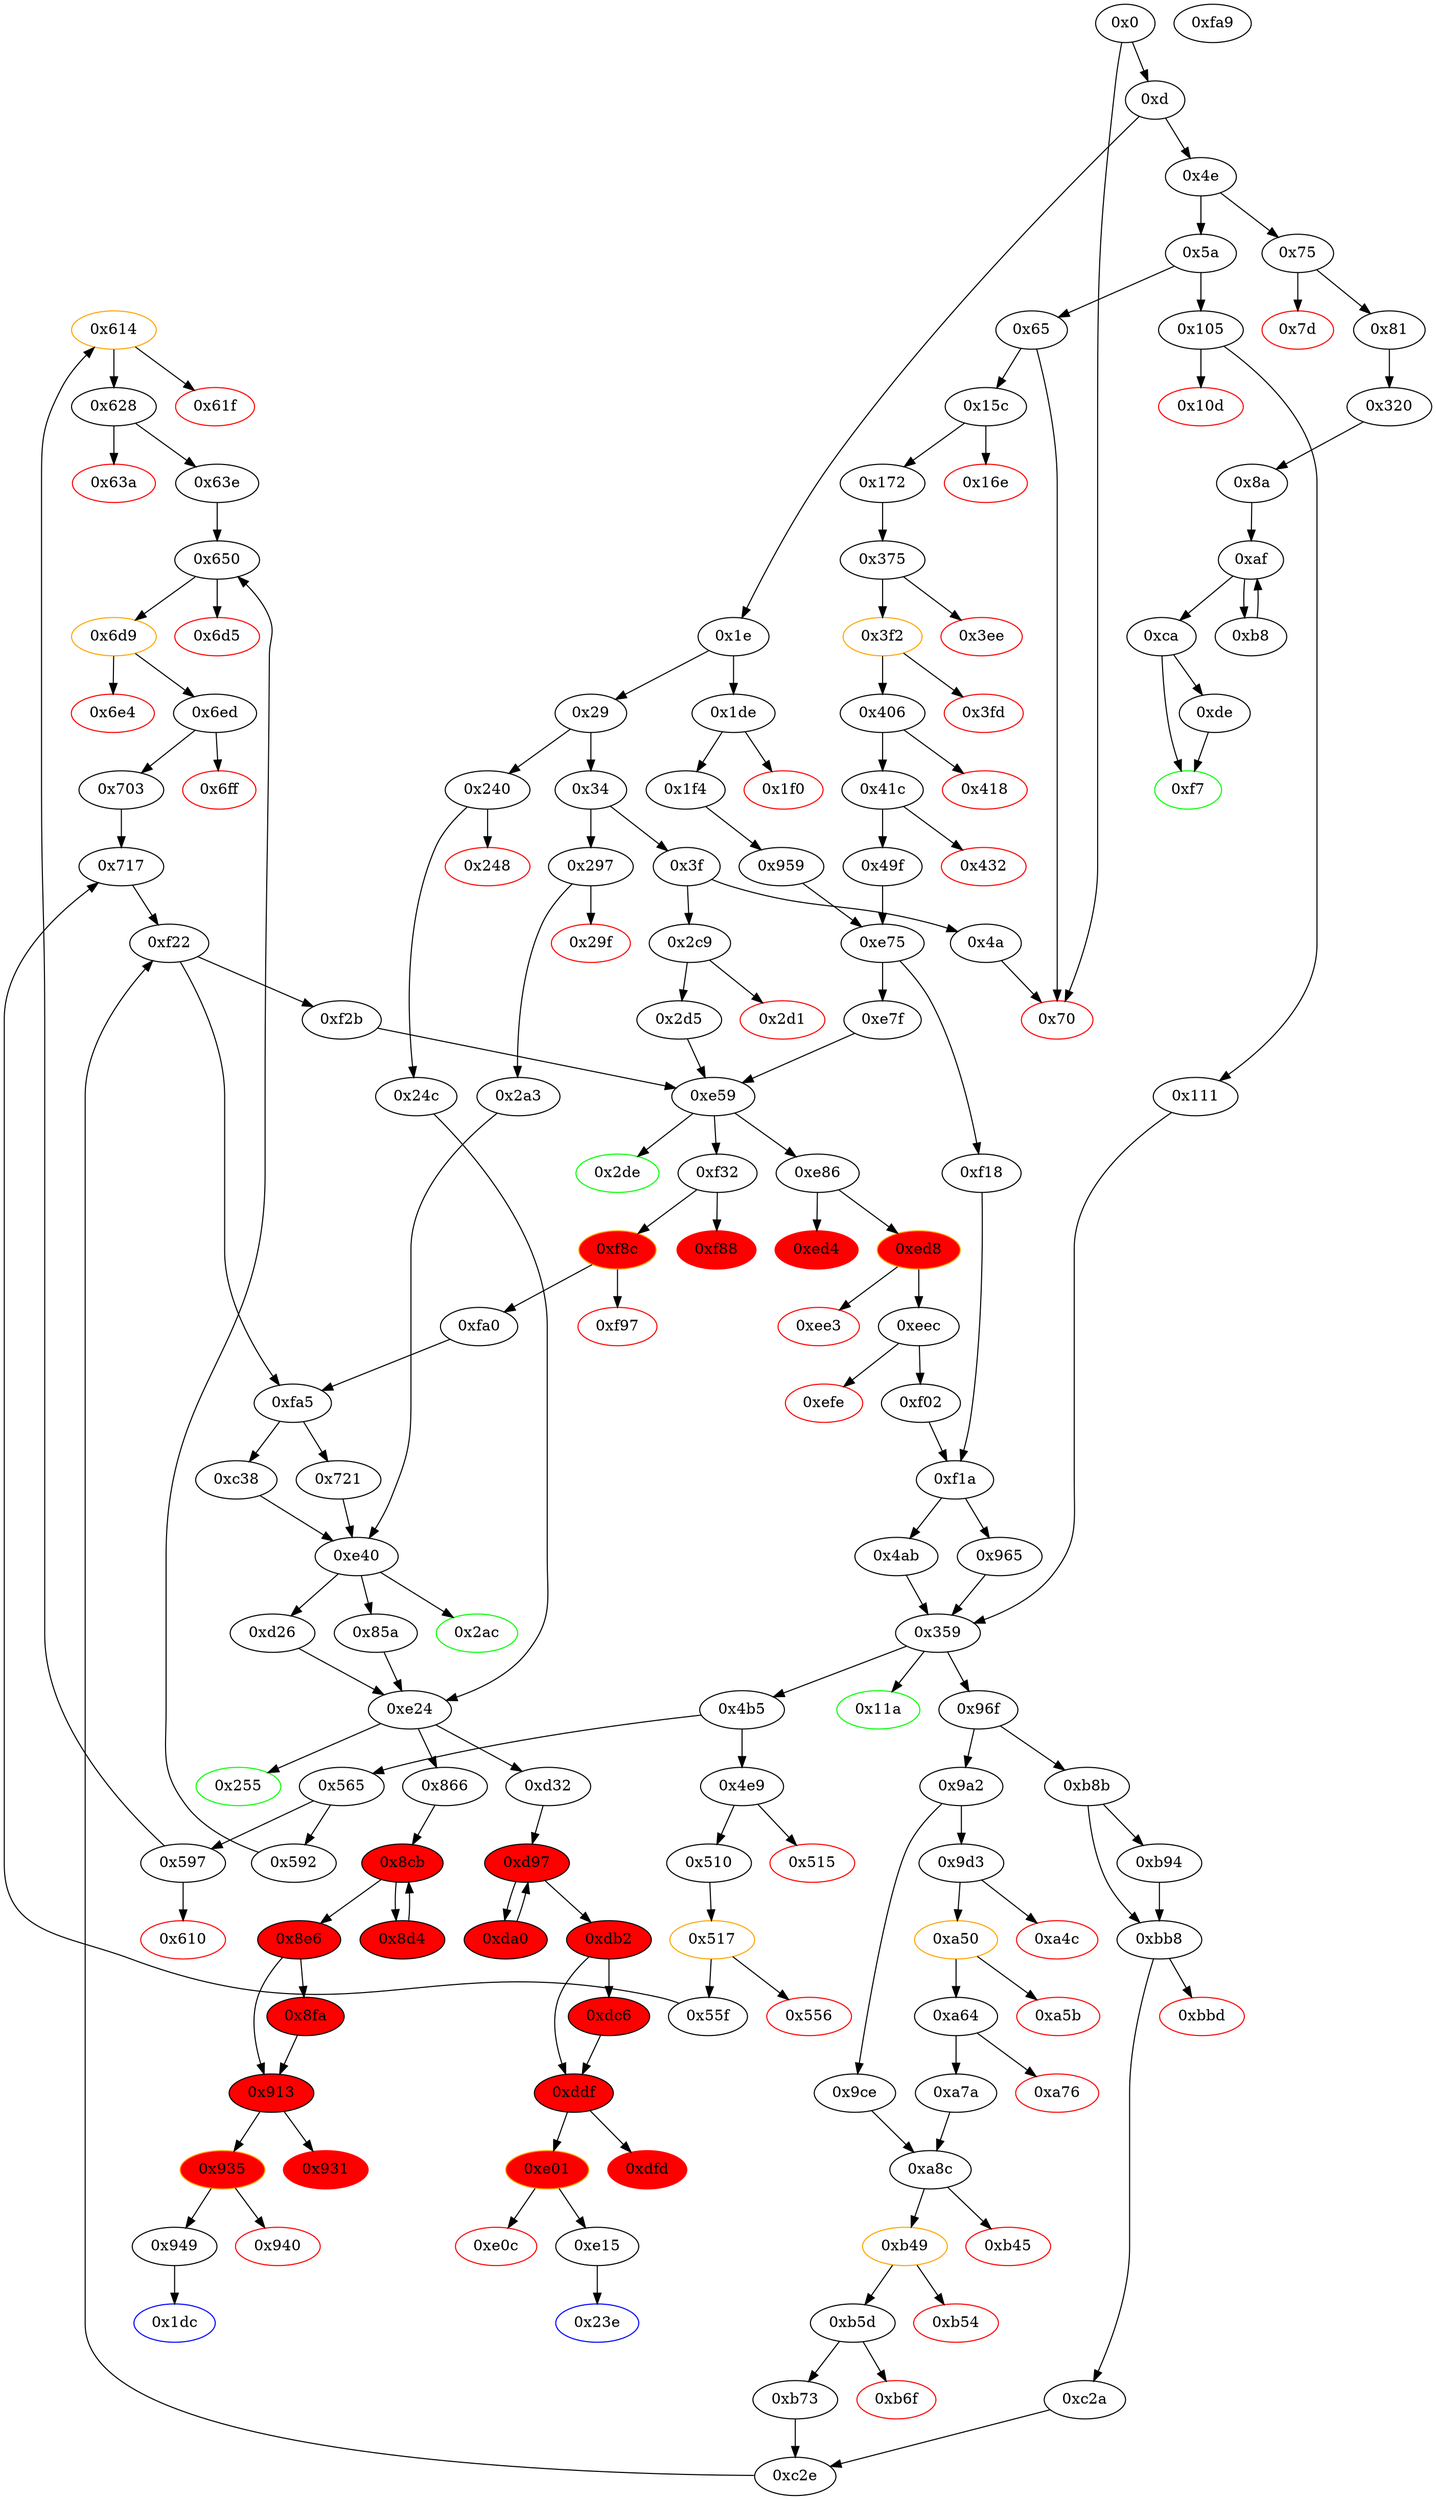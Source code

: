 strict digraph "" {
"0x614" [color=orange, fillcolor=white, id="0x614", style=filled, tooltip="Block 0x614\n[0x614:0x61e]\n---\nPredecessors: [0x597]\nSuccessors: [0x61f, 0x628]\n---\n0x614 JUMPDEST\n0x615 POP\n0x616 GAS\n0x617 STATICCALL\n0x618 ISZERO\n0x619 DUP1\n0x61a ISZERO\n0x61b PUSH2 0x628\n0x61e JUMPI\n---\n0x614: JUMPDEST \n0x616: V349 = GAS\n0x617: V350 = STATICCALL V349 V323 V342 V343 V342 0x20\n0x618: V351 = ISZERO V350\n0x61a: V352 = ISZERO V351\n0x61b: V353 = 0x628\n0x61e: JUMPI 0x628 V352\n---\nEntry stack: [V9, S16, S15, S14, S13, S12, S11, S10, S9, V323, 0x70a08231, V339, 0x20, V342, V343, V342, V323, V345]\nStack pops: 6\nStack additions: [V351]\nExit stack: [V9, S16, S15, S14, S13, S12, S11, S10, S9, V323, 0x70a08231, V339, V351]\n\nDef sites:\nV9: {0xd.0x12}\nS16: {0xd.0x12, 0x15c.0x15d}\nS15: {0x172.0x18e, 0x1de.0x1df}\nS14: {0x172.0x198, 0x1f4.0x210}\nS13: {0x172.0x1b8, 0x1f4.0x21a}\nS12: {0x172.0x1c2, 0x1f4.0x224}\nS11: {0x172.0x1cc, 0x1f4.0x22e}\nS10: {0xf02_0x49f.0xf08, 0x172.0x198, 0xd.0x12, 0x1f4.0x21a, 0xf02_0x959.0xf08}\nS9: {0x172.0x18e, 0x1de.0x1df}\nV323: {0x597.0x5ae}\n0x70a08231: {0x597.0x5af}\nV339: {0x597.0x5f9}\n0x20: {0x597.0x5fd}\nV342: {0x597.0x601}\nV343: {0x597.0x604}\nV342: {0x597.0x601}\nV323: {0x597.0x5ae}\nV345: {0x597.0x609}\n"];
"0xa5b" [color=red, fillcolor=white, id="0xa5b", style=filled, tooltip="Block 0xa5b\n[0xa5b:0xa63]\n---\nPredecessors: [0xa50]\nSuccessors: []\n---\n0xa5b RETURNDATASIZE\n0xa5c PUSH1 0x0\n0xa5e DUP1\n0xa5f RETURNDATACOPY\n0xa60 RETURNDATASIZE\n0xa61 PUSH1 0x0\n0xa63 REVERT\n---\n0xa5b: V603 = RETURNDATASIZE\n0xa5c: V604 = 0x0\n0xa5f: RETURNDATACOPY 0x0 0x0 V603\n0xa60: V605 = RETURNDATASIZE\n0xa61: V606 = 0x0\n0xa63: REVERT 0x0 V605\n---\nEntry stack: [V9, S11, S10, S9, S8, S7, S6, S5, S4, V572, 0x70a08231, V588, V600]\nStack pops: 0\nStack additions: []\nExit stack: [V9, S11, S10, S9, S8, S7, S6, S5, S4, V572, 0x70a08231, V588, V600]\n\nDef sites:\nV9: {0xd.0x12}\nS11: {0xd.0x12, 0x15c.0x15d}\nS10: {0x172.0x18e, 0x1de.0x1df}\nS9: {0x172.0x198, 0x1f4.0x210}\nS8: {0x172.0x1b8, 0x1f4.0x21a}\nS7: {0x172.0x1c2, 0x1f4.0x224}\nS6: {0x172.0x1cc, 0x1f4.0x22e}\nS5: {0xf02_0x49f.0xf08, 0x172.0x198, 0xd.0x12, 0x1f4.0x21a, 0xf02_0x959.0xf08}\nS4: {0x172.0x198, 0x1f4.0x210}\nV572: {0x9d3.0x9ea}\n0x70a08231: {0x9d3.0x9eb}\nV588: {0x9d3.0xa35}\nV600: {0xa50.0xa54}\n"];
"0x406" [fillcolor=white, id="0x406", style=filled, tooltip="Block 0x406\n[0x406:0x417]\n---\nPredecessors: [0x3f2]\nSuccessors: [0x418, 0x41c]\n---\n0x406 JUMPDEST\n0x407 POP\n0x408 POP\n0x409 POP\n0x40a POP\n0x40b PUSH1 0x40\n0x40d MLOAD\n0x40e RETURNDATASIZE\n0x40f PUSH1 0x20\n0x411 DUP2\n0x412 LT\n0x413 ISZERO\n0x414 PUSH2 0x41c\n0x417 JUMPI\n---\n0x406: JUMPDEST \n0x40b: V251 = 0x40\n0x40d: V252 = M[0x40]\n0x40e: V253 = RETURNDATASIZE\n0x40f: V254 = 0x20\n0x412: V255 = LT V253 0x20\n0x413: V256 = ISZERO V255\n0x414: V257 = 0x41c\n0x417: JUMPI 0x41c V256\n---\nEntry stack: [V9, 0x1dc, V112, V115, V120, V123, V126, V217, 0x2520e7ff, V232, V244]\nStack pops: 4\nStack additions: [V252, V253]\nExit stack: [V9, 0x1dc, V112, V115, V120, V123, V126, V252, V253]\n\nDef sites:\nV9: {0xd.0x12}\n0x1dc: {0x15c.0x15d}\nV112: {0x172.0x18e}\nV115: {0x172.0x198}\nV120: {0x172.0x1b8}\nV123: {0x172.0x1c2}\nV126: {0x172.0x1cc}\nV217: {0x375.0x38c}\n0x2520e7ff: {0x375.0x38d}\nV232: {0x375.0x3d7}\nV244: {0x3f2.0x3f6}\n"];
"0x517" [color=orange, fillcolor=white, id="0x517", style=filled, tooltip="Block 0x517\n[0x517:0x555]\n---\nPredecessors: [0x510]\nSuccessors: [0x556, 0x55f]\n---\n0x517 JUMPDEST\n0x518 SWAP1\n0x519 POP\n0x51a DUP4\n0x51b PUSH20 0xffffffffffffffffffffffffffffffffffffffff\n0x530 AND\n0x531 PUSH2 0x8fc\n0x534 DUP3\n0x535 SWAP1\n0x536 DUP2\n0x537 ISZERO\n0x538 MUL\n0x539 SWAP1\n0x53a PUSH1 0x40\n0x53c MLOAD\n0x53d PUSH1 0x0\n0x53f PUSH1 0x40\n0x541 MLOAD\n0x542 DUP1\n0x543 DUP4\n0x544 SUB\n0x545 DUP2\n0x546 DUP6\n0x547 DUP9\n0x548 DUP9\n0x549 CALL\n0x54a SWAP4\n0x54b POP\n0x54c POP\n0x54d POP\n0x54e POP\n0x54f ISZERO\n0x550 DUP1\n0x551 ISZERO\n0x552 PUSH2 0x55f\n0x555 JUMPI\n---\n0x517: JUMPDEST \n0x51b: V297 = 0xffffffffffffffffffffffffffffffffffffffff\n0x530: V298 = AND 0xffffffffffffffffffffffffffffffffffffffff S4\n0x531: V299 = 0x8fc\n0x537: V300 = ISZERO S0\n0x538: V301 = MUL V300 0x8fc\n0x53a: V302 = 0x40\n0x53c: V303 = M[0x40]\n0x53d: V304 = 0x0\n0x53f: V305 = 0x40\n0x541: V306 = M[0x40]\n0x544: V307 = SUB V303 V306\n0x549: V308 = CALL V301 V298 S0 V306 V307 V306 0x0\n0x54f: V309 = ISZERO V308\n0x551: V310 = ISZERO V309\n0x552: V311 = 0x55f\n0x555: JUMPI 0x55f V310\n---\nEntry stack: [V9, S7, S6, S5, S4, S3, S2, S1, S0]\nStack pops: 5\nStack additions: [S4, S3, S2, S0, V309]\nExit stack: [V9, S7, S6, S5, S4, S3, S2, S0, V309]\n\nDef sites:\nV9: {0xd.0x12}\nS7: {0xd.0x12, 0x15c.0x15d}\nS6: {0x172.0x18e, 0x1de.0x1df}\nS5: {0x172.0x198, 0x1f4.0x210}\nS4: {0x172.0x1b8, 0x1f4.0x21a}\nS3: {0x172.0x1c2, 0x1f4.0x224}\nS2: {0x172.0x1cc, 0x1f4.0x22e}\nS1: {0xf02_0x49f.0xf08, 0x172.0x198, 0xd.0x12, 0x1f4.0x21a, 0xf02_0x959.0xf08}\nS0: {0xf02_0x49f.0xf08, 0x172.0x198, 0xd.0x12, 0x1f4.0x21a, 0xf02_0x959.0xf08}\n"];
"0x866" [fillcolor=white, id="0x866", style=filled, tooltip="Block 0x866\n[0x866:0x8ca]\n---\nPredecessors: [0xe24]\nSuccessors: [0x8cb]\n---\n0x866 JUMPDEST\n0x867 PUSH20 0xffffffffffffffffffffffffffffffffffffffff\n0x87c AND\n0x87d PUSH4 0xe14d4fb1\n0x882 DUP4\n0x883 DUP4\n0x884 DUP8\n0x885 DUP8\n0x886 PUSH1 0x40\n0x888 MLOAD\n0x889 DUP6\n0x88a PUSH4 0xffffffff\n0x88f AND\n0x890 PUSH1 0xe0\n0x892 SHL\n0x893 DUP2\n0x894 MSTORE\n0x895 PUSH1 0x4\n0x897 ADD\n0x898 DUP1\n0x899 DUP6\n0x89a DUP2\n0x89b MSTORE\n0x89c PUSH1 0x20\n0x89e ADD\n0x89f DUP5\n0x8a0 DUP2\n0x8a1 MSTORE\n0x8a2 PUSH1 0x20\n0x8a4 ADD\n0x8a5 DUP4\n0x8a6 DUP2\n0x8a7 MSTORE\n0x8a8 PUSH1 0x20\n0x8aa ADD\n0x8ab DUP1\n0x8ac PUSH1 0x20\n0x8ae ADD\n0x8af DUP3\n0x8b0 DUP2\n0x8b1 SUB\n0x8b2 DUP3\n0x8b3 MSTORE\n0x8b4 DUP4\n0x8b5 DUP2\n0x8b6 DUP2\n0x8b7 MLOAD\n0x8b8 DUP2\n0x8b9 MSTORE\n0x8ba PUSH1 0x20\n0x8bc ADD\n0x8bd SWAP2\n0x8be POP\n0x8bf DUP1\n0x8c0 MLOAD\n0x8c1 SWAP1\n0x8c2 PUSH1 0x20\n0x8c4 ADD\n0x8c5 SWAP1\n0x8c6 DUP1\n0x8c7 DUP4\n0x8c8 DUP4\n0x8c9 PUSH1 0x0\n---\n0x866: JUMPDEST \n0x867: V483 = 0xffffffffffffffffffffffffffffffffffffffff\n0x87c: V484 = AND 0xffffffffffffffffffffffffffffffffffffffff 0x3df02a43dee6cddc1060ff95122548621622fbd1\n0x87d: V485 = 0xe14d4fb1\n0x886: V486 = 0x40\n0x888: V487 = M[0x40]\n0x88a: V488 = 0xffffffff\n0x88f: V489 = AND 0xffffffff 0xe14d4fb1\n0x890: V490 = 0xe0\n0x892: V491 = SHL 0xe0 0xe14d4fb1\n0x894: M[V487] = 0xe14d4fb100000000000000000000000000000000000000000000000000000000\n0x895: V492 = 0x4\n0x897: V493 = ADD 0x4 V487\n0x89b: M[V493] = 0x1\n0x89c: V494 = 0x20\n0x89e: V495 = ADD 0x20 V493\n0x8a1: M[V495] = S1\n0x8a2: V496 = 0x20\n0x8a4: V497 = ADD 0x20 V495\n0x8a7: M[V497] = S4\n0x8a8: V498 = 0x20\n0x8aa: V499 = ADD 0x20 V497\n0x8ac: V500 = 0x20\n0x8ae: V501 = ADD 0x20 V499\n0x8b1: V502 = SUB V501 V493\n0x8b3: M[V499] = V502\n0x8b7: V503 = M[S3]\n0x8b9: M[V501] = V503\n0x8ba: V504 = 0x20\n0x8bc: V505 = ADD 0x20 V501\n0x8c0: V506 = M[S3]\n0x8c2: V507 = 0x20\n0x8c4: V508 = ADD 0x20 S3\n0x8c9: V509 = 0x0\n---\nEntry stack: [V9, S11, S10, S9, S8, S7, S6, S5, S4, S3, 0x1, S1, 0x3df02a43dee6cddc1060ff95122548621622fbd1]\nStack pops: 5\nStack additions: [S4, S3, S2, S1, 0x3df02a43dee6cddc1060ff95122548621622fbd1, 0xe14d4fb1, S2, S1, S4, S3, V493, V499, V505, V508, V506, V506, V505, V508, 0x0]\nExit stack: [V9, S11, S10, S9, S8, S7, S6, S5, S4, S3, 0x1, S1, 0x3df02a43dee6cddc1060ff95122548621622fbd1, 0xe14d4fb1, 0x1, S1, S4, S3, V493, V499, V505, V508, V506, V506, V505, V508, 0x0]\n\nDef sites:\nV9: {0xd.0x12}\nS11: {0xd.0x12, 0x15c.0x15d}\nS10: {0x172.0x18e, 0x1de.0x1df}\nS9: {0x172.0x198, 0x1f4.0x210}\nS8: {0x172.0x1b8, 0x1f4.0x21a}\nS7: {0x172.0x1c2, 0x1f4.0x224}\nS6: {0x172.0x1cc, 0x1f4.0x22e}\nS5: {0xc2a.0xc2b, 0x1f4.0x21a, 0x172.0x198}\nS4: {0xc38_0xfa5_0xfa0.0xcb1, 0xc38_0xfa5_0xf22_0xc2e.0xcb1, 0x721_0xfa5_0xf22_0x717.0x7b1, 0x721_0xfa5_0xfa0.0x7b1}\nS3: {0x721_0xfa5_0xfa0.0x841, 0xc38_0xfa5_0xf22_0xc2e.0xd0d, 0x721_0xfa5_0xf22_0x717.0x841, 0xc38_0xfa5_0xfa0.0xd0d}\n0x1: {0xe40.0xe44}\nS1: {0xd.0x12, 0xe40.0xe46}\n0x3df02a43dee6cddc1060ff95122548621622fbd1: {0xe24.0xe27}\n"];
"0xb94" [fillcolor=white, id="0xb94", style=filled, tooltip="Block 0xb94\n[0xb94:0xbb7]\n---\nPredecessors: [0xb8b]\nSuccessors: [0xbb8]\n---\n0xb94 POP\n0xb95 PUSH32 0xffffffffffffffffffffffffffffffffffffffffffffffffffffffffffffffff\n0xbb6 DUP2\n0xbb7 EQ\n---\n0xb95: V681 = 0xffffffffffffffffffffffffffffffffffffffffffffffffffffffffffffffff\n0xbb7: V682 = EQ S1 0xffffffffffffffffffffffffffffffffffffffffffffffffffffffffffffffff\n---\nEntry stack: [V9, S7, S6, S5, S4, S3, S2, S1, V679]\nStack pops: 2\nStack additions: [S1, V682]\nExit stack: [V9, S7, S6, S5, S4, S3, S2, S1, V682]\n\nDef sites:\nV9: {0xd.0x12}\nS7: {0xd.0x12, 0x15c.0x15d}\nS6: {0x172.0x18e, 0x1de.0x1df}\nS5: {0x172.0x198, 0x1f4.0x210}\nS4: {0x172.0x1b8, 0x1f4.0x21a}\nS3: {0x172.0x1c2, 0x1f4.0x224}\nS2: {0x172.0x1cc, 0x1f4.0x22e}\nS1: {0xf02_0x49f.0xf08, 0x172.0x198, 0xd.0x12, 0x1f4.0x21a, 0xf02_0x959.0xf08}\nV679: {0xb8b.0xb8e}\n"];
"0x359" [fillcolor=white, id="0x359", style=filled, tooltip="Block 0x359\n[0x359:0x374]\n---\nPredecessors: [0x111, 0x4ab, 0x965]\nSuccessors: [0x11a, 0x4b5, 0x96f]\n---\n0x359 JUMPDEST\n0x35a PUSH1 0x0\n0x35c PUSH20 0xeeeeeeeeeeeeeeeeeeeeeeeeeeeeeeeeeeeeeeee\n0x371 SWAP1\n0x372 POP\n0x373 SWAP1\n0x374 JUMP\n---\n0x359: JUMPDEST \n0x35a: V213 = 0x0\n0x35c: V214 = 0xeeeeeeeeeeeeeeeeeeeeeeeeeeeeeeeeeeeeeeee\n0x374: JUMP {0x11a, 0x4b5, 0x96f}\n---\nEntry stack: [V9, S7, S6, S5, S4, S3, S2, S1, {0x11a, 0x4b5, 0x96f}]\nStack pops: 1\nStack additions: [0xeeeeeeeeeeeeeeeeeeeeeeeeeeeeeeeeeeeeeeee]\nExit stack: [V9, S7, S6, S5, S4, S3, S2, S1, 0xeeeeeeeeeeeeeeeeeeeeeeeeeeeeeeeeeeeeeeee]\n\nDef sites:\nV9: {0xd.0x12}\nS7: {0xd.0x12, 0x15c.0x15d}\nS6: {0x172.0x18e, 0x1de.0x1df}\nS5: {0x172.0x198, 0x1f4.0x210}\nS4: {0x172.0x1b8, 0x1f4.0x21a}\nS3: {0x172.0x1c2, 0x1f4.0x224}\nS2: {0x172.0x1cc, 0x1f4.0x22e}\nS1: {0xf02_0x49f.0xf08, 0x172.0x198, 0xd.0x12, 0x1f4.0x21a, 0xf02_0x959.0xf08}\n{0x11a, 0x4b5, 0x96f}: {0x111.0x113, 0x4ab.0x4ae, 0x965.0x968}\n"];
"0x8cb" [fillcolor=red, id="0x8cb", style=filled, tooltip="Block 0x8cb\n[0x8cb:0x8d3]\n---\nPredecessors: [0x866, 0x8d4]\nSuccessors: [0x8d4, 0x8e6]\n---\n0x8cb JUMPDEST\n0x8cc DUP4\n0x8cd DUP2\n0x8ce LT\n0x8cf ISZERO\n0x8d0 PUSH2 0x8e6\n0x8d3 JUMPI\n---\n0x8cb: JUMPDEST \n0x8ce: V510 = LT S0 S3\n0x8cf: V511 = ISZERO V510\n0x8d0: V512 = 0x8e6\n0x8d3: JUMPI 0x8e6 V511\n---\nEntry stack: [V9, S25, S24, S23, S22, S21, S20, S19, S18, S17, 0x1, S15, 0x3df02a43dee6cddc1060ff95122548621622fbd1, 0xe14d4fb1, 0x1, S11, S10, S9, S8, S7, S6, S5, S4, S3, S2, S1, S0]\nStack pops: 4\nStack additions: [S3, S2, S1, S0]\nExit stack: [V9, S25, S24, S23, S22, S21, S20, S19, S18, S17, 0x1, S15, 0x3df02a43dee6cddc1060ff95122548621622fbd1, 0xe14d4fb1, 0x1, S11, S10, S9, S8, S7, S6, S5, S4, S3, S2, S1, S0]\n\nDef sites:\nV9: {0xd.0x12}\nS25: {0xd.0x12, 0x15c.0x15d}\nS24: {0x172.0x18e, 0x1de.0x1df}\nS23: {0x172.0x198, 0x1f4.0x210}\nS22: {0x172.0x1b8, 0x1f4.0x21a}\nS21: {0x172.0x1c2, 0x1f4.0x224}\nS20: {0x172.0x1cc, 0x1f4.0x22e}\nS19: {0xc2a.0xc2b, 0x1f4.0x21a, 0x172.0x198}\nS18: {0xc38_0xfa5_0xfa0.0xcb1, 0x721_0xfa5_0xf22_0x717.0x7b1, 0xc38_0xfa5_0xf22_0xc2e.0xcb1, 0x721_0xfa5_0xfa0.0x7b1}\nS17: {0x721_0xfa5_0xfa0.0x841, 0xc38_0xfa5_0xf22_0xc2e.0xd0d, 0x721_0xfa5_0xf22_0x717.0x841, 0xc38_0xfa5_0xfa0.0xd0d}\n0x1: {0xe40_0xc38_0xfa5_0xfa0.0xe44, 0xe40_0xc38_0xfa5_0xf22_0xc2e.0xe44, 0xe40_0x721_0xfa5_0xf22_0x717.0xe44, 0xe40_0x721_0xfa5_0xfa0.0xe44}\nS15: {0xe40_0x721_0xfa5_0xfa0.0xe46, 0xe40_0xc38_0xfa5_0xfa0.0xe46, 0xd.0x12, 0xe40_0xc38_0xfa5_0xf22_0xc2e.0xe46, 0xe40_0x721_0xfa5_0xf22_0x717.0xe46}\n0x3df02a43dee6cddc1060ff95122548621622fbd1: {0x866_0xfa5_0xf22_0x717.0x87c, 0x866.0x87c, 0x866_0xfa5_0xfa0.0x87c}\n0xe14d4fb1: {0x866_0xfa5_0xf22_0x717.0x87d, 0x866.0x87d, 0x866_0xfa5_0xfa0.0x87d}\n0x1: {0xe40_0xc38_0xfa5_0xfa0.0xe44, 0xe40_0xc38_0xfa5_0xf22_0xc2e.0xe44, 0xe40_0x721_0xfa5_0xf22_0x717.0xe44, 0xe40_0x721_0xfa5_0xfa0.0xe44}\nS11: {0xe40_0x721_0xfa5_0xfa0.0xe46, 0xe40_0xc38_0xfa5_0xfa0.0xe46, 0xd.0x12, 0xe40_0xc38_0xfa5_0xf22_0xc2e.0xe46, 0xe40_0x721_0xfa5_0xf22_0x717.0xe46}\nS10: {0xc38_0xfa5_0xfa0.0xcb1, 0x721_0xfa5_0xf22_0x717.0x7b1, 0xc38_0xfa5_0xf22_0xc2e.0xcb1, 0x721_0xfa5_0xfa0.0x7b1}\nS9: {0x721_0xfa5_0xfa0.0x841, 0xc38_0xfa5_0xf22_0xc2e.0xd0d, 0x721_0xfa5_0xf22_0x717.0x841, 0xc38_0xfa5_0xfa0.0xd0d}\nS8: {0x866.0x897, 0x866_0xfa5_0xf22_0x717.0x897, 0x866_0xfa5_0xfa0.0x897}\nS7: {0x866_0xfa5_0xfa0.0x8aa, 0x866.0x8aa, 0x866_0xfa5_0xf22_0x717.0x8aa}\nS6: {0x866_0xfa5_0xf22_0x717.0x8bc, 0x866.0x8bc, 0x866_0xfa5_0xfa0.0x8bc}\nS5: {0x866_0xfa5_0xf22_0x717.0x8c4, 0x866.0x8c4, 0x866_0xfa5_0xfa0.0x8c4}\nS4: {0x866_0xfa5_0xfa0.0x8c0, 0x866_0xfa5_0xf22_0x717.0x8c0, 0x866.0x8c0}\nS3: {0x866_0xfa5_0xfa0.0x8c0, 0x866_0xfa5_0xf22_0x717.0x8c0, 0x866.0x8c0}\nS2: {0x866_0xfa5_0xf22_0x717.0x8bc, 0x866.0x8bc, 0x866_0xfa5_0xfa0.0x8bc}\nS1: {0x866_0xfa5_0xf22_0x717.0x8c4, 0x866.0x8c4, 0x866_0xfa5_0xfa0.0x8c4}\nS0: {0x8d4.0x8df, 0x866.0x8c9}\n"];
"0x432" [color=red, fillcolor=white, id="0x432", style=filled, tooltip="Block 0x432\n[0x432:0x49e]\n---\nPredecessors: [0x41c]\nSuccessors: []\n---\n0x432 PUSH1 0x40\n0x434 MLOAD\n0x435 PUSH32 0x8c379a000000000000000000000000000000000000000000000000000000000\n0x456 DUP2\n0x457 MSTORE\n0x458 PUSH1 0x4\n0x45a ADD\n0x45b DUP1\n0x45c DUP1\n0x45d PUSH1 0x20\n0x45f ADD\n0x460 DUP3\n0x461 DUP2\n0x462 SUB\n0x463 DUP3\n0x464 MSTORE\n0x465 PUSH1 0x12\n0x467 DUP2\n0x468 MSTORE\n0x469 PUSH1 0x20\n0x46b ADD\n0x46c DUP1\n0x46d PUSH32 0x696e76616c69642d746f2d616464726573730000000000000000000000000000\n0x48e DUP2\n0x48f MSTORE\n0x490 POP\n0x491 PUSH1 0x20\n0x493 ADD\n0x494 SWAP2\n0x495 POP\n0x496 POP\n0x497 PUSH1 0x40\n0x499 MLOAD\n0x49a DUP1\n0x49b SWAP2\n0x49c SUB\n0x49d SWAP1\n0x49e REVERT\n---\n0x432: V264 = 0x40\n0x434: V265 = M[0x40]\n0x435: V266 = 0x8c379a000000000000000000000000000000000000000000000000000000000\n0x457: M[V265] = 0x8c379a000000000000000000000000000000000000000000000000000000000\n0x458: V267 = 0x4\n0x45a: V268 = ADD 0x4 V265\n0x45d: V269 = 0x20\n0x45f: V270 = ADD 0x20 V268\n0x462: V271 = SUB V270 V268\n0x464: M[V268] = V271\n0x465: V272 = 0x12\n0x468: M[V270] = 0x12\n0x469: V273 = 0x20\n0x46b: V274 = ADD 0x20 V270\n0x46d: V275 = 0x696e76616c69642d746f2d616464726573730000000000000000000000000000\n0x48f: M[V274] = 0x696e76616c69642d746f2d616464726573730000000000000000000000000000\n0x491: V276 = 0x20\n0x493: V277 = ADD 0x20 V274\n0x497: V278 = 0x40\n0x499: V279 = M[0x40]\n0x49c: V280 = SUB V277 V279\n0x49e: REVERT V279 V280\n---\nEntry stack: [V9, 0x1dc, V112, V115, V120, V123, V126]\nStack pops: 0\nStack additions: []\nExit stack: [V9, 0x1dc, V112, V115, V120, V123, V126]\n\nDef sites:\nV9: {0xd.0x12}\n0x1dc: {0x15c.0x15d}\nV112: {0x172.0x18e}\nV115: {0x172.0x198}\nV120: {0x172.0x1b8}\nV123: {0x172.0x1c2}\nV126: {0x172.0x1cc}\n"];
"0x1de" [fillcolor=white, id="0x1de", style=filled, tooltip="Block 0x1de\n[0x1de:0x1ef]\n---\nPredecessors: [0x1e]\nSuccessors: [0x1f0, 0x1f4]\n---\n0x1de JUMPDEST\n0x1df PUSH2 0x23e\n0x1e2 PUSH1 0x4\n0x1e4 DUP1\n0x1e5 CALLDATASIZE\n0x1e6 SUB\n0x1e7 PUSH1 0x80\n0x1e9 DUP2\n0x1ea LT\n0x1eb ISZERO\n0x1ec PUSH2 0x1f4\n0x1ef JUMPI\n---\n0x1de: JUMPDEST \n0x1df: V130 = 0x23e\n0x1e2: V131 = 0x4\n0x1e5: V132 = CALLDATASIZE\n0x1e6: V133 = SUB V132 0x4\n0x1e7: V134 = 0x80\n0x1ea: V135 = LT V133 0x80\n0x1eb: V136 = ISZERO V135\n0x1ec: V137 = 0x1f4\n0x1ef: JUMPI 0x1f4 V136\n---\nEntry stack: [V9]\nStack pops: 0\nStack additions: [0x23e, 0x4, V133]\nExit stack: [V9, 0x23e, 0x4, V133]\n\nDef sites:\nV9: {0xd.0x12}\n"];
"0xefe" [color=red, fillcolor=white, id="0xefe", style=filled, tooltip="Block 0xefe\n[0xefe:0xf01]\n---\nPredecessors: [0xeec]\nSuccessors: []\n---\n0xefe PUSH1 0x0\n0xf00 DUP1\n0xf01 REVERT\n---\n0xefe: V880 = 0x0\n0xf01: REVERT 0x0 0x0\n---\nEntry stack: [V9, S12, S11, S10, S9, S8, S7, 0x0, {0x4ab, 0x965}, S4, S3, 0x0, V874, V875]\nStack pops: 0\nStack additions: []\nExit stack: [V9, S12, S11, S10, S9, S8, S7, 0x0, {0x4ab, 0x965}, S4, S3, 0x0, V874, V875]\n\nDef sites:\nV9: {0xd.0x12}\nS12: {0xd.0x12, 0x15c.0x15d}\nS11: {0x172.0x18e, 0x1de.0x1df}\nS10: {0x172.0x198, 0x1f4.0x210}\nS9: {0x172.0x1b8, 0x1f4.0x21a}\nS8: {0x172.0x1c2, 0x1f4.0x224}\nS7: {0x172.0x1cc, 0x1f4.0x22e}\n0x0: {0x959.0x95a, 0x49f.0x4a0}\n{0x4ab, 0x965}: {0x959.0x95c, 0x49f.0x4a2}\nS4: {0x172.0x1c2, 0x1f4.0x224}\nS3: {0x172.0x198, 0x1f4.0x21a}\n0x0: {0xe75_0x49f.0xe76, 0xe75_0x959.0xe76}\nV874: {0xeec.0xef3}\nV875: {0xeec.0xef4}\n"];
"0x240" [fillcolor=white, id="0x240", style=filled, tooltip="Block 0x240\n[0x240:0x247]\n---\nPredecessors: [0x29]\nSuccessors: [0x248, 0x24c]\n---\n0x240 JUMPDEST\n0x241 CALLVALUE\n0x242 DUP1\n0x243 ISZERO\n0x244 PUSH2 0x24c\n0x247 JUMPI\n---\n0x240: JUMPDEST \n0x241: V155 = CALLVALUE\n0x243: V156 = ISZERO V155\n0x244: V157 = 0x24c\n0x247: JUMPI 0x24c V156\n---\nEntry stack: [V9]\nStack pops: 0\nStack additions: [V155]\nExit stack: [V9, V155]\n\nDef sites:\nV9: {0xd.0x12}\n"];
"0xe59" [fillcolor=white, id="0xe59", style=filled, tooltip="Block 0xe59\n[0xe59:0xe74]\n---\nPredecessors: [0x2d5, 0xe7f, 0xf2b]\nSuccessors: [0x2de, 0xe86, 0xf32]\n---\n0xe59 JUMPDEST\n0xe5a PUSH1 0x0\n0xe5c PUSH20 0x4d37fce35e69c0368565ccbb53d6ea7558a964a1\n0xe71 SWAP1\n0xe72 POP\n0xe73 SWAP1\n0xe74 JUMP\n---\n0xe59: JUMPDEST \n0xe5a: V834 = 0x0\n0xe5c: V835 = 0x4d37fce35e69c0368565ccbb53d6ea7558a964a1\n0xe74: JUMP {0x2de, 0xe86, 0xf32}\n---\nEntry stack: [V9, S11, S10, S9, S8, S7, S6, S5, S4, S3, S2, S1, {0x2de, 0xe86, 0xf32}]\nStack pops: 1\nStack additions: [0x4d37fce35e69c0368565ccbb53d6ea7558a964a1]\nExit stack: [V9, S11, S10, S9, S8, S7, S6, S5, S4, S3, S2, S1, 0x4d37fce35e69c0368565ccbb53d6ea7558a964a1]\n\nDef sites:\nV9: {0xd.0x12}\nS11: {0xd.0x12, 0x15c.0x15d}\nS10: {0x172.0x18e, 0xd.0x12, 0x15c.0x15d, 0x1de.0x1df}\nS9: {0x172.0x198, 0x1f4.0x210, 0x172.0x18e, 0x1de.0x1df}\nS8: {0x172.0x1b8, 0x1f4.0x210, 0x1f4.0x21a, 0x172.0x198}\nS7: {0x172.0x1c2, 0x1f4.0x21a, 0x1f4.0x224, 0x172.0x1b8}\nS6: {0x172.0x1cc, 0x1f4.0x224, 0x1f4.0x22e, 0x172.0x1c2}\nS5: {0x959.0x95a, 0x172.0x1cc, 0x1f4.0x22e, 0x49f.0x4a0}\nS4: {0x959.0x95c, 0xa7a.0xa80, 0x49f.0x4a2, 0x63e.0x644, 0x172.0x198, 0x1f4.0x21a, 0xf02_0x959.0xf08, 0xc2a.0xc2b, 0xd.0x12}\nS3: {0x172.0x1c2, 0x1f4.0x224, 0x717.0x718, 0xc2e.0xc2f}\nS2: {0x172.0x198, 0x1f4.0x22e, 0x1f4.0x21a, 0x172.0x1cc}\nS1: {0xe75_0x49f.0xe76, 0xe75_0x959.0xe76, 0xa7a.0xa80, 0x63e.0x644, 0x172.0x198, 0x1f4.0x21a, 0xf02_0x959.0xf08, 0xc2a.0xc2b, 0xd.0x12}\n{0x2de, 0xe86, 0xf32}: {0xf2b.0xf2b, 0xe7f.0xe7f, 0x2d5.0x2d7}\n"];
"0x6d9" [color=orange, fillcolor=white, id="0x6d9", style=filled, tooltip="Block 0x6d9\n[0x6d9:0x6e3]\n---\nPredecessors: [0x650]\nSuccessors: [0x6e4, 0x6ed]\n---\n0x6d9 JUMPDEST\n0x6da POP\n0x6db GAS\n0x6dc CALL\n0x6dd ISZERO\n0x6de DUP1\n0x6df ISZERO\n0x6e0 PUSH2 0x6ed\n0x6e3 JUMPI\n---\n0x6d9: JUMPDEST \n0x6db: V399 = GAS\n0x6dc: V400 = CALL V399 V371 0x0 V391 V392 V391 0x20\n0x6dd: V401 = ISZERO V400\n0x6df: V402 = ISZERO V401\n0x6e0: V403 = 0x6ed\n0x6e3: JUMPI 0x6ed V402\n---\nEntry stack: [V9, S17, S16, S15, S14, S13, S12, S11, S10, V371, 0xa9059cbb, V388, 0x20, V391, V392, V391, 0x0, V371, V395]\nStack pops: 7\nStack additions: [V401]\nExit stack: [V9, S17, S16, S15, S14, S13, S12, S11, S10, V371, 0xa9059cbb, V388, V401]\n\nDef sites:\nV9: {0xd.0x12}\nS17: {0xd.0x12, 0x15c.0x15d}\nS16: {0x172.0x18e, 0x1de.0x1df}\nS15: {0x172.0x198, 0x1f4.0x210}\nS14: {0x172.0x1b8, 0x1f4.0x21a}\nS13: {0x172.0x1c2, 0x1f4.0x224}\nS12: {0x172.0x1cc, 0x1f4.0x22e}\nS11: {0xf02_0x49f.0xf08, 0xf02_0x959.0xf08, 0xd.0x12, 0x63e.0x644, 0x172.0x198, 0x1f4.0x21a}\nS10: {0x172.0x18e, 0x1de.0x1df}\nV371: {0x650.0x669}\n0xa9059cbb: {0x650.0x66a}\nV388: {0x650.0x6bb}\n0x20: {0x650.0x6c0}\nV391: {0x650.0x6c4}\nV392: {0x650.0x6c7}\nV391: {0x650.0x6c4}\n0x0: {0x650.0x6c9}\nV371: {0x650.0x669}\nV395: {0x650.0x6ce}\n"];
"0x15c" [fillcolor=white, id="0x15c", style=filled, tooltip="Block 0x15c\n[0x15c:0x16d]\n---\nPredecessors: [0x65]\nSuccessors: [0x16e, 0x172]\n---\n0x15c JUMPDEST\n0x15d PUSH2 0x1dc\n0x160 PUSH1 0x4\n0x162 DUP1\n0x163 CALLDATASIZE\n0x164 SUB\n0x165 PUSH1 0xa0\n0x167 DUP2\n0x168 LT\n0x169 ISZERO\n0x16a PUSH2 0x172\n0x16d JUMPI\n---\n0x15c: JUMPDEST \n0x15d: V100 = 0x1dc\n0x160: V101 = 0x4\n0x163: V102 = CALLDATASIZE\n0x164: V103 = SUB V102 0x4\n0x165: V104 = 0xa0\n0x168: V105 = LT V103 0xa0\n0x169: V106 = ISZERO V105\n0x16a: V107 = 0x172\n0x16d: JUMPI 0x172 V106\n---\nEntry stack: [V9]\nStack pops: 0\nStack additions: [0x1dc, 0x4, V103]\nExit stack: [V9, 0x1dc, 0x4, V103]\n\nDef sites:\nV9: {0xd.0x12}\n"];
"0xbb8" [fillcolor=white, id="0xbb8", style=filled, tooltip="Block 0xbb8\n[0xbb8:0xbbc]\n---\nPredecessors: [0xb8b, 0xb94]\nSuccessors: [0xbbd, 0xc2a]\n---\n0xbb8 JUMPDEST\n0xbb9 PUSH2 0xc2a\n0xbbc JUMPI\n---\n0xbb8: JUMPDEST \n0xbb9: V683 = 0xc2a\n0xbbc: JUMPI 0xc2a S0\n---\nEntry stack: [V9, S7, S6, S5, S4, S3, S2, S1, S0]\nStack pops: 1\nStack additions: []\nExit stack: [V9, S7, S6, S5, S4, S3, S2, S1]\n\nDef sites:\nV9: {0xd.0x12}\nS7: {0xd.0x12, 0x15c.0x15d}\nS6: {0x172.0x18e, 0x1de.0x1df}\nS5: {0x172.0x198, 0x1f4.0x210}\nS4: {0x172.0x1b8, 0x1f4.0x21a}\nS3: {0x172.0x1c2, 0x1f4.0x224}\nS2: {0x172.0x1cc, 0x1f4.0x22e}\nS1: {0xf02_0x49f.0xf08, 0x172.0x198, 0xd.0x12, 0x1f4.0x21a, 0xf02_0x959.0xf08}\nS0: {0xb8b.0xb8e, 0xb94.0xbb7}\n"];
"0x1f0" [color=red, fillcolor=white, id="0x1f0", style=filled, tooltip="Block 0x1f0\n[0x1f0:0x1f3]\n---\nPredecessors: [0x1de]\nSuccessors: []\n---\n0x1f0 PUSH1 0x0\n0x1f2 DUP1\n0x1f3 REVERT\n---\n0x1f0: V138 = 0x0\n0x1f3: REVERT 0x0 0x0\n---\nEntry stack: [V9, 0x23e, 0x4, V133]\nStack pops: 0\nStack additions: []\nExit stack: [V9, 0x23e, 0x4, V133]\n\nDef sites:\nV9: {0xd.0x12}\n0x23e: {0x1de.0x1df}\n0x4: {0x1de.0x1e2}\nV133: {0x1de.0x1e6}\n"];
"0x597" [fillcolor=white, id="0x597", style=filled, tooltip="Block 0x597\n[0x597:0x60f]\n---\nPredecessors: [0x565]\nSuccessors: [0x610, 0x614]\n---\n0x597 JUMPDEST\n0x598 DUP1\n0x599 PUSH20 0xffffffffffffffffffffffffffffffffffffffff\n0x5ae AND\n0x5af PUSH4 0x70a08231\n0x5b4 ADDRESS\n0x5b5 PUSH1 0x40\n0x5b7 MLOAD\n0x5b8 DUP3\n0x5b9 PUSH4 0xffffffff\n0x5be AND\n0x5bf PUSH1 0xe0\n0x5c1 SHL\n0x5c2 DUP2\n0x5c3 MSTORE\n0x5c4 PUSH1 0x4\n0x5c6 ADD\n0x5c7 DUP1\n0x5c8 DUP3\n0x5c9 PUSH20 0xffffffffffffffffffffffffffffffffffffffff\n0x5de AND\n0x5df PUSH20 0xffffffffffffffffffffffffffffffffffffffff\n0x5f4 AND\n0x5f5 DUP2\n0x5f6 MSTORE\n0x5f7 PUSH1 0x20\n0x5f9 ADD\n0x5fa SWAP2\n0x5fb POP\n0x5fc POP\n0x5fd PUSH1 0x20\n0x5ff PUSH1 0x40\n0x601 MLOAD\n0x602 DUP1\n0x603 DUP4\n0x604 SUB\n0x605 DUP2\n0x606 DUP7\n0x607 DUP1\n0x608 EXTCODESIZE\n0x609 ISZERO\n0x60a DUP1\n0x60b ISZERO\n0x60c PUSH2 0x614\n0x60f JUMPI\n---\n0x597: JUMPDEST \n0x599: V322 = 0xffffffffffffffffffffffffffffffffffffffff\n0x5ae: V323 = AND 0xffffffffffffffffffffffffffffffffffffffff S0\n0x5af: V324 = 0x70a08231\n0x5b4: V325 = ADDRESS\n0x5b5: V326 = 0x40\n0x5b7: V327 = M[0x40]\n0x5b9: V328 = 0xffffffff\n0x5be: V329 = AND 0xffffffff 0x70a08231\n0x5bf: V330 = 0xe0\n0x5c1: V331 = SHL 0xe0 0x70a08231\n0x5c3: M[V327] = 0x70a0823100000000000000000000000000000000000000000000000000000000\n0x5c4: V332 = 0x4\n0x5c6: V333 = ADD 0x4 V327\n0x5c9: V334 = 0xffffffffffffffffffffffffffffffffffffffff\n0x5de: V335 = AND 0xffffffffffffffffffffffffffffffffffffffff V325\n0x5df: V336 = 0xffffffffffffffffffffffffffffffffffffffff\n0x5f4: V337 = AND 0xffffffffffffffffffffffffffffffffffffffff V335\n0x5f6: M[V333] = V337\n0x5f7: V338 = 0x20\n0x5f9: V339 = ADD 0x20 V333\n0x5fd: V340 = 0x20\n0x5ff: V341 = 0x40\n0x601: V342 = M[0x40]\n0x604: V343 = SUB V339 V342\n0x608: V344 = EXTCODESIZE V323\n0x609: V345 = ISZERO V344\n0x60b: V346 = ISZERO V345\n0x60c: V347 = 0x614\n0x60f: JUMPI 0x614 V346\n---\nEntry stack: [V9, S7, S6, S5, S4, S3, S2, S1, S0]\nStack pops: 1\nStack additions: [S0, V323, 0x70a08231, V339, 0x20, V342, V343, V342, V323, V345]\nExit stack: [V9, S7, S6, S5, S4, S3, S2, S1, S0, V323, 0x70a08231, V339, 0x20, V342, V343, V342, V323, V345]\n\nDef sites:\nV9: {0xd.0x12}\nS7: {0xd.0x12, 0x15c.0x15d}\nS6: {0x172.0x18e, 0x1de.0x1df}\nS5: {0x172.0x198, 0x1f4.0x210}\nS4: {0x172.0x1b8, 0x1f4.0x21a}\nS3: {0x172.0x1c2, 0x1f4.0x224}\nS2: {0x172.0x1cc, 0x1f4.0x22e}\nS1: {0xf02_0x49f.0xf08, 0x172.0x198, 0xd.0x12, 0x1f4.0x21a, 0xf02_0x959.0xf08}\nS0: {0x172.0x18e, 0x1de.0x1df}\n"];
"0x949" [fillcolor=white, id="0x949", style=filled, tooltip="Block 0x949\n[0x949:0x958]\n---\nPredecessors: [0x935]\nSuccessors: [0x1dc]\n---\n0x949 JUMPDEST\n0x94a POP\n0x94b POP\n0x94c POP\n0x94d POP\n0x94e POP\n0x94f POP\n0x950 POP\n0x951 POP\n0x952 POP\n0x953 POP\n0x954 POP\n0x955 POP\n0x956 POP\n0x957 POP\n0x958 JUMP\n---\n0x949: JUMPDEST \n0x958: JUMP S14\n---\nEntry stack: [V9, S14, S13, S12, S11, S10, S9, S8, S7, S6, 0x1, 0x2, 0x3df02a43dee6cddc1060ff95122548621622fbd1, 0xe14d4fb1, S1, V548]\nStack pops: 15\nStack additions: []\nExit stack: [V9]\n\nDef sites:\nV9: {0xd.0x12}\nS14: {0xd.0x12, 0x15c.0x15d}\nS13: {0x172.0x18e, 0x1de.0x1df}\nS12: {0x172.0x198, 0x1f4.0x210}\nS11: {0x172.0x1b8, 0x1f4.0x21a}\nS10: {0x172.0x1c2, 0x1f4.0x224}\nS9: {0x172.0x1cc, 0x1f4.0x22e}\nS8: {0xc2a.0xc2b, 0x1f4.0x21a, 0x172.0x198}\nS7: {0x721_0xfa5_0xf22_0x717.0x7b1, 0x721_0xfa5_0xfa0.0x7b1}\nS6: {0x721_0xfa5_0xfa0.0x841, 0x721_0xfa5_0xf22_0x717.0x841}\n0x1: {0xe40_0x721_0xfa5_0xf22_0x717.0xe44, 0xe40_0x721_0xfa5_0xfa0.0xe44}\n0x2: {0xe40_0x721_0xfa5_0xfa0.0xe46, 0xe40_0x721_0xfa5_0xf22_0x717.0xe46}\n0x3df02a43dee6cddc1060ff95122548621622fbd1: {0x866_0xfa5_0xf22_0x717.0x87c, 0x866_0xfa5_0xfa0.0x87c}\n0xe14d4fb1: {0x866_0xfa5_0xf22_0x717.0x87d, 0x866_0xfa5_0xfa0.0x87d}\nS1: {0x8e6_0x866_0xfa5_0xfa0.0x8ef, 0x8fa_0x8e6_0x866.0x910, 0x8e6_0x8d4.0x8ef, 0x8fa_0x8e6_0x8d4.0x910, 0x8e6_0x866_0xfa5_0xf22_0x717.0x8ef}\nV548: {0x935.0x939}\n"];
"0x959" [fillcolor=white, id="0x959", style=filled, tooltip="Block 0x959\n[0x959:0x964]\n---\nPredecessors: [0x1f4]\nSuccessors: [0xe75]\n---\n0x959 JUMPDEST\n0x95a PUSH1 0x0\n0x95c PUSH2 0x965\n0x95f DUP4\n0x960 DUP6\n0x961 PUSH2 0xe75\n0x964 JUMP\n---\n0x959: JUMPDEST \n0x95a: V555 = 0x0\n0x95c: V556 = 0x965\n0x961: V557 = 0xe75\n0x964: JUMP 0xe75\n---\nEntry stack: [V9, 0x23e, V142, V145, V148, V151]\nStack pops: 3\nStack additions: [S2, S1, S0, 0x0, 0x965, S1, S2]\nExit stack: [V9, 0x23e, V142, V145, V148, V151, 0x0, 0x965, V148, V145]\n\nDef sites:\nV9: {0xd.0x12}\n0x23e: {0x1de.0x1df}\nV142: {0x1f4.0x210}\nV145: {0x1f4.0x21a}\nV148: {0x1f4.0x224}\nV151: {0x1f4.0x22e}\n"];
"0xddf" [fillcolor=red, id="0xddf", style=filled, tooltip="Block 0xddf\n[0xddf:0xdfc]\n---\nPredecessors: [0xdb2, 0xdc6]\nSuccessors: [0xdfd, 0xe01]\n---\n0xddf JUMPDEST\n0xde0 POP\n0xde1 SWAP6\n0xde2 POP\n0xde3 POP\n0xde4 POP\n0xde5 POP\n0xde6 POP\n0xde7 POP\n0xde8 PUSH1 0x0\n0xdea PUSH1 0x40\n0xdec MLOAD\n0xded DUP1\n0xdee DUP4\n0xdef SUB\n0xdf0 DUP2\n0xdf1 PUSH1 0x0\n0xdf3 DUP8\n0xdf4 DUP1\n0xdf5 EXTCODESIZE\n0xdf6 ISZERO\n0xdf7 DUP1\n0xdf8 ISZERO\n0xdf9 PUSH2 0xe01\n0xdfc JUMPI\n---\n0xddf: JUMPDEST \n0xde8: V810 = 0x0\n0xdea: V811 = 0x40\n0xdec: V812 = M[0x40]\n0xdef: V813 = SUB S1 V812\n0xdf1: V814 = 0x0\n0xdf5: V815 = EXTCODESIZE 0x3df02a43dee6cddc1060ff95122548621622fbd1\n0xdf6: V816 = ISZERO V815\n0xdf8: V817 = ISZERO V816\n0xdf9: V818 = 0xe01\n0xdfc: JUMPI 0xe01 V817\n---\nEntry stack: [V9, S20, S19, S18, S17, S16, S15, S14, S13, S12, 0x1, 0x2, 0x3df02a43dee6cddc1060ff95122548621622fbd1, 0xe14d4fb1, 0x1, 0x2, S5, S4, S3, S2, S1, V795]\nStack pops: 10\nStack additions: [S9, S8, S1, 0x0, V812, V813, V812, 0x0, S9, V816]\nExit stack: [V9, S20, S19, S18, S17, S16, S15, S14, S13, S12, 0x1, 0x2, 0x3df02a43dee6cddc1060ff95122548621622fbd1, 0xe14d4fb1, S1, 0x0, V812, V813, V812, 0x0, 0x3df02a43dee6cddc1060ff95122548621622fbd1, V816]\n\nDef sites:\nV9: {0xd.0x12}\nS20: {0xd.0x12, 0x15c.0x15d}\nS19: {0x172.0x18e, 0x1de.0x1df}\nS18: {0x172.0x198, 0x1f4.0x210}\nS17: {0x172.0x1b8, 0x1f4.0x21a}\nS16: {0x172.0x1c2, 0x1f4.0x224}\nS15: {0x172.0x1cc, 0x1f4.0x22e}\nS14: {0xc2a.0xc2b, 0x1f4.0x21a, 0x172.0x198}\nS13: {0xc38_0xfa5_0xf22_0xc2e.0xcb1, 0xc38_0xfa5_0xfa0.0xcb1}\nS12: {0xc38_0xfa5_0xfa0.0xd0d, 0xc38_0xfa5_0xf22_0xc2e.0xd0d}\n0x1: {0xe40_0xc38_0xfa5_0xf22_0xc2e.0xe44, 0xe40_0xc38_0xfa5_0xfa0.0xe44}\n0x2: {0xe40_0xc38_0xfa5_0xf22_0xc2e.0xe46, 0xe40_0xc38_0xfa5_0xfa0.0xe46}\n0x3df02a43dee6cddc1060ff95122548621622fbd1: {0xd32_0xfa5_0xfa0.0xd48, 0xd32_0xfa5_0xf22_0xc2e.0xd48}\n0xe14d4fb1: {0xd32_0xfa5_0xfa0.0xd49, 0xd32_0xfa5_0xf22_0xc2e.0xd49}\n0x1: {0xe40_0xc38_0xfa5_0xf22_0xc2e.0xe44, 0xe40_0xc38_0xfa5_0xfa0.0xe44}\n0x2: {0xe40_0xc38_0xfa5_0xf22_0xc2e.0xe46, 0xe40_0xc38_0xfa5_0xfa0.0xe46}\nS5: {0xc38_0xfa5_0xf22_0xc2e.0xcb1, 0xc38_0xfa5_0xfa0.0xcb1}\nS4: {0xc38_0xfa5_0xfa0.0xd0d, 0xc38_0xfa5_0xf22_0xc2e.0xd0d}\nS3: {0xd32_0xfa5_0xfa0.0xd63, 0xd32_0xfa5_0xf22_0xc2e.0xd63}\nS2: {0xd32_0xfa5_0xf22_0xc2e.0xd76, 0xd32_0xfa5_0xfa0.0xd76}\nS1: {0xdb2.0xdbb, 0xdc6.0xddc}\nV795: {0xdb2.0xdbf}\n"];
"0x105" [fillcolor=white, id="0x105", style=filled, tooltip="Block 0x105\n[0x105:0x10c]\n---\nPredecessors: [0x5a]\nSuccessors: [0x10d, 0x111]\n---\n0x105 JUMPDEST\n0x106 CALLVALUE\n0x107 DUP1\n0x108 ISZERO\n0x109 PUSH2 0x111\n0x10c JUMPI\n---\n0x105: JUMPDEST \n0x106: V83 = CALLVALUE\n0x108: V84 = ISZERO V83\n0x109: V85 = 0x111\n0x10c: JUMPI 0x111 V84\n---\nEntry stack: [V9]\nStack pops: 0\nStack additions: [V83]\nExit stack: [V9, V83]\n\nDef sites:\nV9: {0xd.0x12}\n"];
"0xdb2" [fillcolor=red, id="0xdb2", style=filled, tooltip="Block 0xdb2\n[0xdb2:0xdc5]\n---\nPredecessors: [0xd97]\nSuccessors: [0xdc6, 0xddf]\n---\n0xdb2 JUMPDEST\n0xdb3 POP\n0xdb4 POP\n0xdb5 POP\n0xdb6 POP\n0xdb7 SWAP1\n0xdb8 POP\n0xdb9 SWAP1\n0xdba DUP2\n0xdbb ADD\n0xdbc SWAP1\n0xdbd PUSH1 0x1f\n0xdbf AND\n0xdc0 DUP1\n0xdc1 ISZERO\n0xdc2 PUSH2 0xddf\n0xdc5 JUMPI\n---\n0xdb2: JUMPDEST \n0xdbb: V793 = ADD S4 S6\n0xdbd: V794 = 0x1f\n0xdbf: V795 = AND 0x1f S4\n0xdc1: V796 = ISZERO V795\n0xdc2: V797 = 0xddf\n0xdc5: JUMPI 0xddf V796\n---\nEntry stack: [V9, S25, S24, S23, S22, S21, S20, S19, S18, S17, 0x1, 0x2, 0x3df02a43dee6cddc1060ff95122548621622fbd1, 0xe14d4fb1, 0x1, 0x2, S10, S9, S8, S7, S6, S5, S4, S3, S2, S1, S0]\nStack pops: 7\nStack additions: [V793, V795]\nExit stack: [V9, S25, S24, S23, S22, S21, S20, S19, S18, S17, 0x1, 0x2, 0x3df02a43dee6cddc1060ff95122548621622fbd1, 0xe14d4fb1, 0x1, 0x2, S10, S9, S8, S7, V793, V795]\n\nDef sites:\nV9: {0xd.0x12}\nS25: {0xd.0x12, 0x15c.0x15d}\nS24: {0x172.0x18e, 0x1de.0x1df}\nS23: {0x172.0x198, 0x1f4.0x210}\nS22: {0x172.0x1b8, 0x1f4.0x21a}\nS21: {0x172.0x1c2, 0x1f4.0x224}\nS20: {0x172.0x1cc, 0x1f4.0x22e}\nS19: {0xc2a.0xc2b, 0x1f4.0x21a, 0x172.0x198}\nS18: {0xc38_0xfa5_0xf22_0xc2e.0xcb1, 0xc38_0xfa5_0xfa0.0xcb1}\nS17: {0xc38_0xfa5_0xfa0.0xd0d, 0xc38_0xfa5_0xf22_0xc2e.0xd0d}\n0x1: {0xe40_0xc38_0xfa5_0xf22_0xc2e.0xe44, 0xe40_0xc38_0xfa5_0xfa0.0xe44}\n0x2: {0xe40_0xc38_0xfa5_0xf22_0xc2e.0xe46, 0xe40_0xc38_0xfa5_0xfa0.0xe46}\n0x3df02a43dee6cddc1060ff95122548621622fbd1: {0xd32_0xfa5_0xfa0.0xd48, 0xd32_0xfa5_0xf22_0xc2e.0xd48}\n0xe14d4fb1: {0xd32_0xfa5_0xfa0.0xd49, 0xd32_0xfa5_0xf22_0xc2e.0xd49}\n0x1: {0xe40_0xc38_0xfa5_0xf22_0xc2e.0xe44, 0xe40_0xc38_0xfa5_0xfa0.0xe44}\n0x2: {0xe40_0xc38_0xfa5_0xf22_0xc2e.0xe46, 0xe40_0xc38_0xfa5_0xfa0.0xe46}\nS10: {0xc38_0xfa5_0xf22_0xc2e.0xcb1, 0xc38_0xfa5_0xfa0.0xcb1}\nS9: {0xc38_0xfa5_0xfa0.0xd0d, 0xc38_0xfa5_0xf22_0xc2e.0xd0d}\nS8: {0xd32_0xfa5_0xfa0.0xd63, 0xd32_0xfa5_0xf22_0xc2e.0xd63}\nS7: {0xd32_0xfa5_0xf22_0xc2e.0xd76, 0xd32_0xfa5_0xfa0.0xd76}\nS6: {0xd32_0xfa5_0xfa0.0xd88, 0xd32_0xfa5_0xf22_0xc2e.0xd88}\nS5: {0xd32_0xfa5_0xfa0.0xd90, 0xd32_0xfa5_0xf22_0xc2e.0xd90}\nS4: {0xd32_0xfa5_0xf22_0xc2e.0xd8c, 0xd32_0xfa5_0xfa0.0xd8c}\nS3: {0xd32_0xfa5_0xf22_0xc2e.0xd8c, 0xd32_0xfa5_0xfa0.0xd8c}\nS2: {0xd32_0xfa5_0xfa0.0xd88, 0xd32_0xfa5_0xf22_0xc2e.0xd88}\nS1: {0xd32_0xfa5_0xfa0.0xd90, 0xd32_0xfa5_0xf22_0xc2e.0xd90}\nS0: {0xda0.0xdab, 0xd32_0xfa5_0xfa0.0xd95, 0xd32_0xfa5_0xf22_0xc2e.0xd95}\n"];
"0xe86" [fillcolor=white, id="0xe86", style=filled, tooltip="Block 0xe86\n[0xe86:0xed3]\n---\nPredecessors: [0xe59]\nSuccessors: [0xed4, 0xed8]\n---\n0xe86 JUMPDEST\n0xe87 PUSH20 0xffffffffffffffffffffffffffffffffffffffff\n0xe9c AND\n0xe9d PUSH4 0xa9c70eaa\n0xea2 DUP5\n0xea3 PUSH1 0x40\n0xea5 MLOAD\n0xea6 DUP3\n0xea7 PUSH4 0xffffffff\n0xeac AND\n0xead PUSH1 0xe0\n0xeaf SHL\n0xeb0 DUP2\n0xeb1 MSTORE\n0xeb2 PUSH1 0x4\n0xeb4 ADD\n0xeb5 DUP1\n0xeb6 DUP3\n0xeb7 DUP2\n0xeb8 MSTORE\n0xeb9 PUSH1 0x20\n0xebb ADD\n0xebc SWAP2\n0xebd POP\n0xebe POP\n0xebf PUSH1 0x20\n0xec1 PUSH1 0x40\n0xec3 MLOAD\n0xec4 DUP1\n0xec5 DUP4\n0xec6 SUB\n0xec7 DUP2\n0xec8 PUSH1 0x0\n0xeca DUP8\n0xecb DUP1\n0xecc EXTCODESIZE\n0xecd ISZERO\n0xece DUP1\n0xecf ISZERO\n0xed0 PUSH2 0xed8\n0xed3 JUMPI\n---\n0xe86: JUMPDEST \n0xe87: V841 = 0xffffffffffffffffffffffffffffffffffffffff\n0xe9c: V842 = AND 0xffffffffffffffffffffffffffffffffffffffff 0x4d37fce35e69c0368565ccbb53d6ea7558a964a1\n0xe9d: V843 = 0xa9c70eaa\n0xea3: V844 = 0x40\n0xea5: V845 = M[0x40]\n0xea7: V846 = 0xffffffff\n0xeac: V847 = AND 0xffffffff 0xa9c70eaa\n0xead: V848 = 0xe0\n0xeaf: V849 = SHL 0xe0 0xa9c70eaa\n0xeb1: M[V845] = 0xa9c70eaa00000000000000000000000000000000000000000000000000000000\n0xeb2: V850 = 0x4\n0xeb4: V851 = ADD 0x4 V845\n0xeb8: M[V851] = S3\n0xeb9: V852 = 0x20\n0xebb: V853 = ADD 0x20 V851\n0xebf: V854 = 0x20\n0xec1: V855 = 0x40\n0xec3: V856 = M[0x40]\n0xec6: V857 = SUB V853 V856\n0xec8: V858 = 0x0\n0xecc: V859 = EXTCODESIZE 0x4d37fce35e69c0368565ccbb53d6ea7558a964a1\n0xecd: V860 = ISZERO V859\n0xecf: V861 = ISZERO V860\n0xed0: V862 = 0xed8\n0xed3: JUMPI 0xed8 V861\n---\nEntry stack: [V9, S11, S10, S9, S8, S7, S6, S5, S4, S3, S2, S1, 0x4d37fce35e69c0368565ccbb53d6ea7558a964a1]\nStack pops: 4\nStack additions: [S3, S2, S1, 0x4d37fce35e69c0368565ccbb53d6ea7558a964a1, 0xa9c70eaa, V853, 0x20, V856, V857, V856, 0x0, 0x4d37fce35e69c0368565ccbb53d6ea7558a964a1, V860]\nExit stack: [V9, S11, S10, S9, S8, S7, S6, S5, S4, S3, S2, S1, 0x4d37fce35e69c0368565ccbb53d6ea7558a964a1, 0xa9c70eaa, V853, 0x20, V856, V857, V856, 0x0, 0x4d37fce35e69c0368565ccbb53d6ea7558a964a1, V860]\n\nDef sites:\nV9: {0xd.0x12}\nS11: {0xd.0x12, 0x15c.0x15d}\nS10: {0x172.0x18e, 0xd.0x12, 0x15c.0x15d, 0x1de.0x1df}\nS9: {0x172.0x198, 0x1f4.0x210, 0x172.0x18e, 0x1de.0x1df}\nS8: {0x172.0x1b8, 0x1f4.0x210, 0x1f4.0x21a, 0x172.0x198}\nS7: {0x172.0x1c2, 0x1f4.0x21a, 0x1f4.0x224, 0x172.0x1b8}\nS6: {0x172.0x1cc, 0x1f4.0x224, 0x1f4.0x22e, 0x172.0x1c2}\nS5: {0x959.0x95a, 0x172.0x1cc, 0x1f4.0x22e, 0x49f.0x4a0}\nS4: {0x959.0x95c, 0xa7a.0xa80, 0x49f.0x4a2, 0x63e.0x644, 0x172.0x198, 0x1f4.0x21a, 0xf02_0x959.0xf08, 0xc2a.0xc2b, 0xd.0x12}\nS3: {0x172.0x1c2, 0x1f4.0x224, 0x717.0x718, 0xc2e.0xc2f}\nS2: {0x172.0x198, 0x1f4.0x22e, 0x1f4.0x21a, 0x172.0x1cc}\nS1: {0xe75_0x49f.0xe76, 0xe75_0x959.0xe76, 0xa7a.0xa80, 0x63e.0x644, 0x172.0x198, 0x1f4.0x21a, 0xf02_0x959.0xf08, 0xc2a.0xc2b, 0xd.0x12}\n0x4d37fce35e69c0368565ccbb53d6ea7558a964a1: {0xe59.0xe5c}\n"];
"0x3ee" [color=red, fillcolor=white, id="0x3ee", style=filled, tooltip="Block 0x3ee\n[0x3ee:0x3f1]\n---\nPredecessors: [0x375]\nSuccessors: []\n---\n0x3ee PUSH1 0x0\n0x3f0 DUP1\n0x3f1 REVERT\n---\n0x3ee: V241 = 0x0\n0x3f1: REVERT 0x0 0x0\n---\nEntry stack: [V9, 0x1dc, V112, V115, V120, V123, V126, V217, 0x2520e7ff, V232, 0x20, V235, V236, V235, V217, V238]\nStack pops: 0\nStack additions: []\nExit stack: [V9, 0x1dc, V112, V115, V120, V123, V126, V217, 0x2520e7ff, V232, 0x20, V235, V236, V235, V217, V238]\n\nDef sites:\nV9: {0xd.0x12}\n0x1dc: {0x15c.0x15d}\nV112: {0x172.0x18e}\nV115: {0x172.0x198}\nV120: {0x172.0x1b8}\nV123: {0x172.0x1c2}\nV126: {0x172.0x1cc}\nV217: {0x375.0x38c}\n0x2520e7ff: {0x375.0x38d}\nV232: {0x375.0x3d7}\n0x20: {0x375.0x3db}\nV235: {0x375.0x3df}\nV236: {0x375.0x3e2}\nV235: {0x375.0x3df}\nV217: {0x375.0x38c}\nV238: {0x375.0x3e7}\n"];
"0x11a" [color=green, fillcolor=white, id="0x11a", style=filled, tooltip="Block 0x11a\n[0x11a:0x15b]\n---\nPredecessors: [0x359]\nSuccessors: []\n---\n0x11a JUMPDEST\n0x11b PUSH1 0x40\n0x11d MLOAD\n0x11e DUP1\n0x11f DUP3\n0x120 PUSH20 0xffffffffffffffffffffffffffffffffffffffff\n0x135 AND\n0x136 PUSH20 0xffffffffffffffffffffffffffffffffffffffff\n0x14b AND\n0x14c DUP2\n0x14d MSTORE\n0x14e PUSH1 0x20\n0x150 ADD\n0x151 SWAP2\n0x152 POP\n0x153 POP\n0x154 PUSH1 0x40\n0x156 MLOAD\n0x157 DUP1\n0x158 SWAP2\n0x159 SUB\n0x15a SWAP1\n0x15b RETURN\n---\n0x11a: JUMPDEST \n0x11b: V89 = 0x40\n0x11d: V90 = M[0x40]\n0x120: V91 = 0xffffffffffffffffffffffffffffffffffffffff\n0x135: V92 = AND 0xffffffffffffffffffffffffffffffffffffffff 0xeeeeeeeeeeeeeeeeeeeeeeeeeeeeeeeeeeeeeeee\n0x136: V93 = 0xffffffffffffffffffffffffffffffffffffffff\n0x14b: V94 = AND 0xffffffffffffffffffffffffffffffffffffffff 0xeeeeeeeeeeeeeeeeeeeeeeeeeeeeeeeeeeeeeeee\n0x14d: M[V90] = 0xeeeeeeeeeeeeeeeeeeeeeeeeeeeeeeeeeeeeeeee\n0x14e: V95 = 0x20\n0x150: V96 = ADD 0x20 V90\n0x154: V97 = 0x40\n0x156: V98 = M[0x40]\n0x159: V99 = SUB V96 V98\n0x15b: RETURN V98 V99\n---\nEntry stack: [V9, S7, S6, S5, S4, S3, S2, S1, 0xeeeeeeeeeeeeeeeeeeeeeeeeeeeeeeeeeeeeeeee]\nStack pops: 1\nStack additions: []\nExit stack: [V9, S7, S6, S5, S4, S3, S2, S1]\n\nDef sites:\nV9: {0xd.0x12}\nS7: {0xd.0x12, 0x15c.0x15d}\nS6: {0x172.0x18e, 0x1de.0x1df}\nS5: {0x172.0x198, 0x1f4.0x210}\nS4: {0x172.0x1b8, 0x1f4.0x21a}\nS3: {0x172.0x1c2, 0x1f4.0x224}\nS2: {0x172.0x1cc, 0x1f4.0x22e}\nS1: {0xf02_0x49f.0xf08, 0x172.0x198, 0xd.0x12, 0x1f4.0x21a, 0xf02_0x959.0xf08}\n0xeeeeeeeeeeeeeeeeeeeeeeeeeeeeeeeeeeeeeeee: {0x359.0x35c}\n"];
"0x3f2" [color=orange, fillcolor=white, id="0x3f2", style=filled, tooltip="Block 0x3f2\n[0x3f2:0x3fc]\n---\nPredecessors: [0x375]\nSuccessors: [0x3fd, 0x406]\n---\n0x3f2 JUMPDEST\n0x3f3 POP\n0x3f4 GAS\n0x3f5 STATICCALL\n0x3f6 ISZERO\n0x3f7 DUP1\n0x3f8 ISZERO\n0x3f9 PUSH2 0x406\n0x3fc JUMPI\n---\n0x3f2: JUMPDEST \n0x3f4: V242 = GAS\n0x3f5: V243 = STATICCALL V242 V217 V235 V236 V235 0x20\n0x3f6: V244 = ISZERO V243\n0x3f8: V245 = ISZERO V244\n0x3f9: V246 = 0x406\n0x3fc: JUMPI 0x406 V245\n---\nEntry stack: [V9, 0x1dc, V112, V115, V120, V123, V126, V217, 0x2520e7ff, V232, 0x20, V235, V236, V235, V217, V238]\nStack pops: 6\nStack additions: [V244]\nExit stack: [V9, 0x1dc, V112, V115, V120, V123, V126, V217, 0x2520e7ff, V232, V244]\n\nDef sites:\nV9: {0xd.0x12}\n0x1dc: {0x15c.0x15d}\nV112: {0x172.0x18e}\nV115: {0x172.0x198}\nV120: {0x172.0x1b8}\nV123: {0x172.0x1c2}\nV126: {0x172.0x1cc}\nV217: {0x375.0x38c}\n0x2520e7ff: {0x375.0x38d}\nV232: {0x375.0x3d7}\n0x20: {0x375.0x3db}\nV235: {0x375.0x3df}\nV236: {0x375.0x3e2}\nV235: {0x375.0x3df}\nV217: {0x375.0x38c}\nV238: {0x375.0x3e7}\n"];
"0xd" [fillcolor=white, id="0xd", style=filled, tooltip="Block 0xd\n[0xd:0x1d]\n---\nPredecessors: [0x0]\nSuccessors: [0x1e, 0x4e]\n---\n0xd PUSH1 0x0\n0xf CALLDATALOAD\n0x10 PUSH1 0xe0\n0x12 SHR\n0x13 DUP1\n0x14 PUSH4 0xce88b439\n0x19 GT\n0x1a PUSH2 0x4e\n0x1d JUMPI\n---\n0xd: V6 = 0x0\n0xf: V7 = CALLDATALOAD 0x0\n0x10: V8 = 0xe0\n0x12: V9 = SHR 0xe0 V7\n0x14: V10 = 0xce88b439\n0x19: V11 = GT 0xce88b439 V9\n0x1a: V12 = 0x4e\n0x1d: JUMPI 0x4e V11\n---\nEntry stack: []\nStack pops: 0\nStack additions: [V9]\nExit stack: [V9]\n\nDef sites:\n"];
"0x24c" [fillcolor=white, id="0x24c", style=filled, tooltip="Block 0x24c\n[0x24c:0x254]\n---\nPredecessors: [0x240]\nSuccessors: [0xe24]\n---\n0x24c JUMPDEST\n0x24d POP\n0x24e PUSH2 0x255\n0x251 PUSH2 0xe24\n0x254 JUMP\n---\n0x24c: JUMPDEST \n0x24e: V159 = 0x255\n0x251: V160 = 0xe24\n0x254: JUMP 0xe24\n---\nEntry stack: [V9, V155]\nStack pops: 1\nStack additions: [0x255]\nExit stack: [V9, 0x255]\n\nDef sites:\nV9: {0xd.0x12}\nV155: {0x240.0x241}\n"];
"0x628" [fillcolor=white, id="0x628", style=filled, tooltip="Block 0x628\n[0x628:0x639]\n---\nPredecessors: [0x614]\nSuccessors: [0x63a, 0x63e]\n---\n0x628 JUMPDEST\n0x629 POP\n0x62a POP\n0x62b POP\n0x62c POP\n0x62d PUSH1 0x40\n0x62f MLOAD\n0x630 RETURNDATASIZE\n0x631 PUSH1 0x20\n0x633 DUP2\n0x634 LT\n0x635 ISZERO\n0x636 PUSH2 0x63e\n0x639 JUMPI\n---\n0x628: JUMPDEST \n0x62d: V358 = 0x40\n0x62f: V359 = M[0x40]\n0x630: V360 = RETURNDATASIZE\n0x631: V361 = 0x20\n0x634: V362 = LT V360 0x20\n0x635: V363 = ISZERO V362\n0x636: V364 = 0x63e\n0x639: JUMPI 0x63e V363\n---\nEntry stack: [V9, S11, S10, S9, S8, S7, S6, S5, S4, V323, 0x70a08231, V339, V351]\nStack pops: 4\nStack additions: [V359, V360]\nExit stack: [V9, S11, S10, S9, S8, S7, S6, S5, S4, V359, V360]\n\nDef sites:\nV9: {0xd.0x12}\nS11: {0xd.0x12, 0x15c.0x15d}\nS10: {0x172.0x18e, 0x1de.0x1df}\nS9: {0x172.0x198, 0x1f4.0x210}\nS8: {0x172.0x1b8, 0x1f4.0x21a}\nS7: {0x172.0x1c2, 0x1f4.0x224}\nS6: {0x172.0x1cc, 0x1f4.0x22e}\nS5: {0xf02_0x49f.0xf08, 0x172.0x198, 0xd.0x12, 0x1f4.0x21a, 0xf02_0x959.0xf08}\nS4: {0x172.0x18e, 0x1de.0x1df}\nV323: {0x597.0x5ae}\n0x70a08231: {0x597.0x5af}\nV339: {0x597.0x5f9}\nV351: {0x614.0x618}\n"];
"0x29f" [color=red, fillcolor=white, id="0x29f", style=filled, tooltip="Block 0x29f\n[0x29f:0x2a2]\n---\nPredecessors: [0x297]\nSuccessors: []\n---\n0x29f PUSH1 0x0\n0x2a1 DUP1\n0x2a2 REVERT\n---\n0x29f: V175 = 0x0\n0x2a2: REVERT 0x0 0x0\n---\nEntry stack: [V9, V172]\nStack pops: 0\nStack additions: []\nExit stack: [V9, V172]\n\nDef sites:\nV9: {0xd.0x12}\nV172: {0x297.0x298}\n"];
"0xdc6" [fillcolor=red, id="0xdc6", style=filled, tooltip="Block 0xdc6\n[0xdc6:0xdde]\n---\nPredecessors: [0xdb2]\nSuccessors: [0xddf]\n---\n0xdc6 DUP1\n0xdc7 DUP3\n0xdc8 SUB\n0xdc9 DUP1\n0xdca MLOAD\n0xdcb PUSH1 0x1\n0xdcd DUP4\n0xdce PUSH1 0x20\n0xdd0 SUB\n0xdd1 PUSH2 0x100\n0xdd4 EXP\n0xdd5 SUB\n0xdd6 NOT\n0xdd7 AND\n0xdd8 DUP2\n0xdd9 MSTORE\n0xdda PUSH1 0x20\n0xddc ADD\n0xddd SWAP2\n0xdde POP\n---\n0xdc8: V798 = SUB V793 V795\n0xdca: V799 = M[V798]\n0xdcb: V800 = 0x1\n0xdce: V801 = 0x20\n0xdd0: V802 = SUB 0x20 V795\n0xdd1: V803 = 0x100\n0xdd4: V804 = EXP 0x100 V802\n0xdd5: V805 = SUB V804 0x1\n0xdd6: V806 = NOT V805\n0xdd7: V807 = AND V806 V799\n0xdd9: M[V798] = V807\n0xdda: V808 = 0x20\n0xddc: V809 = ADD 0x20 V798\n---\nEntry stack: [V9, S20, S19, S18, S17, S16, S15, S14, S13, S12, 0x1, 0x2, 0x3df02a43dee6cddc1060ff95122548621622fbd1, 0xe14d4fb1, 0x1, 0x2, S5, S4, S3, S2, V793, V795]\nStack pops: 2\nStack additions: [V809, S0]\nExit stack: [V9, S20, S19, S18, S17, S16, S15, S14, S13, S12, 0x1, 0x2, 0x3df02a43dee6cddc1060ff95122548621622fbd1, 0xe14d4fb1, 0x1, 0x2, S5, S4, S3, S2, V809, V795]\n\nDef sites:\nV9: {0xd.0x12}\nS20: {0xd.0x12, 0x15c.0x15d}\nS19: {0x172.0x18e, 0x1de.0x1df}\nS18: {0x172.0x198, 0x1f4.0x210}\nS17: {0x172.0x1b8, 0x1f4.0x21a}\nS16: {0x172.0x1c2, 0x1f4.0x224}\nS15: {0x172.0x1cc, 0x1f4.0x22e}\nS14: {0xc2a.0xc2b, 0x1f4.0x21a, 0x172.0x198}\nS13: {0xc38_0xfa5_0xf22_0xc2e.0xcb1, 0xc38_0xfa5_0xfa0.0xcb1}\nS12: {0xc38_0xfa5_0xfa0.0xd0d, 0xc38_0xfa5_0xf22_0xc2e.0xd0d}\n0x1: {0xe40_0xc38_0xfa5_0xf22_0xc2e.0xe44, 0xe40_0xc38_0xfa5_0xfa0.0xe44}\n0x2: {0xe40_0xc38_0xfa5_0xf22_0xc2e.0xe46, 0xe40_0xc38_0xfa5_0xfa0.0xe46}\n0x3df02a43dee6cddc1060ff95122548621622fbd1: {0xd32_0xfa5_0xfa0.0xd48, 0xd32_0xfa5_0xf22_0xc2e.0xd48}\n0xe14d4fb1: {0xd32_0xfa5_0xfa0.0xd49, 0xd32_0xfa5_0xf22_0xc2e.0xd49}\n0x1: {0xe40_0xc38_0xfa5_0xf22_0xc2e.0xe44, 0xe40_0xc38_0xfa5_0xfa0.0xe44}\n0x2: {0xe40_0xc38_0xfa5_0xf22_0xc2e.0xe46, 0xe40_0xc38_0xfa5_0xfa0.0xe46}\nS5: {0xc38_0xfa5_0xf22_0xc2e.0xcb1, 0xc38_0xfa5_0xfa0.0xcb1}\nS4: {0xc38_0xfa5_0xfa0.0xd0d, 0xc38_0xfa5_0xf22_0xc2e.0xd0d}\nS3: {0xd32_0xfa5_0xfa0.0xd63, 0xd32_0xfa5_0xf22_0xc2e.0xd63}\nS2: {0xd32_0xfa5_0xf22_0xc2e.0xd76, 0xd32_0xfa5_0xfa0.0xd76}\nV793: {0xdb2.0xdbb}\nV795: {0xdb2.0xdbf}\n"];
"0x8e6" [fillcolor=red, id="0x8e6", style=filled, tooltip="Block 0x8e6\n[0x8e6:0x8f9]\n---\nPredecessors: [0x8cb]\nSuccessors: [0x8fa, 0x913]\n---\n0x8e6 JUMPDEST\n0x8e7 POP\n0x8e8 POP\n0x8e9 POP\n0x8ea POP\n0x8eb SWAP1\n0x8ec POP\n0x8ed SWAP1\n0x8ee DUP2\n0x8ef ADD\n0x8f0 SWAP1\n0x8f1 PUSH1 0x1f\n0x8f3 AND\n0x8f4 DUP1\n0x8f5 ISZERO\n0x8f6 PUSH2 0x913\n0x8f9 JUMPI\n---\n0x8e6: JUMPDEST \n0x8ef: V519 = ADD S4 S6\n0x8f1: V520 = 0x1f\n0x8f3: V521 = AND 0x1f S4\n0x8f5: V522 = ISZERO V521\n0x8f6: V523 = 0x913\n0x8f9: JUMPI 0x913 V522\n---\nEntry stack: [V9, S25, S24, S23, S22, S21, S20, S19, S18, S17, 0x1, 0x2, 0x3df02a43dee6cddc1060ff95122548621622fbd1, 0xe14d4fb1, 0x1, 0x2, S10, S9, S8, S7, S6, S5, S4, S3, S2, S1, S0]\nStack pops: 7\nStack additions: [V519, V521]\nExit stack: [V9, S25, S24, S23, S22, S21, S20, S19, S18, S17, 0x1, 0x2, 0x3df02a43dee6cddc1060ff95122548621622fbd1, 0xe14d4fb1, 0x1, 0x2, S10, S9, S8, S7, V519, V521]\n\nDef sites:\nV9: {0xd.0x12}\nS25: {0xd.0x12, 0x15c.0x15d}\nS24: {0x172.0x18e, 0x1de.0x1df}\nS23: {0x172.0x198, 0x1f4.0x210}\nS22: {0x172.0x1b8, 0x1f4.0x21a}\nS21: {0x172.0x1c2, 0x1f4.0x224}\nS20: {0x172.0x1cc, 0x1f4.0x22e}\nS19: {0xc2a.0xc2b, 0x1f4.0x21a, 0x172.0x198}\nS18: {0x721_0xfa5_0xf22_0x717.0x7b1, 0x721_0xfa5_0xfa0.0x7b1}\nS17: {0x721_0xfa5_0xfa0.0x841, 0x721_0xfa5_0xf22_0x717.0x841}\n0x1: {0xe40_0x721_0xfa5_0xf22_0x717.0xe44, 0xe40_0x721_0xfa5_0xfa0.0xe44}\n0x2: {0xe40_0x721_0xfa5_0xfa0.0xe46, 0xe40_0x721_0xfa5_0xf22_0x717.0xe46}\n0x3df02a43dee6cddc1060ff95122548621622fbd1: {0x866_0xfa5_0xf22_0x717.0x87c, 0x866_0xfa5_0xfa0.0x87c}\n0xe14d4fb1: {0x866_0xfa5_0xf22_0x717.0x87d, 0x866_0xfa5_0xfa0.0x87d}\n0x1: {0xe40_0x721_0xfa5_0xf22_0x717.0xe44, 0xe40_0x721_0xfa5_0xfa0.0xe44}\n0x2: {0xe40_0x721_0xfa5_0xfa0.0xe46, 0xe40_0x721_0xfa5_0xf22_0x717.0xe46}\nS10: {0x721_0xfa5_0xf22_0x717.0x7b1, 0x721_0xfa5_0xfa0.0x7b1}\nS9: {0x721_0xfa5_0xfa0.0x841, 0x721_0xfa5_0xf22_0x717.0x841}\nS8: {0x866_0xfa5_0xf22_0x717.0x897, 0x866_0xfa5_0xfa0.0x897}\nS7: {0x866_0xfa5_0xfa0.0x8aa, 0x866_0xfa5_0xf22_0x717.0x8aa}\nS6: {0x866_0xfa5_0xf22_0x717.0x8bc, 0x866_0xfa5_0xfa0.0x8bc}\nS5: {0x866_0xfa5_0xf22_0x717.0x8c4, 0x866_0xfa5_0xfa0.0x8c4}\nS4: {0x866_0xfa5_0xfa0.0x8c0, 0x866_0xfa5_0xf22_0x717.0x8c0}\nS3: {0x866_0xfa5_0xfa0.0x8c0, 0x866_0xfa5_0xf22_0x717.0x8c0}\nS2: {0x866_0xfa5_0xf22_0x717.0x8bc, 0x866_0xfa5_0xfa0.0x8bc}\nS1: {0x866_0xfa5_0xf22_0x717.0x8c4, 0x866_0xfa5_0xfa0.0x8c4}\nS0: {0x866_0xfa5_0xfa0.0x8c9, 0x866_0xfa5_0xf22_0x717.0x8c9, 0x8d4.0x8df}\n"];
"0xb8" [fillcolor=white, id="0xb8", style=filled, tooltip="Block 0xb8\n[0xb8:0xc9]\n---\nPredecessors: [0xaf]\nSuccessors: [0xaf]\n---\n0xb8 DUP1\n0xb9 DUP3\n0xba ADD\n0xbb MLOAD\n0xbc DUP2\n0xbd DUP5\n0xbe ADD\n0xbf MSTORE\n0xc0 PUSH1 0x20\n0xc2 DUP2\n0xc3 ADD\n0xc4 SWAP1\n0xc5 POP\n0xc6 PUSH2 0xaf\n0xc9 JUMP\n---\n0xba: V57 = ADD V52 S0\n0xbb: V58 = M[V57]\n0xbe: V59 = ADD V49 S0\n0xbf: M[V59] = V58\n0xc0: V60 = 0x20\n0xc3: V61 = ADD S0 0x20\n0xc6: V62 = 0xaf\n0xc9: JUMP 0xaf\n---\nEntry stack: [V9, 0x8a, V205, V43, V43, V49, V52, V50, V50, V49, V52, S0]\nStack pops: 3\nStack additions: [S2, S1, V61]\nExit stack: [V9, 0x8a, V205, V43, V43, V49, V52, V50, V50, V49, V52, V61]\n\nDef sites:\nV9: {0xd.0x12}\n0x8a: {0x81.0x83}\nV205: {0x320.0x323}\nV43: {0x8a.0x8d}\nV43: {0x8a.0x8d}\nV49: {0x8a.0xa0}\nV52: {0x8a.0xa8}\nV50: {0x8a.0xa4}\nV50: {0x8a.0xa4}\nV49: {0x8a.0xa0}\nV52: {0x8a.0xa8}\nS0: {0xb8.0xc3, 0x8a.0xad}\n"];
"0x320" [fillcolor=white, id="0x320", style=filled, tooltip="Block 0x320\n[0x320:0x358]\n---\nPredecessors: [0x81]\nSuccessors: [0x8a]\n---\n0x320 JUMPDEST\n0x321 PUSH1 0x40\n0x323 MLOAD\n0x324 DUP1\n0x325 PUSH1 0x40\n0x327 ADD\n0x328 PUSH1 0x40\n0x32a MSTORE\n0x32b DUP1\n0x32c PUSH1 0x8\n0x32e DUP2\n0x32f MSTORE\n0x330 PUSH1 0x20\n0x332 ADD\n0x333 PUSH32 0x42617369632d7631000000000000000000000000000000000000000000000000\n0x354 DUP2\n0x355 MSTORE\n0x356 POP\n0x357 DUP2\n0x358 JUMP\n---\n0x320: JUMPDEST \n0x321: V204 = 0x40\n0x323: V205 = M[0x40]\n0x325: V206 = 0x40\n0x327: V207 = ADD 0x40 V205\n0x328: V208 = 0x40\n0x32a: M[0x40] = V207\n0x32c: V209 = 0x8\n0x32f: M[V205] = 0x8\n0x330: V210 = 0x20\n0x332: V211 = ADD 0x20 V205\n0x333: V212 = 0x42617369632d7631000000000000000000000000000000000000000000000000\n0x355: M[V211] = 0x42617369632d7631000000000000000000000000000000000000000000000000\n0x358: JUMP 0x8a\n---\nEntry stack: [V9, 0x8a]\nStack pops: 1\nStack additions: [S0, V205]\nExit stack: [V9, 0x8a, V205]\n\nDef sites:\nV9: {0xd.0x12}\n0x8a: {0x81.0x83}\n"];
"0x63e" [fillcolor=white, id="0x63e", style=filled, tooltip="Block 0x63e\n[0x63e:0x64f]\n---\nPredecessors: [0x628]\nSuccessors: [0x650]\n---\n0x63e JUMPDEST\n0x63f DUP2\n0x640 ADD\n0x641 SWAP1\n0x642 DUP1\n0x643 DUP1\n0x644 MLOAD\n0x645 SWAP1\n0x646 PUSH1 0x20\n0x648 ADD\n0x649 SWAP1\n0x64a SWAP3\n0x64b SWAP2\n0x64c SWAP1\n0x64d POP\n0x64e POP\n0x64f POP\n---\n0x63e: JUMPDEST \n0x640: V366 = ADD V359 V360\n0x644: V367 = M[V359]\n0x646: V368 = 0x20\n0x648: V369 = ADD 0x20 V359\n---\nEntry stack: [V9, S9, S8, S7, S6, S5, S4, S3, S2, V359, V360]\nStack pops: 2\nStack additions: [V367]\nExit stack: [V9, S9, S8, S7, S6, S5, S4, S3, S2, V367]\n\nDef sites:\nV9: {0xd.0x12}\nS9: {0xd.0x12, 0x15c.0x15d}\nS8: {0x172.0x18e, 0x1de.0x1df}\nS7: {0x172.0x198, 0x1f4.0x210}\nS6: {0x172.0x1b8, 0x1f4.0x21a}\nS5: {0x172.0x1c2, 0x1f4.0x224}\nS4: {0x172.0x1cc, 0x1f4.0x22e}\nS3: {0xf02_0x49f.0xf08, 0x172.0x198, 0xd.0x12, 0x1f4.0x21a, 0xf02_0x959.0xf08}\nS2: {0x172.0x18e, 0x1de.0x1df}\nV359: {0x628.0x62f}\nV360: {0x628.0x630}\n"];
"0x9d3" [fillcolor=white, id="0x9d3", style=filled, tooltip="Block 0x9d3\n[0x9d3:0xa4b]\n---\nPredecessors: [0x9a2]\nSuccessors: [0xa4c, 0xa50]\n---\n0x9d3 JUMPDEST\n0x9d4 DUP1\n0x9d5 PUSH20 0xffffffffffffffffffffffffffffffffffffffff\n0x9ea AND\n0x9eb PUSH4 0x70a08231\n0x9f0 CALLER\n0x9f1 PUSH1 0x40\n0x9f3 MLOAD\n0x9f4 DUP3\n0x9f5 PUSH4 0xffffffff\n0x9fa AND\n0x9fb PUSH1 0xe0\n0x9fd SHL\n0x9fe DUP2\n0x9ff MSTORE\n0xa00 PUSH1 0x4\n0xa02 ADD\n0xa03 DUP1\n0xa04 DUP3\n0xa05 PUSH20 0xffffffffffffffffffffffffffffffffffffffff\n0xa1a AND\n0xa1b PUSH20 0xffffffffffffffffffffffffffffffffffffffff\n0xa30 AND\n0xa31 DUP2\n0xa32 MSTORE\n0xa33 PUSH1 0x20\n0xa35 ADD\n0xa36 SWAP2\n0xa37 POP\n0xa38 POP\n0xa39 PUSH1 0x20\n0xa3b PUSH1 0x40\n0xa3d MLOAD\n0xa3e DUP1\n0xa3f DUP4\n0xa40 SUB\n0xa41 DUP2\n0xa42 DUP7\n0xa43 DUP1\n0xa44 EXTCODESIZE\n0xa45 ISZERO\n0xa46 DUP1\n0xa47 ISZERO\n0xa48 PUSH2 0xa50\n0xa4b JUMPI\n---\n0x9d3: JUMPDEST \n0x9d5: V571 = 0xffffffffffffffffffffffffffffffffffffffff\n0x9ea: V572 = AND 0xffffffffffffffffffffffffffffffffffffffff S0\n0x9eb: V573 = 0x70a08231\n0x9f0: V574 = CALLER\n0x9f1: V575 = 0x40\n0x9f3: V576 = M[0x40]\n0x9f5: V577 = 0xffffffff\n0x9fa: V578 = AND 0xffffffff 0x70a08231\n0x9fb: V579 = 0xe0\n0x9fd: V580 = SHL 0xe0 0x70a08231\n0x9ff: M[V576] = 0x70a0823100000000000000000000000000000000000000000000000000000000\n0xa00: V581 = 0x4\n0xa02: V582 = ADD 0x4 V576\n0xa05: V583 = 0xffffffffffffffffffffffffffffffffffffffff\n0xa1a: V584 = AND 0xffffffffffffffffffffffffffffffffffffffff V574\n0xa1b: V585 = 0xffffffffffffffffffffffffffffffffffffffff\n0xa30: V586 = AND 0xffffffffffffffffffffffffffffffffffffffff V584\n0xa32: M[V582] = V586\n0xa33: V587 = 0x20\n0xa35: V588 = ADD 0x20 V582\n0xa39: V589 = 0x20\n0xa3b: V590 = 0x40\n0xa3d: V591 = M[0x40]\n0xa40: V592 = SUB V588 V591\n0xa44: V593 = EXTCODESIZE V572\n0xa45: V594 = ISZERO V593\n0xa47: V595 = ISZERO V594\n0xa48: V596 = 0xa50\n0xa4b: JUMPI 0xa50 V595\n---\nEntry stack: [V9, S7, S6, S5, S4, S3, S2, S1, S0]\nStack pops: 1\nStack additions: [S0, V572, 0x70a08231, V588, 0x20, V591, V592, V591, V572, V594]\nExit stack: [V9, S7, S6, S5, S4, S3, S2, S1, S0, V572, 0x70a08231, V588, 0x20, V591, V592, V591, V572, V594]\n\nDef sites:\nV9: {0xd.0x12}\nS7: {0xd.0x12, 0x15c.0x15d}\nS6: {0x172.0x18e, 0x1de.0x1df}\nS5: {0x172.0x198, 0x1f4.0x210}\nS4: {0x172.0x1b8, 0x1f4.0x21a}\nS3: {0x172.0x1c2, 0x1f4.0x224}\nS2: {0x172.0x1cc, 0x1f4.0x22e}\nS1: {0xf02_0x49f.0xf08, 0x172.0x198, 0xd.0x12, 0x1f4.0x21a, 0xf02_0x959.0xf08}\nS0: {0x172.0x198, 0x1f4.0x210}\n"];
"0xfa9" [fillcolor=white, id="0xfa9", style=filled, tooltip="Block 0xfa9\n[0xfa9:0x1043]\n---\nPredecessors: []\nSuccessors: []\n---\n0xfa9 INVALID\n0xfaa MISSING 0x4c\n0xfab PUSH16 0x674465706f7369742861646472657373\n0xfbc MISSING 0x2c\n0xfbd PUSH22 0x696e743235362c75696e743235362c75696e74323536\n0xfd4 MISSING 0x29\n0xfd5 MISSING 0x4c\n0xfd6 PUSH16 0x67576974686472617728616464726573\n0xfe7 PUSH20 0x2c75696e743235362c616464726573732c75696e\n0xffc PUSH21 0x3235362c75696e7432353629a26469706673582212\n0x1012 SHA3\n0x1013 MSTORE\n0x1014 MISSING 0x4f\n0x1015 MUL\n0x1016 BLOCKHASH\n0x1017 PUSH30 0x7b1adf6bbb36950caa9c2124b4b8f163ea69b561c09506a161f5f164736f\n0x1036 PUSH13 0x63430006000033\n---\n0xfa9: INVALID \n0xfaa: MISSING 0x4c\n0xfab: V925 = 0x674465706f7369742861646472657373\n0xfbc: MISSING 0x2c\n0xfbd: V926 = 0x696e743235362c75696e743235362c75696e74323536\n0xfd4: MISSING 0x29\n0xfd5: MISSING 0x4c\n0xfd6: V927 = 0x67576974686472617728616464726573\n0xfe7: V928 = 0x2c75696e743235362c616464726573732c75696e\n0xffc: V929 = 0x3235362c75696e7432353629a26469706673582212\n0x1012: V930 = SHA3 0x3235362c75696e7432353629a26469706673582212 0x2c75696e743235362c616464726573732c75696e\n0x1013: M[V930] = 0x67576974686472617728616464726573\n0x1014: MISSING 0x4f\n0x1015: V931 = MUL S0 S1\n0x1016: V932 = BLOCKHASH V931\n0x1017: V933 = 0x7b1adf6bbb36950caa9c2124b4b8f163ea69b561c09506a161f5f164736f\n0x1036: V934 = 0x63430006000033\n---\nEntry stack: []\nStack pops: 0\nStack additions: [0x674465706f7369742861646472657373, 0x696e743235362c75696e743235362c75696e74323536, 0x63430006000033, 0x7b1adf6bbb36950caa9c2124b4b8f163ea69b561c09506a161f5f164736f, V932]\nExit stack: []\n\nDef sites:\n"];
"0xe40" [fillcolor=white, id="0xe40", style=filled, tooltip="Block 0xe40\n[0xe40:0xe58]\n---\nPredecessors: [0x2a3, 0x721, 0xc38]\nSuccessors: [0x2ac, 0x85a, 0xd26]\n---\n0xe40 JUMPDEST\n0xe41 PUSH1 0x0\n0xe43 DUP1\n0xe44 PUSH1 0x1\n0xe46 PUSH1 0x2\n0xe48 DUP2\n0xe49 SWAP2\n0xe4a POP\n0xe4b DUP1\n0xe4c SWAP1\n0xe4d POP\n0xe4e DUP1\n0xe4f SWAP3\n0xe50 POP\n0xe51 DUP2\n0xe52 SWAP4\n0xe53 POP\n0xe54 POP\n0xe55 POP\n0xe56 SWAP1\n0xe57 SWAP2\n0xe58 JUMP\n---\n0xe40: JUMPDEST \n0xe41: V831 = 0x0\n0xe44: V832 = 0x1\n0xe46: V833 = 0x2\n0xe58: JUMP {0x2ac, 0x85a, 0xd26}\n---\nEntry stack: [V9, S11, S10, S9, S8, S7, S6, S5, S4, S3, 0x0, S1, {0x2ac, 0x85a, 0xd26}]\nStack pops: 1\nStack additions: [0x1, 0x2]\nExit stack: [V9, S11, S10, S9, S8, S7, S6, S5, S4, S3, 0x0, S1, 0x1, 0x2]\n\nDef sites:\nV9: {0xd.0x12}\nS11: {0xd.0x12, 0x15c.0x15d}\nS10: {0x172.0x18e, 0x1de.0x1df}\nS9: {0x172.0x198, 0x1f4.0x210}\nS8: {0x172.0x1b8, 0x1f4.0x21a}\nS7: {0x172.0x1c2, 0x1f4.0x224}\nS6: {0x172.0x1cc, 0x1f4.0x22e}\nS5: {0xc2a.0xc2b, 0x1f4.0x21a, 0x172.0x198}\nS4: {0x721.0x7b1, 0xc38.0xcb1}\nS3: {0xc38.0xd0d, 0x721.0x841}\n0x0: {0xc38.0xd1c, 0x721.0x850}\nS1: {0xc38.0xd1c, 0x721.0x850, 0xd.0x12}\n{0x2ac, 0x85a, 0xd26}: {0x721.0x853, 0x2a3.0x2a5, 0xc38.0xd1f}\n"];
"0xfa5" [fillcolor=white, id="0xfa5", style=filled, tooltip="Block 0xfa5\n[0xfa5:0xfa8]\n---\nPredecessors: [0xf22, 0xfa0]\nSuccessors: [0x721, 0xc38]\n---\n0xfa5 JUMPDEST\n0xfa6 POP\n0xfa7 POP\n0xfa8 JUMP\n---\n0xfa5: JUMPDEST \n0xfa8: JUMP {0x721, 0xc38}\n---\nEntry stack: [V9, S9, S8, S7, S6, S5, S4, S3, {0x721, 0xc38}, S1, S0]\nStack pops: 3\nStack additions: []\nExit stack: [V9, S9, S8, S7, S6, S5, S4, S3]\n\nDef sites:\nV9: {0xd.0x12}\nS9: {0xd.0x12, 0x15c.0x15d}\nS8: {0x172.0x18e, 0x1de.0x1df}\nS7: {0x172.0x198, 0x1f4.0x210}\nS6: {0x172.0x1b8, 0x1f4.0x21a}\nS5: {0x172.0x1c2, 0x1f4.0x224}\nS4: {0x172.0x1cc, 0x1f4.0x22e}\nS3: {0xf02_0x959.0xf08, 0xa7a.0xa80, 0xc2a.0xc2b, 0xd.0x12, 0x63e.0x644, 0x172.0x198, 0x1f4.0x21a}\n{0x721, 0xc38}: {0x717.0x718, 0xc2e.0xc2f}\nS1: {0x172.0x1cc, 0x1f4.0x22e}\nS0: {0xf02_0x959.0xf08, 0xa7a.0xa80, 0xc2a.0xc2b, 0xd.0x12, 0x63e.0x644, 0x172.0x198, 0x1f4.0x21a}\n"];
"0x965" [fillcolor=white, id="0x965", style=filled, tooltip="Block 0x965\n[0x965:0x96e]\n---\nPredecessors: [0xf1a]\nSuccessors: [0x359]\n---\n0x965 JUMPDEST\n0x966 SWAP1\n0x967 POP\n0x968 PUSH2 0x96f\n0x96b PUSH2 0x359\n0x96e JUMP\n---\n0x965: JUMPDEST \n0x968: V558 = 0x96f\n0x96b: V559 = 0x359\n0x96e: JUMP 0x359\n---\nEntry stack: [V9, S7, S6, S5, S4, S3, S2, 0x0, S0]\nStack pops: 2\nStack additions: [S0, 0x96f]\nExit stack: [V9, S7, S6, S5, S4, S3, S2, S0, 0x96f]\n\nDef sites:\nV9: {0xd.0x12}\nS7: {0xd.0x12, 0x15c.0x15d}\nS6: {0x172.0x18e, 0x1de.0x1df}\nS5: {0x172.0x198, 0x1f4.0x210}\nS4: {0x172.0x1b8, 0x1f4.0x21a}\nS3: {0x172.0x1c2, 0x1f4.0x224}\nS2: {0x172.0x1cc, 0x1f4.0x22e}\n0x0: {0x959.0x95a, 0x49f.0x4a0}\nS0: {0xf02_0x49f.0xf08, 0xf02_0x959.0xf08, 0x1f4.0x21a, 0x172.0x198}\n"];
"0x4b5" [fillcolor=white, id="0x4b5", style=filled, tooltip="Block 0x4b5\n[0x4b5:0x4e8]\n---\nPredecessors: [0x359]\nSuccessors: [0x4e9, 0x565]\n---\n0x4b5 JUMPDEST\n0x4b6 PUSH20 0xffffffffffffffffffffffffffffffffffffffff\n0x4cb AND\n0x4cc DUP7\n0x4cd PUSH20 0xffffffffffffffffffffffffffffffffffffffff\n0x4e2 AND\n0x4e3 EQ\n0x4e4 ISZERO\n0x4e5 PUSH2 0x565\n0x4e8 JUMPI\n---\n0x4b5: JUMPDEST \n0x4b6: V286 = 0xffffffffffffffffffffffffffffffffffffffff\n0x4cb: V287 = AND 0xffffffffffffffffffffffffffffffffffffffff 0xeeeeeeeeeeeeeeeeeeeeeeeeeeeeeeeeeeeeeeee\n0x4cd: V288 = 0xffffffffffffffffffffffffffffffffffffffff\n0x4e2: V289 = AND 0xffffffffffffffffffffffffffffffffffffffff S6\n0x4e3: V290 = EQ V289 0xeeeeeeeeeeeeeeeeeeeeeeeeeeeeeeeeeeeeeeee\n0x4e4: V291 = ISZERO V290\n0x4e5: V292 = 0x565\n0x4e8: JUMPI 0x565 V291\n---\nEntry stack: [V9, S7, S6, S5, S4, S3, S2, S1, 0xeeeeeeeeeeeeeeeeeeeeeeeeeeeeeeeeeeeeeeee]\nStack pops: 7\nStack additions: [S6, S5, S4, S3, S2, S1]\nExit stack: [V9, S7, S6, S5, S4, S3, S2, S1]\n\nDef sites:\nV9: {0xd.0x12}\nS7: {0xd.0x12, 0x15c.0x15d}\nS6: {0x172.0x18e, 0x1de.0x1df}\nS5: {0x172.0x198, 0x1f4.0x210}\nS4: {0x172.0x1b8, 0x1f4.0x21a}\nS3: {0x172.0x1c2, 0x1f4.0x224}\nS2: {0x172.0x1cc, 0x1f4.0x22e}\nS1: {0xf02_0x49f.0xf08, 0x172.0x198, 0xd.0x12, 0x1f4.0x21a, 0xf02_0x959.0xf08}\n0xeeeeeeeeeeeeeeeeeeeeeeeeeeeeeeeeeeeeeeee: {0x359.0x35c}\n"];
"0x297" [fillcolor=white, id="0x297", style=filled, tooltip="Block 0x297\n[0x297:0x29e]\n---\nPredecessors: [0x34]\nSuccessors: [0x29f, 0x2a3]\n---\n0x297 JUMPDEST\n0x298 CALLVALUE\n0x299 DUP1\n0x29a ISZERO\n0x29b PUSH2 0x2a3\n0x29e JUMPI\n---\n0x297: JUMPDEST \n0x298: V172 = CALLVALUE\n0x29a: V173 = ISZERO V172\n0x29b: V174 = 0x2a3\n0x29e: JUMPI 0x2a3 V173\n---\nEntry stack: [V9]\nStack pops: 0\nStack additions: [V172]\nExit stack: [V9, V172]\n\nDef sites:\nV9: {0xd.0x12}\n"];
"0x4e" [fillcolor=white, id="0x4e", style=filled, tooltip="Block 0x4e\n[0x4e:0x59]\n---\nPredecessors: [0xd]\nSuccessors: [0x5a, 0x75]\n---\n0x4e JUMPDEST\n0x4f DUP1\n0x50 PUSH4 0x6fdde03\n0x55 EQ\n0x56 PUSH2 0x75\n0x59 JUMPI\n---\n0x4e: JUMPDEST \n0x50: V26 = 0x6fdde03\n0x55: V27 = EQ 0x6fdde03 V9\n0x56: V28 = 0x75\n0x59: JUMPI 0x75 V27\n---\nEntry stack: [V9]\nStack pops: 1\nStack additions: [S0]\nExit stack: [V9]\n\nDef sites:\nV9: {0xd.0x12}\n"];
"0xee3" [color=red, fillcolor=white, id="0xee3", style=filled, tooltip="Block 0xee3\n[0xee3:0xeeb]\n---\nPredecessors: [0xed8]\nSuccessors: []\n---\n0xee3 RETURNDATASIZE\n0xee4 PUSH1 0x0\n0xee6 DUP1\n0xee7 RETURNDATACOPY\n0xee8 RETURNDATASIZE\n0xee9 PUSH1 0x0\n0xeeb REVERT\n---\n0xee3: V869 = RETURNDATASIZE\n0xee4: V870 = 0x0\n0xee7: RETURNDATACOPY 0x0 0x0 V869\n0xee8: V871 = RETURNDATASIZE\n0xee9: V872 = 0x0\n0xeeb: REVERT 0x0 V871\n---\nEntry stack: [V9, S14, S13, S12, S11, S10, S9, 0x0, {0x4ab, 0x965}, S6, S5, 0x0, 0x4d37fce35e69c0368565ccbb53d6ea7558a964a1, 0xa9c70eaa, S1, V866]\nStack pops: 0\nStack additions: []\nExit stack: [V9, S14, S13, S12, S11, S10, S9, 0x0, {0x4ab, 0x965}, S6, S5, 0x0, 0x4d37fce35e69c0368565ccbb53d6ea7558a964a1, 0xa9c70eaa, S1, V866]\n\nDef sites:\nV9: {0xd.0x12}\nS14: {0xd.0x12, 0x15c.0x15d}\nS13: {0x172.0x18e, 0x1de.0x1df}\nS12: {0x172.0x198, 0x1f4.0x210}\nS11: {0x172.0x1b8, 0x1f4.0x21a}\nS10: {0x172.0x1c2, 0x1f4.0x224}\nS9: {0x172.0x1cc, 0x1f4.0x22e}\n0x0: {0x959.0x95a, 0x49f.0x4a0}\n{0x4ab, 0x965}: {0x959.0x95c, 0x49f.0x4a2}\nS6: {0x172.0x1c2, 0x1f4.0x224}\nS5: {0x172.0x198, 0x1f4.0x21a}\n0x0: {0xe75_0x49f.0xe76, 0xe75_0x959.0xe76}\n0x4d37fce35e69c0368565ccbb53d6ea7558a964a1: {0xe86_0x49f.0xe9c, 0xe86_0x959.0xe9c}\n0xa9c70eaa: {0xe86_0x49f.0xe9d, 0xe86_0x959.0xe9d}\nS1: {0xe86_0x959.0xebb, 0xe86_0x49f.0xebb}\nV866: {0xed8.0xedc}\n"];
"0x63a" [color=red, fillcolor=white, id="0x63a", style=filled, tooltip="Block 0x63a\n[0x63a:0x63d]\n---\nPredecessors: [0x628]\nSuccessors: []\n---\n0x63a PUSH1 0x0\n0x63c DUP1\n0x63d REVERT\n---\n0x63a: V365 = 0x0\n0x63d: REVERT 0x0 0x0\n---\nEntry stack: [V9, S9, S8, S7, S6, S5, S4, S3, S2, V359, V360]\nStack pops: 0\nStack additions: []\nExit stack: [V9, S9, S8, S7, S6, S5, S4, S3, S2, V359, V360]\n\nDef sites:\nV9: {0xd.0x12}\nS9: {0xd.0x12, 0x15c.0x15d}\nS8: {0x172.0x18e, 0x1de.0x1df}\nS7: {0x172.0x198, 0x1f4.0x210}\nS6: {0x172.0x1b8, 0x1f4.0x21a}\nS5: {0x172.0x1c2, 0x1f4.0x224}\nS4: {0x172.0x1cc, 0x1f4.0x22e}\nS3: {0xf02_0x49f.0xf08, 0x172.0x198, 0xd.0x12, 0x1f4.0x21a, 0xf02_0x959.0xf08}\nS2: {0x172.0x18e, 0x1de.0x1df}\nV359: {0x628.0x62f}\nV360: {0x628.0x630}\n"];
"0xd97" [fillcolor=red, id="0xd97", style=filled, tooltip="Block 0xd97\n[0xd97:0xd9f]\n---\nPredecessors: [0xd32, 0xda0]\nSuccessors: [0xda0, 0xdb2]\n---\n0xd97 JUMPDEST\n0xd98 DUP4\n0xd99 DUP2\n0xd9a LT\n0xd9b ISZERO\n0xd9c PUSH2 0xdb2\n0xd9f JUMPI\n---\n0xd97: JUMPDEST \n0xd9a: V784 = LT S0 S3\n0xd9b: V785 = ISZERO V784\n0xd9c: V786 = 0xdb2\n0xd9f: JUMPI 0xdb2 V785\n---\nEntry stack: [V9, S25, S24, S23, S22, S21, S20, S19, S18, S17, 0x1, S15, 0x3df02a43dee6cddc1060ff95122548621622fbd1, 0xe14d4fb1, 0x1, S11, S10, S9, S8, S7, S6, S5, S4, S3, S2, S1, S0]\nStack pops: 4\nStack additions: [S3, S2, S1, S0]\nExit stack: [V9, S25, S24, S23, S22, S21, S20, S19, S18, S17, 0x1, S15, 0x3df02a43dee6cddc1060ff95122548621622fbd1, 0xe14d4fb1, 0x1, S11, S10, S9, S8, S7, S6, S5, S4, S3, S2, S1, S0]\n\nDef sites:\nV9: {0xd.0x12}\nS25: {0xd.0x12, 0x15c.0x15d}\nS24: {0x172.0x18e, 0x1de.0x1df}\nS23: {0x172.0x198, 0x1f4.0x210}\nS22: {0x172.0x1b8, 0x1f4.0x21a}\nS21: {0x172.0x1c2, 0x1f4.0x224}\nS20: {0x172.0x1cc, 0x1f4.0x22e}\nS19: {0xc2a.0xc2b, 0x1f4.0x21a, 0x172.0x198}\nS18: {0xc38_0xfa5_0xf22_0xc2e.0xcb1, 0x721_0xfa5_0xf22_0x717.0x7b1, 0xc38_0xfa5_0xfa0.0xcb1, 0x721_0xfa5_0xfa0.0x7b1}\nS17: {0x721_0xfa5_0xf22_0x717.0x841, 0xc38_0xfa5_0xf22_0xc2e.0xd0d, 0x721_0xfa5_0xfa0.0x841, 0xc38_0xfa5_0xfa0.0xd0d}\n0x1: {0xe40_0xc38_0xfa5_0xf22_0xc2e.0xe44, 0xe40_0xc38_0xfa5_0xfa0.0xe44, 0xe40_0x721_0xfa5_0xfa0.0xe44, 0xe40_0x721_0xfa5_0xf22_0x717.0xe44}\nS15: {0xe40_0x721_0xfa5_0xfa0.0xe46, 0xe40_0xc38_0xfa5_0xf22_0xc2e.0xe46, 0xd.0x12, 0xe40_0xc38_0xfa5_0xfa0.0xe46, 0xe40_0x721_0xfa5_0xf22_0x717.0xe46}\n0x3df02a43dee6cddc1060ff95122548621622fbd1: {0xd32_0xfa5_0xfa0.0xd48, 0xd32.0xd48, 0xd32_0xfa5_0xf22_0xc2e.0xd48}\n0xe14d4fb1: {0xd32.0xd49, 0xd32_0xfa5_0xfa0.0xd49, 0xd32_0xfa5_0xf22_0xc2e.0xd49}\n0x1: {0xe40_0xc38_0xfa5_0xf22_0xc2e.0xe44, 0xe40_0xc38_0xfa5_0xfa0.0xe44, 0xe40_0x721_0xfa5_0xfa0.0xe44, 0xe40_0x721_0xfa5_0xf22_0x717.0xe44}\nS11: {0xe40_0x721_0xfa5_0xfa0.0xe46, 0xe40_0xc38_0xfa5_0xf22_0xc2e.0xe46, 0xd.0x12, 0xe40_0xc38_0xfa5_0xfa0.0xe46, 0xe40_0x721_0xfa5_0xf22_0x717.0xe46}\nS10: {0xc38_0xfa5_0xf22_0xc2e.0xcb1, 0x721_0xfa5_0xf22_0x717.0x7b1, 0xc38_0xfa5_0xfa0.0xcb1, 0x721_0xfa5_0xfa0.0x7b1}\nS9: {0x721_0xfa5_0xf22_0x717.0x841, 0xc38_0xfa5_0xf22_0xc2e.0xd0d, 0x721_0xfa5_0xfa0.0x841, 0xc38_0xfa5_0xfa0.0xd0d}\nS8: {0xd32_0xfa5_0xfa0.0xd63, 0xd32.0xd63, 0xd32_0xfa5_0xf22_0xc2e.0xd63}\nS7: {0xd32_0xfa5_0xf22_0xc2e.0xd76, 0xd32_0xfa5_0xfa0.0xd76, 0xd32.0xd76}\nS6: {0xd32.0xd88, 0xd32_0xfa5_0xfa0.0xd88, 0xd32_0xfa5_0xf22_0xc2e.0xd88}\nS5: {0xd32.0xd90, 0xd32_0xfa5_0xfa0.0xd90, 0xd32_0xfa5_0xf22_0xc2e.0xd90}\nS4: {0xd32_0xfa5_0xf22_0xc2e.0xd8c, 0xd32.0xd8c, 0xd32_0xfa5_0xfa0.0xd8c}\nS3: {0xd32_0xfa5_0xf22_0xc2e.0xd8c, 0xd32.0xd8c, 0xd32_0xfa5_0xfa0.0xd8c}\nS2: {0xd32.0xd88, 0xd32_0xfa5_0xfa0.0xd88, 0xd32_0xfa5_0xf22_0xc2e.0xd88}\nS1: {0xd32.0xd90, 0xd32_0xfa5_0xfa0.0xd90, 0xd32_0xfa5_0xf22_0xc2e.0xd90}\nS0: {0xda0.0xdab, 0xd32.0xd95}\n"];
"0xca" [fillcolor=white, id="0xca", style=filled, tooltip="Block 0xca\n[0xca:0xdd]\n---\nPredecessors: [0xaf]\nSuccessors: [0xde, 0xf7]\n---\n0xca JUMPDEST\n0xcb POP\n0xcc POP\n0xcd POP\n0xce POP\n0xcf SWAP1\n0xd0 POP\n0xd1 SWAP1\n0xd2 DUP2\n0xd3 ADD\n0xd4 SWAP1\n0xd5 PUSH1 0x1f\n0xd7 AND\n0xd8 DUP1\n0xd9 ISZERO\n0xda PUSH2 0xf7\n0xdd JUMPI\n---\n0xca: JUMPDEST \n0xd3: V63 = ADD V50 V49\n0xd5: V64 = 0x1f\n0xd7: V65 = AND 0x1f V50\n0xd9: V66 = ISZERO V65\n0xda: V67 = 0xf7\n0xdd: JUMPI 0xf7 V66\n---\nEntry stack: [V9, 0x8a, V205, V43, V43, V49, V52, V50, V50, V49, V52, S0]\nStack pops: 7\nStack additions: [V63, V65]\nExit stack: [V9, 0x8a, V205, V43, V43, V63, V65]\n\nDef sites:\nV9: {0xd.0x12}\n0x8a: {0x81.0x83}\nV205: {0x320.0x323}\nV43: {0x8a.0x8d}\nV43: {0x8a.0x8d}\nV49: {0x8a.0xa0}\nV52: {0x8a.0xa8}\nV50: {0x8a.0xa4}\nV50: {0x8a.0xa4}\nV49: {0x8a.0xa0}\nV52: {0x8a.0xa8}\nS0: {0xb8.0xc3, 0x8a.0xad}\n"];
"0x248" [color=red, fillcolor=white, id="0x248", style=filled, tooltip="Block 0x248\n[0x248:0x24b]\n---\nPredecessors: [0x240]\nSuccessors: []\n---\n0x248 PUSH1 0x0\n0x24a DUP1\n0x24b REVERT\n---\n0x248: V158 = 0x0\n0x24b: REVERT 0x0 0x0\n---\nEntry stack: [V9, V155]\nStack pops: 0\nStack additions: []\nExit stack: [V9, V155]\n\nDef sites:\nV9: {0xd.0x12}\nV155: {0x240.0x241}\n"];
"0xda0" [fillcolor=red, id="0xda0", style=filled, tooltip="Block 0xda0\n[0xda0:0xdb1]\n---\nPredecessors: [0xd97]\nSuccessors: [0xd97]\n---\n0xda0 DUP1\n0xda1 DUP3\n0xda2 ADD\n0xda3 MLOAD\n0xda4 DUP2\n0xda5 DUP5\n0xda6 ADD\n0xda7 MSTORE\n0xda8 PUSH1 0x20\n0xdaa DUP2\n0xdab ADD\n0xdac SWAP1\n0xdad POP\n0xdae PUSH2 0xd97\n0xdb1 JUMP\n---\n0xda2: V787 = ADD S1 S0\n0xda3: V788 = M[V787]\n0xda6: V789 = ADD S2 S0\n0xda7: M[V789] = V788\n0xda8: V790 = 0x20\n0xdab: V791 = ADD S0 0x20\n0xdae: V792 = 0xd97\n0xdb1: JUMP 0xd97\n---\nEntry stack: [V9, S25, S24, S23, S22, S21, S20, S19, S18, S17, 0x1, 0x2, 0x3df02a43dee6cddc1060ff95122548621622fbd1, 0xe14d4fb1, 0x1, 0x2, S10, S9, S8, S7, S6, S5, S4, S3, S2, S1, S0]\nStack pops: 3\nStack additions: [S2, S1, V791]\nExit stack: [V9, S25, S24, S23, S22, S21, S20, S19, S18, S17, 0x1, 0x2, 0x3df02a43dee6cddc1060ff95122548621622fbd1, 0xe14d4fb1, 0x1, 0x2, S10, S9, S8, S7, S6, S5, S4, S3, S2, S1, V791]\n\nDef sites:\nV9: {0xd.0x12}\nS25: {0xd.0x12, 0x15c.0x15d}\nS24: {0x172.0x18e, 0x1de.0x1df}\nS23: {0x172.0x198, 0x1f4.0x210}\nS22: {0x172.0x1b8, 0x1f4.0x21a}\nS21: {0x172.0x1c2, 0x1f4.0x224}\nS20: {0x172.0x1cc, 0x1f4.0x22e}\nS19: {0xc2a.0xc2b, 0x1f4.0x21a, 0x172.0x198}\nS18: {0xc38_0xfa5_0xf22_0xc2e.0xcb1, 0xc38_0xfa5_0xfa0.0xcb1}\nS17: {0xc38_0xfa5_0xfa0.0xd0d, 0xc38_0xfa5_0xf22_0xc2e.0xd0d}\n0x1: {0xe40_0xc38_0xfa5_0xf22_0xc2e.0xe44, 0xe40_0xc38_0xfa5_0xfa0.0xe44}\n0x2: {0xe40_0xc38_0xfa5_0xf22_0xc2e.0xe46, 0xe40_0xc38_0xfa5_0xfa0.0xe46}\n0x3df02a43dee6cddc1060ff95122548621622fbd1: {0xd32_0xfa5_0xfa0.0xd48, 0xd32_0xfa5_0xf22_0xc2e.0xd48}\n0xe14d4fb1: {0xd32_0xfa5_0xfa0.0xd49, 0xd32_0xfa5_0xf22_0xc2e.0xd49}\n0x1: {0xe40_0xc38_0xfa5_0xf22_0xc2e.0xe44, 0xe40_0xc38_0xfa5_0xfa0.0xe44}\n0x2: {0xe40_0xc38_0xfa5_0xf22_0xc2e.0xe46, 0xe40_0xc38_0xfa5_0xfa0.0xe46}\nS10: {0xc38_0xfa5_0xf22_0xc2e.0xcb1, 0xc38_0xfa5_0xfa0.0xcb1}\nS9: {0xc38_0xfa5_0xfa0.0xd0d, 0xc38_0xfa5_0xf22_0xc2e.0xd0d}\nS8: {0xd32_0xfa5_0xfa0.0xd63, 0xd32_0xfa5_0xf22_0xc2e.0xd63}\nS7: {0xd32_0xfa5_0xf22_0xc2e.0xd76, 0xd32_0xfa5_0xfa0.0xd76}\nS6: {0xd32_0xfa5_0xfa0.0xd88, 0xd32_0xfa5_0xf22_0xc2e.0xd88}\nS5: {0xd32_0xfa5_0xfa0.0xd90, 0xd32_0xfa5_0xf22_0xc2e.0xd90}\nS4: {0xd32_0xfa5_0xf22_0xc2e.0xd8c, 0xd32_0xfa5_0xfa0.0xd8c}\nS3: {0xd32_0xfa5_0xf22_0xc2e.0xd8c, 0xd32_0xfa5_0xfa0.0xd8c}\nS2: {0xd32_0xfa5_0xfa0.0xd88, 0xd32_0xfa5_0xf22_0xc2e.0xd88}\nS1: {0xd32_0xfa5_0xfa0.0xd90, 0xd32_0xfa5_0xf22_0xc2e.0xd90}\nS0: {0xda0.0xdab, 0xd32_0xfa5_0xfa0.0xd95, 0xd32_0xfa5_0xf22_0xc2e.0xd95}\n"];
"0xe24" [fillcolor=white, id="0xe24", style=filled, tooltip="Block 0xe24\n[0xe24:0xe3f]\n---\nPredecessors: [0x24c, 0x85a, 0xd26]\nSuccessors: [0x255, 0x866, 0xd32]\n---\n0xe24 JUMPDEST\n0xe25 PUSH1 0x0\n0xe27 PUSH20 0x3df02a43dee6cddc1060ff95122548621622fbd1\n0xe3c SWAP1\n0xe3d POP\n0xe3e SWAP1\n0xe3f JUMP\n---\n0xe24: JUMPDEST \n0xe25: V829 = 0x0\n0xe27: V830 = 0x3df02a43dee6cddc1060ff95122548621622fbd1\n0xe3f: JUMP {0x255, 0x866, 0xd32}\n---\nEntry stack: [V9, S11, S10, S9, S8, S7, S6, S5, S4, S3, 0x1, S1, {0x255, 0x866, 0xd32}]\nStack pops: 1\nStack additions: [0x3df02a43dee6cddc1060ff95122548621622fbd1]\nExit stack: [V9, S11, S10, S9, S8, S7, S6, S5, S4, S3, 0x1, S1, 0x3df02a43dee6cddc1060ff95122548621622fbd1]\n\nDef sites:\nV9: {0xd.0x12}\nS11: {0xd.0x12, 0x15c.0x15d}\nS10: {0x172.0x18e, 0x1de.0x1df}\nS9: {0x172.0x198, 0x1f4.0x210}\nS8: {0x172.0x1b8, 0x1f4.0x21a}\nS7: {0x172.0x1c2, 0x1f4.0x224}\nS6: {0x172.0x1cc, 0x1f4.0x22e}\nS5: {0xc2a.0xc2b, 0x1f4.0x21a, 0x172.0x198}\nS4: {0xc38_0xfa5_0xfa0.0xcb1, 0xc38_0xfa5_0xf22_0xc2e.0xcb1, 0x721_0xfa5_0xf22_0x717.0x7b1, 0x721_0xfa5_0xfa0.0x7b1}\nS3: {0x721_0xfa5_0xfa0.0x841, 0xc38_0xfa5_0xf22_0xc2e.0xd0d, 0x721_0xfa5_0xf22_0x717.0x841, 0xc38_0xfa5_0xfa0.0xd0d}\n0x1: {0xe40.0xe44}\nS1: {0xd.0x12, 0xe40.0xe46}\n{0x255, 0x866, 0xd32}: {0x85a.0x85f, 0x24c.0x24e, 0xd26.0xd2b}\n"];
"0xa64" [fillcolor=white, id="0xa64", style=filled, tooltip="Block 0xa64\n[0xa64:0xa75]\n---\nPredecessors: [0xa50]\nSuccessors: [0xa76, 0xa7a]\n---\n0xa64 JUMPDEST\n0xa65 POP\n0xa66 POP\n0xa67 POP\n0xa68 POP\n0xa69 PUSH1 0x40\n0xa6b MLOAD\n0xa6c RETURNDATASIZE\n0xa6d PUSH1 0x20\n0xa6f DUP2\n0xa70 LT\n0xa71 ISZERO\n0xa72 PUSH2 0xa7a\n0xa75 JUMPI\n---\n0xa64: JUMPDEST \n0xa69: V607 = 0x40\n0xa6b: V608 = M[0x40]\n0xa6c: V609 = RETURNDATASIZE\n0xa6d: V610 = 0x20\n0xa70: V611 = LT V609 0x20\n0xa71: V612 = ISZERO V611\n0xa72: V613 = 0xa7a\n0xa75: JUMPI 0xa7a V612\n---\nEntry stack: [V9, S11, S10, S9, S8, S7, S6, S5, S4, V572, 0x70a08231, V588, V600]\nStack pops: 4\nStack additions: [V608, V609]\nExit stack: [V9, S11, S10, S9, S8, S7, S6, S5, S4, V608, V609]\n\nDef sites:\nV9: {0xd.0x12}\nS11: {0xd.0x12, 0x15c.0x15d}\nS10: {0x172.0x18e, 0x1de.0x1df}\nS9: {0x172.0x198, 0x1f4.0x210}\nS8: {0x172.0x1b8, 0x1f4.0x21a}\nS7: {0x172.0x1c2, 0x1f4.0x224}\nS6: {0x172.0x1cc, 0x1f4.0x22e}\nS5: {0xf02_0x49f.0xf08, 0x172.0x198, 0xd.0x12, 0x1f4.0x21a, 0xf02_0x959.0xf08}\nS4: {0x172.0x198, 0x1f4.0x210}\nV572: {0x9d3.0x9ea}\n0x70a08231: {0x9d3.0x9eb}\nV588: {0x9d3.0xa35}\nV600: {0xa50.0xa54}\n"];
"0xf8c" [color=orange, fillcolor=red, id="0xf8c", style=filled, tooltip="Block 0xf8c\n[0xf8c:0xf96]\n---\nPredecessors: [0xf32]\nSuccessors: [0xf97, 0xfa0]\n---\n0xf8c JUMPDEST\n0xf8d POP\n0xf8e GAS\n0xf8f CALL\n0xf90 ISZERO\n0xf91 DUP1\n0xf92 ISZERO\n0xf93 PUSH2 0xfa0\n0xf96 JUMPI\n---\n0xf8c: JUMPDEST \n0xf8e: V916 = GAS\n0xf8f: V917 = CALL V916 0x4d37fce35e69c0368565ccbb53d6ea7558a964a1 0x0 V908 V909 V908 0x0\n0xf90: V918 = ISZERO V917\n0xf92: V919 = ISZERO V918\n0xf93: V920 = 0xfa0\n0xf96: JUMPI 0xfa0 V919\n---\nEntry stack: [V9, S20, S19, S18, S17, S16, S15, S14, S13, S12, S11, S10, 0x4d37fce35e69c0368565ccbb53d6ea7558a964a1, 0x61e3c944, V905, 0x0, V908, V909, V908, 0x0, 0x4d37fce35e69c0368565ccbb53d6ea7558a964a1, V912]\nStack pops: 7\nStack additions: [V918]\nExit stack: [V9, S20, S19, S18, S17, S16, S15, S14, S13, S12, S11, S10, 0x4d37fce35e69c0368565ccbb53d6ea7558a964a1, 0x61e3c944, V905, V918]\n\nDef sites:\nV9: {0xd.0x12}\nS20: {0xd.0x12, 0x15c.0x15d}\nS19: {0x172.0x18e, 0xd.0x12, 0x15c.0x15d, 0x1de.0x1df}\nS18: {0x172.0x198, 0x1f4.0x210, 0x172.0x18e, 0x1de.0x1df}\nS17: {0x172.0x1b8, 0x1f4.0x210, 0x1f4.0x21a, 0x172.0x198}\nS16: {0x172.0x1c2, 0x1f4.0x21a, 0x1f4.0x224, 0x172.0x1b8}\nS15: {0x172.0x1cc, 0x1f4.0x224, 0x1f4.0x22e, 0x172.0x1c2}\nS14: {0x959.0x95a, 0x172.0x1cc, 0x1f4.0x22e, 0x49f.0x4a0}\nS13: {0x959.0x95c, 0x172.0x198, 0xc2a.0xc2b, 0x1f4.0x21a, 0x49f.0x4a2}\nS12: {0x172.0x1c2, 0x1f4.0x224, 0x717.0x718, 0xc2e.0xc2f}\nS11: {0x172.0x198, 0x1f4.0x22e, 0x1f4.0x21a, 0x172.0x1cc}\nS10: {0xe75_0x49f.0xe76, 0xe75_0x959.0xe76, 0xc2a.0xc2b, 0xd.0x12, 0x172.0x198, 0x1f4.0x21a}\n0x4d37fce35e69c0368565ccbb53d6ea7558a964a1: {0xf32.0xf48}\n0x61e3c944: {0xf32.0xf49}\nV905: {0xf32.0xf6e}\n0x0: {0xf32.0xf73}\nV908: {0xf32.0xf77}\nV909: {0xf32.0xf7a}\nV908: {0xf32.0xf77}\n0x0: {0xf32.0xf7c}\n0x4d37fce35e69c0368565ccbb53d6ea7558a964a1: {0xf32.0xf48}\nV912: {0xf32.0xf81}\n"];
"0xf22" [fillcolor=white, id="0xf22", style=filled, tooltip="Block 0xf22\n[0xf22:0xf2a]\n---\nPredecessors: [0x717, 0xc2e]\nSuccessors: [0xf2b, 0xfa5]\n---\n0xf22 JUMPDEST\n0xf23 PUSH1 0x0\n0xf25 DUP3\n0xf26 EQ\n0xf27 PUSH2 0xfa5\n0xf2a JUMPI\n---\n0xf22: JUMPDEST \n0xf23: V886 = 0x0\n0xf26: V887 = EQ S1 0x0\n0xf27: V888 = 0xfa5\n0xf2a: JUMPI 0xfa5 V887\n---\nEntry stack: [V9, S9, S8, S7, S6, S5, S4, S3, {0x721, 0xc38}, S1, S0]\nStack pops: 2\nStack additions: [S1, S0]\nExit stack: [V9, S9, S8, S7, S6, S5, S4, S3, {0x721, 0xc38}, S1, S0]\n\nDef sites:\nV9: {0xd.0x12}\nS9: {0xd.0x12, 0x15c.0x15d}\nS8: {0x172.0x18e, 0x1de.0x1df}\nS7: {0x172.0x198, 0x1f4.0x210}\nS6: {0x172.0x1b8, 0x1f4.0x21a}\nS5: {0x172.0x1c2, 0x1f4.0x224}\nS4: {0x172.0x1cc, 0x1f4.0x22e}\nS3: {0xa7a.0xa80, 0x63e.0x644, 0x172.0x198, 0x1f4.0x21a, 0xf02_0x49f.0xf08, 0xf02_0x959.0xf08, 0xc2a.0xc2b, 0xd.0x12}\n{0x721, 0xc38}: {0x717.0x718, 0xc2e.0xc2f}\nS1: {0x172.0x1cc, 0x1f4.0x22e}\nS0: {0xa7a.0xa80, 0x63e.0x644, 0x172.0x198, 0x1f4.0x21a, 0xf02_0x49f.0xf08, 0xf02_0x959.0xf08, 0xc2a.0xc2b, 0xd.0x12}\n"];
"0x85a" [fillcolor=white, id="0x85a", style=filled, tooltip="Block 0x85a\n[0x85a:0x865]\n---\nPredecessors: [0xe40]\nSuccessors: [0xe24]\n---\n0x85a JUMPDEST\n0x85b SWAP2\n0x85c POP\n0x85d SWAP2\n0x85e POP\n0x85f PUSH2 0x866\n0x862 PUSH2 0xe24\n0x865 JUMP\n---\n0x85a: JUMPDEST \n0x85f: V481 = 0x866\n0x862: V482 = 0xe24\n0x865: JUMP 0xe24\n---\nEntry stack: [V9, S12, S11, S10, S9, S8, S7, S6, S5, S4, 0x0, S2, 0x1, 0x2]\nStack pops: 4\nStack additions: [S1, S0, 0x866]\nExit stack: [V9, S12, S11, S10, S9, S8, S7, S6, S5, S4, 0x1, 0x2, 0x866]\n\nDef sites:\nV9: {0xd.0x12}\nS12: {0xd.0x12, 0x15c.0x15d}\nS11: {0x172.0x18e, 0x1de.0x1df}\nS10: {0x172.0x198, 0x1f4.0x210}\nS9: {0x172.0x1b8, 0x1f4.0x21a}\nS8: {0x172.0x1c2, 0x1f4.0x224}\nS7: {0x172.0x1cc, 0x1f4.0x22e}\nS6: {0xc2a.0xc2b, 0x1f4.0x21a, 0x172.0x198}\nS5: {0x721.0x7b1, 0xc38.0xcb1}\nS4: {0xc38.0xd0d, 0x721.0x841}\n0x0: {0xc38.0xd1c, 0x721.0x850}\nS2: {0xc38.0xd1c, 0x721.0x850, 0xd.0x12}\n0x1: {0xe40.0xe44}\n0x2: {0xe40.0xe46}\n"];
"0x81" [fillcolor=white, id="0x81", style=filled, tooltip="Block 0x81\n[0x81:0x89]\n---\nPredecessors: [0x75]\nSuccessors: [0x320]\n---\n0x81 JUMPDEST\n0x82 POP\n0x83 PUSH2 0x8a\n0x86 PUSH2 0x320\n0x89 JUMP\n---\n0x81: JUMPDEST \n0x83: V40 = 0x8a\n0x86: V41 = 0x320\n0x89: JUMP 0x320\n---\nEntry stack: [V9, V36]\nStack pops: 1\nStack additions: [0x8a]\nExit stack: [V9, 0x8a]\n\nDef sites:\nV9: {0xd.0x12}\nV36: {0x75.0x76}\n"];
"0xe01" [color=orange, fillcolor=red, id="0xe01", style=filled, tooltip="Block 0xe01\n[0xe01:0xe0b]\n---\nPredecessors: [0xddf]\nSuccessors: [0xe0c, 0xe15]\n---\n0xe01 JUMPDEST\n0xe02 POP\n0xe03 GAS\n0xe04 CALL\n0xe05 ISZERO\n0xe06 DUP1\n0xe07 ISZERO\n0xe08 PUSH2 0xe15\n0xe0b JUMPI\n---\n0xe01: JUMPDEST \n0xe03: V820 = GAS\n0xe04: V821 = CALL V820 0x3df02a43dee6cddc1060ff95122548621622fbd1 0x0 V812 V813 V812 0x0\n0xe05: V822 = ISZERO V821\n0xe07: V823 = ISZERO V822\n0xe08: V824 = 0xe15\n0xe0b: JUMPI 0xe15 V823\n---\nEntry stack: [V9, S20, S19, S18, S17, S16, S15, S14, S13, S12, 0x1, 0x2, 0x3df02a43dee6cddc1060ff95122548621622fbd1, 0xe14d4fb1, S7, 0x0, V812, V813, V812, 0x0, 0x3df02a43dee6cddc1060ff95122548621622fbd1, V816]\nStack pops: 7\nStack additions: [V822]\nExit stack: [V9, S20, S19, S18, S17, S16, S15, S14, S13, S12, 0x1, 0x2, 0x3df02a43dee6cddc1060ff95122548621622fbd1, 0xe14d4fb1, S7, V822]\n\nDef sites:\nV9: {0xd.0x12}\nS20: {0xd.0x12, 0x15c.0x15d}\nS19: {0x172.0x18e, 0x1de.0x1df}\nS18: {0x172.0x198, 0x1f4.0x210}\nS17: {0x172.0x1b8, 0x1f4.0x21a}\nS16: {0x172.0x1c2, 0x1f4.0x224}\nS15: {0x172.0x1cc, 0x1f4.0x22e}\nS14: {0xc2a.0xc2b, 0x1f4.0x21a, 0x172.0x198}\nS13: {0xc38_0xfa5_0xf22_0xc2e.0xcb1, 0xc38_0xfa5_0xfa0.0xcb1}\nS12: {0xc38_0xfa5_0xfa0.0xd0d, 0xc38_0xfa5_0xf22_0xc2e.0xd0d}\n0x1: {0xe40_0xc38_0xfa5_0xf22_0xc2e.0xe44, 0xe40_0xc38_0xfa5_0xfa0.0xe44}\n0x2: {0xe40_0xc38_0xfa5_0xf22_0xc2e.0xe46, 0xe40_0xc38_0xfa5_0xfa0.0xe46}\n0x3df02a43dee6cddc1060ff95122548621622fbd1: {0xd32_0xfa5_0xfa0.0xd48, 0xd32_0xfa5_0xf22_0xc2e.0xd48}\n0xe14d4fb1: {0xd32_0xfa5_0xfa0.0xd49, 0xd32_0xfa5_0xf22_0xc2e.0xd49}\nS7: {0xdb2_0xda0.0xdbb, 0xdc6_0xdb2_0xda0.0xddc, 0xdc6_0xdb2_0xd32.0xddc, 0xdb2_0xd32_0xfa5_0xf22_0xc2e.0xdbb, 0xdb2_0xd32_0xfa5_0xfa0.0xdbb}\n0x0: {0xddf.0xde8}\nV812: {0xddf.0xdec}\nV813: {0xddf.0xdef}\nV812: {0xddf.0xdec}\n0x0: {0xddf.0xdf1}\n0x3df02a43dee6cddc1060ff95122548621622fbd1: {0xd32_0xfa5_0xfa0.0xd48, 0xd32_0xfa5_0xf22_0xc2e.0xd48}\nV816: {0xddf.0xdf6}\n"];
"0xd26" [fillcolor=white, id="0xd26", style=filled, tooltip="Block 0xd26\n[0xd26:0xd31]\n---\nPredecessors: [0xe40]\nSuccessors: [0xe24]\n---\n0xd26 JUMPDEST\n0xd27 SWAP2\n0xd28 POP\n0xd29 SWAP2\n0xd2a POP\n0xd2b PUSH2 0xd32\n0xd2e PUSH2 0xe24\n0xd31 JUMP\n---\n0xd26: JUMPDEST \n0xd2b: V755 = 0xd32\n0xd2e: V756 = 0xe24\n0xd31: JUMP 0xe24\n---\nEntry stack: [V9, S12, S11, S10, S9, S8, S7, S6, S5, S4, 0x0, S2, 0x1, 0x2]\nStack pops: 4\nStack additions: [S1, S0, 0xd32]\nExit stack: [V9, S12, S11, S10, S9, S8, S7, S6, S5, S4, 0x1, 0x2, 0xd32]\n\nDef sites:\nV9: {0xd.0x12}\nS12: {0xd.0x12, 0x15c.0x15d}\nS11: {0x172.0x18e, 0x1de.0x1df}\nS10: {0x172.0x198, 0x1f4.0x210}\nS9: {0x172.0x1b8, 0x1f4.0x21a}\nS8: {0x172.0x1c2, 0x1f4.0x224}\nS7: {0x172.0x1cc, 0x1f4.0x22e}\nS6: {0xc2a.0xc2b, 0x1f4.0x21a, 0x172.0x198}\nS5: {0x721.0x7b1, 0xc38.0xcb1}\nS4: {0xc38.0xd0d, 0x721.0x841}\n0x0: {0xc38.0xd1c, 0x721.0x850}\nS2: {0xc38.0xd1c, 0x721.0x850, 0xd.0x12}\n0x1: {0xe40.0xe44}\n0x2: {0xe40.0xe46}\n"];
"0x172" [fillcolor=white, id="0x172", style=filled, tooltip="Block 0x172\n[0x172:0x1db]\n---\nPredecessors: [0x15c]\nSuccessors: [0x375]\n---\n0x172 JUMPDEST\n0x173 DUP2\n0x174 ADD\n0x175 SWAP1\n0x176 DUP1\n0x177 DUP1\n0x178 CALLDATALOAD\n0x179 PUSH20 0xffffffffffffffffffffffffffffffffffffffff\n0x18e AND\n0x18f SWAP1\n0x190 PUSH1 0x20\n0x192 ADD\n0x193 SWAP1\n0x194 SWAP3\n0x195 SWAP2\n0x196 SWAP1\n0x197 DUP1\n0x198 CALLDATALOAD\n0x199 SWAP1\n0x19a PUSH1 0x20\n0x19c ADD\n0x19d SWAP1\n0x19e SWAP3\n0x19f SWAP2\n0x1a0 SWAP1\n0x1a1 DUP1\n0x1a2 CALLDATALOAD\n0x1a3 PUSH20 0xffffffffffffffffffffffffffffffffffffffff\n0x1b8 AND\n0x1b9 SWAP1\n0x1ba PUSH1 0x20\n0x1bc ADD\n0x1bd SWAP1\n0x1be SWAP3\n0x1bf SWAP2\n0x1c0 SWAP1\n0x1c1 DUP1\n0x1c2 CALLDATALOAD\n0x1c3 SWAP1\n0x1c4 PUSH1 0x20\n0x1c6 ADD\n0x1c7 SWAP1\n0x1c8 SWAP3\n0x1c9 SWAP2\n0x1ca SWAP1\n0x1cb DUP1\n0x1cc CALLDATALOAD\n0x1cd SWAP1\n0x1ce PUSH1 0x20\n0x1d0 ADD\n0x1d1 SWAP1\n0x1d2 SWAP3\n0x1d3 SWAP2\n0x1d4 SWAP1\n0x1d5 POP\n0x1d6 POP\n0x1d7 POP\n0x1d8 PUSH2 0x375\n0x1db JUMP\n---\n0x172: JUMPDEST \n0x174: V109 = ADD 0x4 V103\n0x178: V110 = CALLDATALOAD 0x4\n0x179: V111 = 0xffffffffffffffffffffffffffffffffffffffff\n0x18e: V112 = AND 0xffffffffffffffffffffffffffffffffffffffff V110\n0x190: V113 = 0x20\n0x192: V114 = ADD 0x20 0x4\n0x198: V115 = CALLDATALOAD 0x24\n0x19a: V116 = 0x20\n0x19c: V117 = ADD 0x20 0x24\n0x1a2: V118 = CALLDATALOAD 0x44\n0x1a3: V119 = 0xffffffffffffffffffffffffffffffffffffffff\n0x1b8: V120 = AND 0xffffffffffffffffffffffffffffffffffffffff V118\n0x1ba: V121 = 0x20\n0x1bc: V122 = ADD 0x20 0x44\n0x1c2: V123 = CALLDATALOAD 0x64\n0x1c4: V124 = 0x20\n0x1c6: V125 = ADD 0x20 0x64\n0x1cc: V126 = CALLDATALOAD 0x84\n0x1ce: V127 = 0x20\n0x1d0: V128 = ADD 0x20 0x84\n0x1d8: V129 = 0x375\n0x1db: JUMP 0x375\n---\nEntry stack: [V9, 0x1dc, 0x4, V103]\nStack pops: 2\nStack additions: [V112, V115, V120, V123, V126]\nExit stack: [V9, 0x1dc, V112, V115, V120, V123, V126]\n\nDef sites:\nV9: {0xd.0x12}\n0x1dc: {0x15c.0x15d}\n0x4: {0x15c.0x160}\nV103: {0x15c.0x164}\n"];
"0x1f4" [fillcolor=white, id="0x1f4", style=filled, tooltip="Block 0x1f4\n[0x1f4:0x23d]\n---\nPredecessors: [0x1de]\nSuccessors: [0x959]\n---\n0x1f4 JUMPDEST\n0x1f5 DUP2\n0x1f6 ADD\n0x1f7 SWAP1\n0x1f8 DUP1\n0x1f9 DUP1\n0x1fa CALLDATALOAD\n0x1fb PUSH20 0xffffffffffffffffffffffffffffffffffffffff\n0x210 AND\n0x211 SWAP1\n0x212 PUSH1 0x20\n0x214 ADD\n0x215 SWAP1\n0x216 SWAP3\n0x217 SWAP2\n0x218 SWAP1\n0x219 DUP1\n0x21a CALLDATALOAD\n0x21b SWAP1\n0x21c PUSH1 0x20\n0x21e ADD\n0x21f SWAP1\n0x220 SWAP3\n0x221 SWAP2\n0x222 SWAP1\n0x223 DUP1\n0x224 CALLDATALOAD\n0x225 SWAP1\n0x226 PUSH1 0x20\n0x228 ADD\n0x229 SWAP1\n0x22a SWAP3\n0x22b SWAP2\n0x22c SWAP1\n0x22d DUP1\n0x22e CALLDATALOAD\n0x22f SWAP1\n0x230 PUSH1 0x20\n0x232 ADD\n0x233 SWAP1\n0x234 SWAP3\n0x235 SWAP2\n0x236 SWAP1\n0x237 POP\n0x238 POP\n0x239 POP\n0x23a PUSH2 0x959\n0x23d JUMP\n---\n0x1f4: JUMPDEST \n0x1f6: V139 = ADD 0x4 V133\n0x1fa: V140 = CALLDATALOAD 0x4\n0x1fb: V141 = 0xffffffffffffffffffffffffffffffffffffffff\n0x210: V142 = AND 0xffffffffffffffffffffffffffffffffffffffff V140\n0x212: V143 = 0x20\n0x214: V144 = ADD 0x20 0x4\n0x21a: V145 = CALLDATALOAD 0x24\n0x21c: V146 = 0x20\n0x21e: V147 = ADD 0x20 0x24\n0x224: V148 = CALLDATALOAD 0x44\n0x226: V149 = 0x20\n0x228: V150 = ADD 0x20 0x44\n0x22e: V151 = CALLDATALOAD 0x64\n0x230: V152 = 0x20\n0x232: V153 = ADD 0x20 0x64\n0x23a: V154 = 0x959\n0x23d: JUMP 0x959\n---\nEntry stack: [V9, 0x23e, 0x4, V133]\nStack pops: 2\nStack additions: [V142, V145, V148, V151]\nExit stack: [V9, 0x23e, V142, V145, V148, V151]\n\nDef sites:\nV9: {0xd.0x12}\n0x23e: {0x1de.0x1df}\n0x4: {0x1de.0x1e2}\nV133: {0x1de.0x1e6}\n"];
"0x592" [fillcolor=white, id="0x592", style=filled, tooltip="Block 0x592\n[0x592:0x596]\n---\nPredecessors: [0x565]\nSuccessors: [0x650]\n---\n0x592 DUP2\n0x593 PUSH2 0x650\n0x596 JUMP\n---\n0x593: V321 = 0x650\n0x596: JUMP 0x650\n---\nEntry stack: [V9, S7, S6, S5, S4, S3, S2, S1, S0]\nStack pops: 2\nStack additions: [S1, S0, S1]\nExit stack: [V9, S7, S6, S5, S4, S3, S2, S1, S0, S1]\n\nDef sites:\nV9: {0xd.0x12}\nS7: {0xd.0x12, 0x15c.0x15d}\nS6: {0x172.0x18e, 0x1de.0x1df}\nS5: {0x172.0x198, 0x1f4.0x210}\nS4: {0x172.0x1b8, 0x1f4.0x21a}\nS3: {0x172.0x1c2, 0x1f4.0x224}\nS2: {0x172.0x1cc, 0x1f4.0x22e}\nS1: {0xf02_0x49f.0xf08, 0x172.0x198, 0xd.0x12, 0x1f4.0x21a, 0xf02_0x959.0xf08}\nS0: {0x172.0x18e, 0x1de.0x1df}\n"];
"0x61f" [color=red, fillcolor=white, id="0x61f", style=filled, tooltip="Block 0x61f\n[0x61f:0x627]\n---\nPredecessors: [0x614]\nSuccessors: []\n---\n0x61f RETURNDATASIZE\n0x620 PUSH1 0x0\n0x622 DUP1\n0x623 RETURNDATACOPY\n0x624 RETURNDATASIZE\n0x625 PUSH1 0x0\n0x627 REVERT\n---\n0x61f: V354 = RETURNDATASIZE\n0x620: V355 = 0x0\n0x623: RETURNDATACOPY 0x0 0x0 V354\n0x624: V356 = RETURNDATASIZE\n0x625: V357 = 0x0\n0x627: REVERT 0x0 V356\n---\nEntry stack: [V9, S11, S10, S9, S8, S7, S6, S5, S4, V323, 0x70a08231, V339, V351]\nStack pops: 0\nStack additions: []\nExit stack: [V9, S11, S10, S9, S8, S7, S6, S5, S4, V323, 0x70a08231, V339, V351]\n\nDef sites:\nV9: {0xd.0x12}\nS11: {0xd.0x12, 0x15c.0x15d}\nS10: {0x172.0x18e, 0x1de.0x1df}\nS9: {0x172.0x198, 0x1f4.0x210}\nS8: {0x172.0x1b8, 0x1f4.0x21a}\nS7: {0x172.0x1c2, 0x1f4.0x224}\nS6: {0x172.0x1cc, 0x1f4.0x22e}\nS5: {0xf02_0x49f.0xf08, 0x172.0x198, 0xd.0x12, 0x1f4.0x21a, 0xf02_0x959.0xf08}\nS4: {0x172.0x18e, 0x1de.0x1df}\nV323: {0x597.0x5ae}\n0x70a08231: {0x597.0x5af}\nV339: {0x597.0x5f9}\nV351: {0x614.0x618}\n"];
"0x49f" [fillcolor=white, id="0x49f", style=filled, tooltip="Block 0x49f\n[0x49f:0x4aa]\n---\nPredecessors: [0x41c]\nSuccessors: [0xe75]\n---\n0x49f JUMPDEST\n0x4a0 PUSH1 0x0\n0x4a2 PUSH2 0x4ab\n0x4a5 DUP4\n0x4a6 DUP7\n0x4a7 PUSH2 0xe75\n0x4aa JUMP\n---\n0x49f: JUMPDEST \n0x4a0: V281 = 0x0\n0x4a2: V282 = 0x4ab\n0x4a7: V283 = 0xe75\n0x4aa: JUMP 0xe75\n---\nEntry stack: [V9, 0x1dc, V112, V115, V120, V123, V126]\nStack pops: 4\nStack additions: [S3, S2, S1, S0, 0x0, 0x4ab, S1, S3]\nExit stack: [V9, 0x1dc, V112, V115, V120, V123, V126, 0x0, 0x4ab, V123, V115]\n\nDef sites:\nV9: {0xd.0x12}\n0x1dc: {0x15c.0x15d}\nV112: {0x172.0x18e}\nV115: {0x172.0x198}\nV120: {0x172.0x1b8}\nV123: {0x172.0x1c2}\nV126: {0x172.0x1cc}\n"];
"0x721" [fillcolor=white, id="0x721", style=filled, tooltip="Block 0x721\n[0x721:0x859]\n---\nPredecessors: [0xfa5]\nSuccessors: [0xe40]\n---\n0x721 JUMPDEST\n0x722 DUP4\n0x723 PUSH20 0xffffffffffffffffffffffffffffffffffffffff\n0x738 AND\n0x739 DUP7\n0x73a PUSH20 0xffffffffffffffffffffffffffffffffffffffff\n0x74f AND\n0x750 PUSH32 0xbda29dc1242153445159457be3dc12cdc3b4ca777000c536f8a42078b029672d\n0x771 DUP4\n0x772 DUP7\n0x773 DUP7\n0x774 PUSH1 0x40\n0x776 MLOAD\n0x777 DUP1\n0x778 DUP5\n0x779 DUP2\n0x77a MSTORE\n0x77b PUSH1 0x20\n0x77d ADD\n0x77e DUP4\n0x77f DUP2\n0x780 MSTORE\n0x781 PUSH1 0x20\n0x783 ADD\n0x784 DUP3\n0x785 DUP2\n0x786 MSTORE\n0x787 PUSH1 0x20\n0x789 ADD\n0x78a SWAP4\n0x78b POP\n0x78c POP\n0x78d POP\n0x78e POP\n0x78f PUSH1 0x40\n0x791 MLOAD\n0x792 DUP1\n0x793 SWAP2\n0x794 SUB\n0x795 SWAP1\n0x796 LOG3\n0x797 PUSH1 0x0\n0x799 PUSH1 0x40\n0x79b MLOAD\n0x79c DUP1\n0x79d DUP1\n0x79e PUSH2 0xfd5\n0x7a1 PUSH1 0x34\n0x7a3 SWAP2\n0x7a4 CODECOPY\n0x7a5 PUSH1 0x34\n0x7a7 ADD\n0x7a8 SWAP1\n0x7a9 POP\n0x7aa PUSH1 0x40\n0x7ac MLOAD\n0x7ad DUP1\n0x7ae SWAP2\n0x7af SUB\n0x7b0 SWAP1\n0x7b1 SHA3\n0x7b2 SWAP1\n0x7b3 POP\n0x7b4 PUSH1 0x60\n0x7b6 DUP8\n0x7b7 DUP4\n0x7b8 DUP8\n0x7b9 DUP8\n0x7ba DUP8\n0x7bb PUSH1 0x40\n0x7bd MLOAD\n0x7be PUSH1 0x20\n0x7c0 ADD\n0x7c1 DUP1\n0x7c2 DUP7\n0x7c3 PUSH20 0xffffffffffffffffffffffffffffffffffffffff\n0x7d8 AND\n0x7d9 PUSH20 0xffffffffffffffffffffffffffffffffffffffff\n0x7ee AND\n0x7ef DUP2\n0x7f0 MSTORE\n0x7f1 PUSH1 0x20\n0x7f3 ADD\n0x7f4 DUP6\n0x7f5 DUP2\n0x7f6 MSTORE\n0x7f7 PUSH1 0x20\n0x7f9 ADD\n0x7fa DUP5\n0x7fb PUSH20 0xffffffffffffffffffffffffffffffffffffffff\n0x810 AND\n0x811 PUSH20 0xffffffffffffffffffffffffffffffffffffffff\n0x826 AND\n0x827 DUP2\n0x828 MSTORE\n0x829 PUSH1 0x20\n0x82b ADD\n0x82c DUP4\n0x82d DUP2\n0x82e MSTORE\n0x82f PUSH1 0x20\n0x831 ADD\n0x832 DUP3\n0x833 DUP2\n0x834 MSTORE\n0x835 PUSH1 0x20\n0x837 ADD\n0x838 SWAP6\n0x839 POP\n0x83a POP\n0x83b POP\n0x83c POP\n0x83d POP\n0x83e POP\n0x83f PUSH1 0x40\n0x841 MLOAD\n0x842 PUSH1 0x20\n0x844 DUP2\n0x845 DUP4\n0x846 SUB\n0x847 SUB\n0x848 DUP2\n0x849 MSTORE\n0x84a SWAP1\n0x84b PUSH1 0x40\n0x84d MSTORE\n0x84e SWAP1\n0x84f POP\n0x850 PUSH1 0x0\n0x852 DUP1\n0x853 PUSH2 0x85a\n0x856 PUSH2 0xe40\n0x859 JUMP\n---\n0x721: JUMPDEST \n0x723: V422 = 0xffffffffffffffffffffffffffffffffffffffff\n0x738: V423 = AND 0xffffffffffffffffffffffffffffffffffffffff S3\n0x73a: V424 = 0xffffffffffffffffffffffffffffffffffffffff\n0x74f: V425 = AND 0xffffffffffffffffffffffffffffffffffffffff S5\n0x750: V426 = 0xbda29dc1242153445159457be3dc12cdc3b4ca777000c536f8a42078b029672d\n0x774: V427 = 0x40\n0x776: V428 = M[0x40]\n0x77a: M[V428] = S0\n0x77b: V429 = 0x20\n0x77d: V430 = ADD 0x20 V428\n0x780: M[V430] = S2\n0x781: V431 = 0x20\n0x783: V432 = ADD 0x20 V430\n0x786: M[V432] = S1\n0x787: V433 = 0x20\n0x789: V434 = ADD 0x20 V432\n0x78f: V435 = 0x40\n0x791: V436 = M[0x40]\n0x794: V437 = SUB V434 V436\n0x796: LOG V436 V437 0xbda29dc1242153445159457be3dc12cdc3b4ca777000c536f8a42078b029672d V425 V423\n0x797: V438 = 0x0\n0x799: V439 = 0x40\n0x79b: V440 = M[0x40]\n0x79e: V441 = 0xfd5\n0x7a1: V442 = 0x34\n0x7a4: CODECOPY V440 0xfd5 0x34\n0x7a5: V443 = 0x34\n0x7a7: V444 = ADD 0x34 V440\n0x7aa: V445 = 0x40\n0x7ac: V446 = M[0x40]\n0x7af: V447 = SUB V444 V446\n0x7b1: V448 = SHA3 V446 V447\n0x7b4: V449 = 0x60\n0x7bb: V450 = 0x40\n0x7bd: V451 = M[0x40]\n0x7be: V452 = 0x20\n0x7c0: V453 = ADD 0x20 V451\n0x7c3: V454 = 0xffffffffffffffffffffffffffffffffffffffff\n0x7d8: V455 = AND 0xffffffffffffffffffffffffffffffffffffffff S5\n0x7d9: V456 = 0xffffffffffffffffffffffffffffffffffffffff\n0x7ee: V457 = AND 0xffffffffffffffffffffffffffffffffffffffff V455\n0x7f0: M[V453] = V457\n0x7f1: V458 = 0x20\n0x7f3: V459 = ADD 0x20 V453\n0x7f6: M[V459] = S0\n0x7f7: V460 = 0x20\n0x7f9: V461 = ADD 0x20 V459\n0x7fb: V462 = 0xffffffffffffffffffffffffffffffffffffffff\n0x810: V463 = AND 0xffffffffffffffffffffffffffffffffffffffff S3\n0x811: V464 = 0xffffffffffffffffffffffffffffffffffffffff\n0x826: V465 = AND 0xffffffffffffffffffffffffffffffffffffffff V463\n0x828: M[V461] = V465\n0x829: V466 = 0x20\n0x82b: V467 = ADD 0x20 V461\n0x82e: M[V467] = S2\n0x82f: V468 = 0x20\n0x831: V469 = ADD 0x20 V467\n0x834: M[V469] = S1\n0x835: V470 = 0x20\n0x837: V471 = ADD 0x20 V469\n0x83f: V472 = 0x40\n0x841: V473 = M[0x40]\n0x842: V474 = 0x20\n0x846: V475 = SUB V471 V473\n0x847: V476 = SUB V475 0x20\n0x849: M[V473] = V476\n0x84b: V477 = 0x40\n0x84d: M[0x40] = V471\n0x850: V478 = 0x0\n0x853: V479 = 0x85a\n0x856: V480 = 0xe40\n0x859: JUMP 0xe40\n---\nEntry stack: [V9, S6, S5, S4, S3, S2, S1, S0]\nStack pops: 6\nStack additions: [S5, S4, S3, S2, S1, S0, V448, V473, 0x0, 0x0, 0x85a]\nExit stack: [V9, S6, S5, S4, S3, S2, S1, S0, V448, V473, 0x0, 0x0, 0x85a]\n\nDef sites:\nV9: {0xd.0x12}\nS6: {0xd.0x12, 0x15c.0x15d}\nS5: {0x172.0x18e, 0x1de.0x1df}\nS4: {0x172.0x198, 0x1f4.0x210}\nS3: {0x172.0x1b8, 0x1f4.0x21a}\nS2: {0x172.0x1c2, 0x1f4.0x224}\nS1: {0x172.0x1cc, 0x1f4.0x22e}\nS0: {0xf02_0x959.0xf08, 0xa7a.0xa80, 0xc2a.0xc2b, 0xd.0x12, 0x63e.0x644, 0x172.0x198, 0x1f4.0x21a}\n"];
"0x2d1" [color=red, fillcolor=white, id="0x2d1", style=filled, tooltip="Block 0x2d1\n[0x2d1:0x2d4]\n---\nPredecessors: [0x2c9]\nSuccessors: []\n---\n0x2d1 PUSH1 0x0\n0x2d3 DUP1\n0x2d4 REVERT\n---\n0x2d1: V190 = 0x0\n0x2d4: REVERT 0x0 0x0\n---\nEntry stack: [V9, V187]\nStack pops: 0\nStack additions: []\nExit stack: [V9, V187]\n\nDef sites:\nV9: {0xd.0x12}\nV187: {0x2c9.0x2ca}\n"];
"0xf88" [color=red, fillcolor=red, id="0xf88", style=filled, tooltip="Block 0xf88\n[0xf88:0xf8b]\n---\nPredecessors: [0xf32]\nSuccessors: []\n---\n0xf88 PUSH1 0x0\n0xf8a DUP1\n0xf8b REVERT\n---\n0xf88: V915 = 0x0\n0xf8b: REVERT 0x0 0x0\n---\nEntry stack: [V9, S20, S19, S18, S17, S16, S15, S14, S13, S12, S11, S10, 0x4d37fce35e69c0368565ccbb53d6ea7558a964a1, 0x61e3c944, V905, 0x0, V908, V909, V908, 0x0, 0x4d37fce35e69c0368565ccbb53d6ea7558a964a1, V912]\nStack pops: 0\nStack additions: []\nExit stack: [V9, S20, S19, S18, S17, S16, S15, S14, S13, S12, S11, S10, 0x4d37fce35e69c0368565ccbb53d6ea7558a964a1, 0x61e3c944, V905, 0x0, V908, V909, V908, 0x0, 0x4d37fce35e69c0368565ccbb53d6ea7558a964a1, V912]\n\nDef sites:\nV9: {0xd.0x12}\nS20: {0xd.0x12, 0x15c.0x15d}\nS19: {0x172.0x18e, 0xd.0x12, 0x15c.0x15d, 0x1de.0x1df}\nS18: {0x172.0x198, 0x1f4.0x210, 0x172.0x18e, 0x1de.0x1df}\nS17: {0x172.0x1b8, 0x1f4.0x210, 0x1f4.0x21a, 0x172.0x198}\nS16: {0x172.0x1c2, 0x1f4.0x21a, 0x1f4.0x224, 0x172.0x1b8}\nS15: {0x172.0x1cc, 0x1f4.0x224, 0x1f4.0x22e, 0x172.0x1c2}\nS14: {0x959.0x95a, 0x172.0x1cc, 0x1f4.0x22e, 0x49f.0x4a0}\nS13: {0x959.0x95c, 0x172.0x198, 0xc2a.0xc2b, 0x1f4.0x21a, 0x49f.0x4a2}\nS12: {0x172.0x1c2, 0x1f4.0x224, 0x717.0x718, 0xc2e.0xc2f}\nS11: {0x172.0x198, 0x1f4.0x22e, 0x1f4.0x21a, 0x172.0x1cc}\nS10: {0xe75_0x49f.0xe76, 0xe75_0x959.0xe76, 0xc2a.0xc2b, 0xd.0x12, 0x172.0x198, 0x1f4.0x21a}\n0x4d37fce35e69c0368565ccbb53d6ea7558a964a1: {0xf32.0xf48}\n0x61e3c944: {0xf32.0xf49}\nV905: {0xf32.0xf6e}\n0x0: {0xf32.0xf73}\nV908: {0xf32.0xf77}\nV909: {0xf32.0xf7a}\nV908: {0xf32.0xf77}\n0x0: {0xf32.0xf7c}\n0x4d37fce35e69c0368565ccbb53d6ea7558a964a1: {0xf32.0xf48}\nV912: {0xf32.0xf81}\n"];
"0xa50" [color=orange, fillcolor=white, id="0xa50", style=filled, tooltip="Block 0xa50\n[0xa50:0xa5a]\n---\nPredecessors: [0x9d3]\nSuccessors: [0xa5b, 0xa64]\n---\n0xa50 JUMPDEST\n0xa51 POP\n0xa52 GAS\n0xa53 STATICCALL\n0xa54 ISZERO\n0xa55 DUP1\n0xa56 ISZERO\n0xa57 PUSH2 0xa64\n0xa5a JUMPI\n---\n0xa50: JUMPDEST \n0xa52: V598 = GAS\n0xa53: V599 = STATICCALL V598 V572 V591 V592 V591 0x20\n0xa54: V600 = ISZERO V599\n0xa56: V601 = ISZERO V600\n0xa57: V602 = 0xa64\n0xa5a: JUMPI 0xa64 V601\n---\nEntry stack: [V9, S16, S15, S14, S13, S12, S11, S10, S9, V572, 0x70a08231, V588, 0x20, V591, V592, V591, V572, V594]\nStack pops: 6\nStack additions: [V600]\nExit stack: [V9, S16, S15, S14, S13, S12, S11, S10, S9, V572, 0x70a08231, V588, V600]\n\nDef sites:\nV9: {0xd.0x12}\nS16: {0xd.0x12, 0x15c.0x15d}\nS15: {0x172.0x18e, 0x1de.0x1df}\nS14: {0x172.0x198, 0x1f4.0x210}\nS13: {0x172.0x1b8, 0x1f4.0x21a}\nS12: {0x172.0x1c2, 0x1f4.0x224}\nS11: {0x172.0x1cc, 0x1f4.0x22e}\nS10: {0xf02_0x49f.0xf08, 0x172.0x198, 0xd.0x12, 0x1f4.0x21a, 0xf02_0x959.0xf08}\nS9: {0x172.0x198, 0x1f4.0x210}\nV572: {0x9d3.0x9ea}\n0x70a08231: {0x9d3.0x9eb}\nV588: {0x9d3.0xa35}\n0x20: {0x9d3.0xa39}\nV591: {0x9d3.0xa3d}\nV592: {0x9d3.0xa40}\nV591: {0x9d3.0xa3d}\nV572: {0x9d3.0x9ea}\nV594: {0x9d3.0xa45}\n"];
"0x610" [color=red, fillcolor=white, id="0x610", style=filled, tooltip="Block 0x610\n[0x610:0x613]\n---\nPredecessors: [0x597]\nSuccessors: []\n---\n0x610 PUSH1 0x0\n0x612 DUP1\n0x613 REVERT\n---\n0x610: V348 = 0x0\n0x613: REVERT 0x0 0x0\n---\nEntry stack: [V9, S16, S15, S14, S13, S12, S11, S10, S9, V323, 0x70a08231, V339, 0x20, V342, V343, V342, V323, V345]\nStack pops: 0\nStack additions: []\nExit stack: [V9, S16, S15, S14, S13, S12, S11, S10, S9, V323, 0x70a08231, V339, 0x20, V342, V343, V342, V323, V345]\n\nDef sites:\nV9: {0xd.0x12}\nS16: {0xd.0x12, 0x15c.0x15d}\nS15: {0x172.0x18e, 0x1de.0x1df}\nS14: {0x172.0x198, 0x1f4.0x210}\nS13: {0x172.0x1b8, 0x1f4.0x21a}\nS12: {0x172.0x1c2, 0x1f4.0x224}\nS11: {0x172.0x1cc, 0x1f4.0x22e}\nS10: {0xf02_0x49f.0xf08, 0x172.0x198, 0xd.0x12, 0x1f4.0x21a, 0xf02_0x959.0xf08}\nS9: {0x172.0x18e, 0x1de.0x1df}\nV323: {0x597.0x5ae}\n0x70a08231: {0x597.0x5af}\nV339: {0x597.0x5f9}\n0x20: {0x597.0x5fd}\nV342: {0x597.0x601}\nV343: {0x597.0x604}\nV342: {0x597.0x601}\nV323: {0x597.0x5ae}\nV345: {0x597.0x609}\n"];
"0xf7" [color=green, fillcolor=white, id="0xf7", style=filled, tooltip="Block 0xf7\n[0xf7:0x104]\n---\nPredecessors: [0xca, 0xde]\nSuccessors: []\n---\n0xf7 JUMPDEST\n0xf8 POP\n0xf9 SWAP3\n0xfa POP\n0xfb POP\n0xfc POP\n0xfd PUSH1 0x40\n0xff MLOAD\n0x100 DUP1\n0x101 SWAP2\n0x102 SUB\n0x103 SWAP1\n0x104 RETURN\n---\n0xf7: JUMPDEST \n0xfd: V80 = 0x40\n0xff: V81 = M[0x40]\n0x102: V82 = SUB S1 V81\n0x104: RETURN V81 V82\n---\nEntry stack: [V9, 0x8a, V205, V43, V43, S1, V65]\nStack pops: 5\nStack additions: []\nExit stack: [V9, 0x8a]\n\nDef sites:\nV9: {0xd.0x12}\n0x8a: {0x81.0x83}\nV205: {0x320.0x323}\nV43: {0x8a.0x8d}\nV43: {0x8a.0x8d}\nS1: {0xca.0xd3, 0xde.0xf4}\nV65: {0xca.0xd7}\n"];
"0x1dc" [color=blue, fillcolor=white, id="0x1dc", style=filled, tooltip="Block 0x1dc\n[0x1dc:0x1dd]\n---\nPredecessors: [0x949]\nSuccessors: []\n---\n0x1dc JUMPDEST\n0x1dd STOP\n---\n0x1dc: JUMPDEST \n0x1dd: STOP \n---\nEntry stack: [V9]\nStack pops: 0\nStack additions: []\nExit stack: [V9]\n\nDef sites:\nV9: {0xd.0x12}\n"];
"0xa76" [color=red, fillcolor=white, id="0xa76", style=filled, tooltip="Block 0xa76\n[0xa76:0xa79]\n---\nPredecessors: [0xa64]\nSuccessors: []\n---\n0xa76 PUSH1 0x0\n0xa78 DUP1\n0xa79 REVERT\n---\n0xa76: V614 = 0x0\n0xa79: REVERT 0x0 0x0\n---\nEntry stack: [V9, S9, S8, S7, S6, S5, S4, S3, S2, V608, V609]\nStack pops: 0\nStack additions: []\nExit stack: [V9, S9, S8, S7, S6, S5, S4, S3, S2, V608, V609]\n\nDef sites:\nV9: {0xd.0x12}\nS9: {0xd.0x12, 0x15c.0x15d}\nS8: {0x172.0x18e, 0x1de.0x1df}\nS7: {0x172.0x198, 0x1f4.0x210}\nS6: {0x172.0x1b8, 0x1f4.0x21a}\nS5: {0x172.0x1c2, 0x1f4.0x224}\nS4: {0x172.0x1cc, 0x1f4.0x22e}\nS3: {0xf02_0x49f.0xf08, 0x172.0x198, 0xd.0x12, 0x1f4.0x21a, 0xf02_0x959.0xf08}\nS2: {0x172.0x198, 0x1f4.0x210}\nV608: {0xa64.0xa6b}\nV609: {0xa64.0xa6c}\n"];
"0xf1a" [fillcolor=white, id="0xf1a", style=filled, tooltip="Block 0xf1a\n[0xf1a:0xf21]\n---\nPredecessors: [0xf02, 0xf18]\nSuccessors: [0x4ab, 0x965]\n---\n0xf1a JUMPDEST\n0xf1b SWAP1\n0xf1c POP\n0xf1d SWAP3\n0xf1e SWAP2\n0xf1f POP\n0xf20 POP\n0xf21 JUMP\n---\n0xf1a: JUMPDEST \n0xf21: JUMP {0x4ab, 0x965}\n---\nEntry stack: [V9, S11, S10, S9, S8, S7, S6, 0x0, {0x4ab, 0x965}, S3, S2, 0x0, S0]\nStack pops: 5\nStack additions: [S0]\nExit stack: [V9, S11, S10, S9, S8, S7, S6, 0x0, S0]\n\nDef sites:\nV9: {0xd.0x12}\nS11: {0xd.0x12, 0x15c.0x15d}\nS10: {0x172.0x18e, 0x1de.0x1df}\nS9: {0x172.0x198, 0x1f4.0x210}\nS8: {0x172.0x1b8, 0x1f4.0x21a}\nS7: {0x172.0x1c2, 0x1f4.0x224}\nS6: {0x172.0x1cc, 0x1f4.0x22e}\n0x0: {0x959.0x95a, 0x49f.0x4a0}\n{0x4ab, 0x965}: {0x959.0x95c, 0x49f.0x4a2}\nS3: {0x172.0x1c2, 0x1f4.0x224}\nS2: {0x172.0x198, 0x1f4.0x21a}\n0x0: {0xe75_0x49f.0xe76, 0xe75.0xe76, 0xe75_0x959.0xe76}\nS0: {0xf02.0xf08, 0x172.0x198, 0x1f4.0x21a}\n"];
"0x931" [color=red, fillcolor=red, id="0x931", style=filled, tooltip="Block 0x931\n[0x931:0x934]\n---\nPredecessors: [0x913]\nSuccessors: []\n---\n0x931 PUSH1 0x0\n0x933 DUP1\n0x934 REVERT\n---\n0x931: V545 = 0x0\n0x934: REVERT 0x0 0x0\n---\nEntry stack: [V9, S20, S19, S18, S17, S16, S15, S14, S13, S12, 0x1, 0x2, 0x3df02a43dee6cddc1060ff95122548621622fbd1, 0xe14d4fb1, S7, 0x0, V538, V539, V538, 0x0, 0x3df02a43dee6cddc1060ff95122548621622fbd1, V542]\nStack pops: 0\nStack additions: []\nExit stack: [V9, S20, S19, S18, S17, S16, S15, S14, S13, S12, 0x1, 0x2, 0x3df02a43dee6cddc1060ff95122548621622fbd1, 0xe14d4fb1, S7, 0x0, V538, V539, V538, 0x0, 0x3df02a43dee6cddc1060ff95122548621622fbd1, V542]\n\nDef sites:\nV9: {0xd.0x12}\nS20: {0xd.0x12, 0x15c.0x15d}\nS19: {0x172.0x18e, 0x1de.0x1df}\nS18: {0x172.0x198, 0x1f4.0x210}\nS17: {0x172.0x1b8, 0x1f4.0x21a}\nS16: {0x172.0x1c2, 0x1f4.0x224}\nS15: {0x172.0x1cc, 0x1f4.0x22e}\nS14: {0xc2a.0xc2b, 0x1f4.0x21a, 0x172.0x198}\nS13: {0x721_0xfa5_0xf22_0x717.0x7b1, 0x721_0xfa5_0xfa0.0x7b1}\nS12: {0x721_0xfa5_0xfa0.0x841, 0x721_0xfa5_0xf22_0x717.0x841}\n0x1: {0xe40_0x721_0xfa5_0xf22_0x717.0xe44, 0xe40_0x721_0xfa5_0xfa0.0xe44}\n0x2: {0xe40_0x721_0xfa5_0xfa0.0xe46, 0xe40_0x721_0xfa5_0xf22_0x717.0xe46}\n0x3df02a43dee6cddc1060ff95122548621622fbd1: {0x866_0xfa5_0xf22_0x717.0x87c, 0x866_0xfa5_0xfa0.0x87c}\n0xe14d4fb1: {0x866_0xfa5_0xf22_0x717.0x87d, 0x866_0xfa5_0xfa0.0x87d}\nS7: {0x8e6_0x866_0xfa5_0xf22_0x717.0x8ef, 0x8fa_0x8e6_0x8d4.0x910, 0x8e6_0x8d4.0x8ef, 0x8e6_0x866_0xfa5_0xfa0.0x8ef, 0x8fa_0x8e6_0x866.0x910}\n0x0: {0x913.0x91c}\nV538: {0x913.0x920}\nV539: {0x913.0x923}\nV538: {0x913.0x920}\n0x0: {0x913.0x925}\n0x3df02a43dee6cddc1060ff95122548621622fbd1: {0x866_0xfa5_0xf22_0x717.0x87c, 0x866_0xfa5_0xfa0.0x87c}\nV542: {0x913.0x92a}\n"];
"0x8a" [fillcolor=white, id="0x8a", style=filled, tooltip="Block 0x8a\n[0x8a:0xae]\n---\nPredecessors: [0x320]\nSuccessors: [0xaf]\n---\n0x8a JUMPDEST\n0x8b PUSH1 0x40\n0x8d MLOAD\n0x8e DUP1\n0x8f DUP1\n0x90 PUSH1 0x20\n0x92 ADD\n0x93 DUP3\n0x94 DUP2\n0x95 SUB\n0x96 DUP3\n0x97 MSTORE\n0x98 DUP4\n0x99 DUP2\n0x9a DUP2\n0x9b MLOAD\n0x9c DUP2\n0x9d MSTORE\n0x9e PUSH1 0x20\n0xa0 ADD\n0xa1 SWAP2\n0xa2 POP\n0xa3 DUP1\n0xa4 MLOAD\n0xa5 SWAP1\n0xa6 PUSH1 0x20\n0xa8 ADD\n0xa9 SWAP1\n0xaa DUP1\n0xab DUP4\n0xac DUP4\n0xad PUSH1 0x0\n---\n0x8a: JUMPDEST \n0x8b: V42 = 0x40\n0x8d: V43 = M[0x40]\n0x90: V44 = 0x20\n0x92: V45 = ADD 0x20 V43\n0x95: V46 = SUB V45 V43\n0x97: M[V43] = V46\n0x9b: V47 = M[V205]\n0x9d: M[V45] = V47\n0x9e: V48 = 0x20\n0xa0: V49 = ADD 0x20 V45\n0xa4: V50 = M[V205]\n0xa6: V51 = 0x20\n0xa8: V52 = ADD 0x20 V205\n0xad: V53 = 0x0\n---\nEntry stack: [V9, 0x8a, V205]\nStack pops: 1\nStack additions: [S0, V43, V43, V49, V52, V50, V50, V49, V52, 0x0]\nExit stack: [V9, 0x8a, V205, V43, V43, V49, V52, V50, V50, V49, V52, 0x0]\n\nDef sites:\nV9: {0xd.0x12}\n0x8a: {0x81.0x83}\nV205: {0x320.0x323}\n"];
"0xe0c" [color=red, fillcolor=white, id="0xe0c", style=filled, tooltip="Block 0xe0c\n[0xe0c:0xe14]\n---\nPredecessors: [0xe01]\nSuccessors: []\n---\n0xe0c RETURNDATASIZE\n0xe0d PUSH1 0x0\n0xe0f DUP1\n0xe10 RETURNDATACOPY\n0xe11 RETURNDATASIZE\n0xe12 PUSH1 0x0\n0xe14 REVERT\n---\n0xe0c: V825 = RETURNDATASIZE\n0xe0d: V826 = 0x0\n0xe10: RETURNDATACOPY 0x0 0x0 V825\n0xe11: V827 = RETURNDATASIZE\n0xe12: V828 = 0x0\n0xe14: REVERT 0x0 V827\n---\nEntry stack: [V9, S14, S13, S12, S11, S10, S9, S8, S7, S6, 0x1, 0x2, 0x3df02a43dee6cddc1060ff95122548621622fbd1, 0xe14d4fb1, S1, V822]\nStack pops: 0\nStack additions: []\nExit stack: [V9, S14, S13, S12, S11, S10, S9, S8, S7, S6, 0x1, 0x2, 0x3df02a43dee6cddc1060ff95122548621622fbd1, 0xe14d4fb1, S1, V822]\n\nDef sites:\nV9: {0xd.0x12}\nS14: {0xd.0x12, 0x15c.0x15d}\nS13: {0x172.0x18e, 0x1de.0x1df}\nS12: {0x172.0x198, 0x1f4.0x210}\nS11: {0x172.0x1b8, 0x1f4.0x21a}\nS10: {0x172.0x1c2, 0x1f4.0x224}\nS9: {0x172.0x1cc, 0x1f4.0x22e}\nS8: {0xc2a.0xc2b, 0x1f4.0x21a, 0x172.0x198}\nS7: {0xc38_0xfa5_0xf22_0xc2e.0xcb1, 0xc38_0xfa5_0xfa0.0xcb1}\nS6: {0xc38_0xfa5_0xfa0.0xd0d, 0xc38_0xfa5_0xf22_0xc2e.0xd0d}\n0x1: {0xe40_0xc38_0xfa5_0xf22_0xc2e.0xe44, 0xe40_0xc38_0xfa5_0xfa0.0xe44}\n0x2: {0xe40_0xc38_0xfa5_0xf22_0xc2e.0xe46, 0xe40_0xc38_0xfa5_0xfa0.0xe46}\n0x3df02a43dee6cddc1060ff95122548621622fbd1: {0xd32_0xfa5_0xfa0.0xd48, 0xd32_0xfa5_0xf22_0xc2e.0xd48}\n0xe14d4fb1: {0xd32_0xfa5_0xfa0.0xd49, 0xd32_0xfa5_0xf22_0xc2e.0xd49}\nS1: {0xdb2_0xda0.0xdbb, 0xdc6_0xdb2_0xda0.0xddc, 0xdc6_0xdb2_0xd32.0xddc, 0xdb2_0xd32_0xfa5_0xf22_0xc2e.0xdbb, 0xdb2_0xd32_0xfa5_0xfa0.0xdbb}\nV822: {0xe01.0xe05}\n"];
"0xb73" [fillcolor=white, id="0xb73", style=filled, tooltip="Block 0xb73\n[0xb73:0xb8a]\n---\nPredecessors: [0xb5d]\nSuccessors: [0xc2e]\n---\n0xb73 JUMPDEST\n0xb74 DUP2\n0xb75 ADD\n0xb76 SWAP1\n0xb77 DUP1\n0xb78 DUP1\n0xb79 MLOAD\n0xb7a SWAP1\n0xb7b PUSH1 0x20\n0xb7d ADD\n0xb7e SWAP1\n0xb7f SWAP3\n0xb80 SWAP2\n0xb81 SWAP1\n0xb82 POP\n0xb83 POP\n0xb84 POP\n0xb85 POP\n0xb86 POP\n0xb87 PUSH2 0xc2e\n0xb8a JUMP\n---\n0xb73: JUMPDEST \n0xb75: V673 = ADD V666 V667\n0xb79: V674 = M[V666]\n0xb7b: V675 = 0x20\n0xb7d: V676 = ADD 0x20 V666\n0xb87: V677 = 0xc2e\n0xb8a: JUMP 0xc2e\n---\nEntry stack: [V9, S9, S8, S7, S6, S5, S4, S3, S2, V666, V667]\nStack pops: 3\nStack additions: []\nExit stack: [V9, S9, S8, S7, S6, S5, S4, S3]\n\nDef sites:\nV9: {0xd.0x12}\nS9: {0xd.0x12, 0x15c.0x15d}\nS8: {0x172.0x18e, 0x1de.0x1df}\nS7: {0x172.0x198, 0x1f4.0x210}\nS6: {0x172.0x1b8, 0x1f4.0x21a}\nS5: {0x172.0x1c2, 0x1f4.0x224}\nS4: {0x172.0x1cc, 0x1f4.0x22e}\nS3: {0xf02_0x49f.0xf08, 0xf02_0x959.0xf08, 0xa7a.0xa80, 0xd.0x12, 0x172.0x198, 0x1f4.0x21a}\nS2: {0x172.0x198, 0x1f4.0x210}\nV666: {0xb5d.0xb64}\nV667: {0xb5d.0xb65}\n"];
"0xb49" [color=orange, fillcolor=white, id="0xb49", style=filled, tooltip="Block 0xb49\n[0xb49:0xb53]\n---\nPredecessors: [0xa8c]\nSuccessors: [0xb54, 0xb5d]\n---\n0xb49 JUMPDEST\n0xb4a POP\n0xb4b GAS\n0xb4c CALL\n0xb4d ISZERO\n0xb4e DUP1\n0xb4f ISZERO\n0xb50 PUSH2 0xb5d\n0xb53 JUMPI\n---\n0xb49: JUMPDEST \n0xb4b: V656 = GAS\n0xb4c: V657 = CALL V656 V620 0x0 V648 V649 V648 0x20\n0xb4d: V658 = ISZERO V657\n0xb4f: V659 = ISZERO V658\n0xb50: V660 = 0xb5d\n0xb53: JUMPI 0xb5d V659\n---\nEntry stack: [V9, S17, S16, S15, S14, S13, S12, S11, S10, V620, 0x23b872dd, V645, 0x20, V648, V649, V648, 0x0, V620, V652]\nStack pops: 7\nStack additions: [V658]\nExit stack: [V9, S17, S16, S15, S14, S13, S12, S11, S10, V620, 0x23b872dd, V645, V658]\n\nDef sites:\nV9: {0xd.0x12}\nS17: {0xd.0x12, 0x15c.0x15d}\nS16: {0x172.0x18e, 0x1de.0x1df}\nS15: {0x172.0x198, 0x1f4.0x210}\nS14: {0x172.0x1b8, 0x1f4.0x21a}\nS13: {0x172.0x1c2, 0x1f4.0x224}\nS12: {0x172.0x1cc, 0x1f4.0x22e}\nS11: {0xf02_0x49f.0xf08, 0xf02_0x959.0xf08, 0xa7a.0xa80, 0xd.0x12, 0x172.0x198, 0x1f4.0x21a}\nS10: {0x172.0x198, 0x1f4.0x210}\nV620: {0xa8c.0xaa5}\n0x23b872dd: {0xa8c.0xaa6}\nV645: {0xa8c.0xb2a}\n0x20: {0xa8c.0xb30}\nV648: {0xa8c.0xb34}\nV649: {0xa8c.0xb37}\nV648: {0xa8c.0xb34}\n0x0: {0xa8c.0xb39}\nV620: {0xa8c.0xaa5}\nV652: {0xa8c.0xb3e}\n"];
"0x29" [fillcolor=white, id="0x29", style=filled, tooltip="Block 0x29\n[0x29:0x33]\n---\nPredecessors: [0x1e]\nSuccessors: [0x34, 0x240]\n---\n0x29 DUP1\n0x2a PUSH4 0xe82eb6fa\n0x2f EQ\n0x30 PUSH2 0x240\n0x33 JUMPI\n---\n0x2a: V16 = 0xe82eb6fa\n0x2f: V17 = EQ 0xe82eb6fa V9\n0x30: V18 = 0x240\n0x33: JUMPI 0x240 V17\n---\nEntry stack: [V9]\nStack pops: 1\nStack additions: [S0]\nExit stack: [V9]\n\nDef sites:\nV9: {0xd.0x12}\n"];
"0x717" [fillcolor=white, id="0x717", style=filled, tooltip="Block 0x717\n[0x717:0x720]\n---\nPredecessors: [0x55f, 0x703]\nSuccessors: [0xf22]\n---\n0x717 JUMPDEST\n0x718 PUSH2 0x721\n0x71b DUP3\n0x71c DUP3\n0x71d PUSH2 0xf22\n0x720 JUMP\n---\n0x717: JUMPDEST \n0x718: V420 = 0x721\n0x71d: V421 = 0xf22\n0x720: JUMP 0xf22\n---\nEntry stack: [V9, S6, S5, S4, S3, S2, S1, S0]\nStack pops: 2\nStack additions: [S1, S0, 0x721, S1, S0]\nExit stack: [V9, S6, S5, S4, S3, S2, S1, S0, 0x721, S1, S0]\n\nDef sites:\nV9: {0xd.0x12}\nS6: {0xd.0x12, 0x15c.0x15d}\nS5: {0x172.0x18e, 0x1de.0x1df}\nS4: {0x172.0x198, 0x1f4.0x210}\nS3: {0x172.0x1b8, 0x1f4.0x21a}\nS2: {0x172.0x1c2, 0x1f4.0x224}\nS1: {0x172.0x1cc, 0x1f4.0x22e}\nS0: {0xf02_0x49f.0xf08, 0xf02_0x959.0xf08, 0xd.0x12, 0x63e.0x644, 0x172.0x198, 0x1f4.0x21a}\n"];
"0xaf" [fillcolor=white, id="0xaf", style=filled, tooltip="Block 0xaf\n[0xaf:0xb7]\n---\nPredecessors: [0x8a, 0xb8]\nSuccessors: [0xb8, 0xca]\n---\n0xaf JUMPDEST\n0xb0 DUP4\n0xb1 DUP2\n0xb2 LT\n0xb3 ISZERO\n0xb4 PUSH2 0xca\n0xb7 JUMPI\n---\n0xaf: JUMPDEST \n0xb2: V54 = LT S0 V50\n0xb3: V55 = ISZERO V54\n0xb4: V56 = 0xca\n0xb7: JUMPI 0xca V55\n---\nEntry stack: [V9, 0x8a, V205, V43, V43, V49, V52, V50, V50, V49, V52, S0]\nStack pops: 4\nStack additions: [S3, S2, S1, S0]\nExit stack: [V9, 0x8a, V205, V43, V43, V49, V52, V50, V50, V49, V52, S0]\n\nDef sites:\nV9: {0xd.0x12}\n0x8a: {0x81.0x83}\nV205: {0x320.0x323}\nV43: {0x8a.0x8d}\nV43: {0x8a.0x8d}\nV49: {0x8a.0xa0}\nV52: {0x8a.0xa8}\nV50: {0x8a.0xa4}\nV50: {0x8a.0xa4}\nV49: {0x8a.0xa0}\nV52: {0x8a.0xa8}\nS0: {0xb8.0xc3, 0x8a.0xad}\n"];
"0x4a" [fillcolor=white, id="0x4a", style=filled, tooltip="Block 0x4a\n[0x4a:0x4d]\n---\nPredecessors: [0x3f]\nSuccessors: [0x70]\n---\n0x4a PUSH2 0x70\n0x4d JUMP\n---\n0x4a: V25 = 0x70\n0x4d: JUMP 0x70\n---\nEntry stack: [V9]\nStack pops: 0\nStack additions: []\nExit stack: [V9]\n\nDef sites:\nV9: {0xd.0x12}\n"];
"0x1e" [fillcolor=white, id="0x1e", style=filled, tooltip="Block 0x1e\n[0x1e:0x28]\n---\nPredecessors: [0xd]\nSuccessors: [0x29, 0x1de]\n---\n0x1e DUP1\n0x1f PUSH4 0xce88b439\n0x24 EQ\n0x25 PUSH2 0x1de\n0x28 JUMPI\n---\n0x1f: V13 = 0xce88b439\n0x24: V14 = EQ 0xce88b439 V9\n0x25: V15 = 0x1de\n0x28: JUMPI 0x1de V14\n---\nEntry stack: [V9]\nStack pops: 1\nStack additions: [S0]\nExit stack: [V9]\n\nDef sites:\nV9: {0xd.0x12}\n"];
"0xd32" [fillcolor=white, id="0xd32", style=filled, tooltip="Block 0xd32\n[0xd32:0xd96]\n---\nPredecessors: [0xe24]\nSuccessors: [0xd97]\n---\n0xd32 JUMPDEST\n0xd33 PUSH20 0xffffffffffffffffffffffffffffffffffffffff\n0xd48 AND\n0xd49 PUSH4 0xe14d4fb1\n0xd4e DUP4\n0xd4f DUP4\n0xd50 DUP8\n0xd51 DUP8\n0xd52 PUSH1 0x40\n0xd54 MLOAD\n0xd55 DUP6\n0xd56 PUSH4 0xffffffff\n0xd5b AND\n0xd5c PUSH1 0xe0\n0xd5e SHL\n0xd5f DUP2\n0xd60 MSTORE\n0xd61 PUSH1 0x4\n0xd63 ADD\n0xd64 DUP1\n0xd65 DUP6\n0xd66 DUP2\n0xd67 MSTORE\n0xd68 PUSH1 0x20\n0xd6a ADD\n0xd6b DUP5\n0xd6c DUP2\n0xd6d MSTORE\n0xd6e PUSH1 0x20\n0xd70 ADD\n0xd71 DUP4\n0xd72 DUP2\n0xd73 MSTORE\n0xd74 PUSH1 0x20\n0xd76 ADD\n0xd77 DUP1\n0xd78 PUSH1 0x20\n0xd7a ADD\n0xd7b DUP3\n0xd7c DUP2\n0xd7d SUB\n0xd7e DUP3\n0xd7f MSTORE\n0xd80 DUP4\n0xd81 DUP2\n0xd82 DUP2\n0xd83 MLOAD\n0xd84 DUP2\n0xd85 MSTORE\n0xd86 PUSH1 0x20\n0xd88 ADD\n0xd89 SWAP2\n0xd8a POP\n0xd8b DUP1\n0xd8c MLOAD\n0xd8d SWAP1\n0xd8e PUSH1 0x20\n0xd90 ADD\n0xd91 SWAP1\n0xd92 DUP1\n0xd93 DUP4\n0xd94 DUP4\n0xd95 PUSH1 0x0\n---\n0xd32: JUMPDEST \n0xd33: V757 = 0xffffffffffffffffffffffffffffffffffffffff\n0xd48: V758 = AND 0xffffffffffffffffffffffffffffffffffffffff 0x3df02a43dee6cddc1060ff95122548621622fbd1\n0xd49: V759 = 0xe14d4fb1\n0xd52: V760 = 0x40\n0xd54: V761 = M[0x40]\n0xd56: V762 = 0xffffffff\n0xd5b: V763 = AND 0xffffffff 0xe14d4fb1\n0xd5c: V764 = 0xe0\n0xd5e: V765 = SHL 0xe0 0xe14d4fb1\n0xd60: M[V761] = 0xe14d4fb100000000000000000000000000000000000000000000000000000000\n0xd61: V766 = 0x4\n0xd63: V767 = ADD 0x4 V761\n0xd67: M[V767] = 0x1\n0xd68: V768 = 0x20\n0xd6a: V769 = ADD 0x20 V767\n0xd6d: M[V769] = S1\n0xd6e: V770 = 0x20\n0xd70: V771 = ADD 0x20 V769\n0xd73: M[V771] = S4\n0xd74: V772 = 0x20\n0xd76: V773 = ADD 0x20 V771\n0xd78: V774 = 0x20\n0xd7a: V775 = ADD 0x20 V773\n0xd7d: V776 = SUB V775 V767\n0xd7f: M[V773] = V776\n0xd83: V777 = M[S3]\n0xd85: M[V775] = V777\n0xd86: V778 = 0x20\n0xd88: V779 = ADD 0x20 V775\n0xd8c: V780 = M[S3]\n0xd8e: V781 = 0x20\n0xd90: V782 = ADD 0x20 S3\n0xd95: V783 = 0x0\n---\nEntry stack: [V9, S11, S10, S9, S8, S7, S6, S5, S4, S3, 0x1, S1, 0x3df02a43dee6cddc1060ff95122548621622fbd1]\nStack pops: 5\nStack additions: [S4, S3, S2, S1, 0x3df02a43dee6cddc1060ff95122548621622fbd1, 0xe14d4fb1, S2, S1, S4, S3, V767, V773, V779, V782, V780, V780, V779, V782, 0x0]\nExit stack: [V9, S11, S10, S9, S8, S7, S6, S5, S4, S3, 0x1, S1, 0x3df02a43dee6cddc1060ff95122548621622fbd1, 0xe14d4fb1, 0x1, S1, S4, S3, V767, V773, V779, V782, V780, V780, V779, V782, 0x0]\n\nDef sites:\nV9: {0xd.0x12}\nS11: {0xd.0x12, 0x15c.0x15d}\nS10: {0x172.0x18e, 0x1de.0x1df}\nS9: {0x172.0x198, 0x1f4.0x210}\nS8: {0x172.0x1b8, 0x1f4.0x21a}\nS7: {0x172.0x1c2, 0x1f4.0x224}\nS6: {0x172.0x1cc, 0x1f4.0x22e}\nS5: {0xc2a.0xc2b, 0x1f4.0x21a, 0x172.0x198}\nS4: {0xc38_0xfa5_0xfa0.0xcb1, 0xc38_0xfa5_0xf22_0xc2e.0xcb1, 0x721_0xfa5_0xf22_0x717.0x7b1, 0x721_0xfa5_0xfa0.0x7b1}\nS3: {0x721_0xfa5_0xfa0.0x841, 0xc38_0xfa5_0xf22_0xc2e.0xd0d, 0x721_0xfa5_0xf22_0x717.0x841, 0xc38_0xfa5_0xfa0.0xd0d}\n0x1: {0xe40.0xe44}\nS1: {0xd.0x12, 0xe40.0xe46}\n0x3df02a43dee6cddc1060ff95122548621622fbd1: {0xe24.0xe27}\n"];
"0x0" [fillcolor=white, id="0x0", style=filled, tooltip="Block 0x0\n[0x0:0xc]\n---\nPredecessors: []\nSuccessors: [0xd, 0x70]\n---\n0x0 PUSH1 0x80\n0x2 PUSH1 0x40\n0x4 MSTORE\n0x5 PUSH1 0x4\n0x7 CALLDATASIZE\n0x8 LT\n0x9 PUSH2 0x70\n0xc JUMPI\n---\n0x0: V0 = 0x80\n0x2: V1 = 0x40\n0x4: M[0x40] = 0x80\n0x5: V2 = 0x4\n0x7: V3 = CALLDATASIZE\n0x8: V4 = LT V3 0x4\n0x9: V5 = 0x70\n0xc: JUMPI 0x70 V4\n---\nEntry stack: []\nStack pops: 0\nStack additions: []\nExit stack: []\n\nDef sites:\n"];
"0x515" [color=red, fillcolor=white, id="0x515", style=filled, tooltip="Block 0x515\n[0x515:0x516]\n---\nPredecessors: [0x4e9]\nSuccessors: []\n---\n0x515 JUMPDEST\n0x516 MISSING 0x47\n---\n0x515: JUMPDEST \n0x516: MISSING 0x47\n---\nEntry stack: [V9, S6, S5, S4, S3, S2, S1, S0]\nStack pops: 0\nStack additions: []\nExit stack: [V9, S6, S5, S4, S3, S2, S1, S0]\n\nDef sites:\nV9: {0xd.0x12}\nS6: {0xd.0x12, 0x15c.0x15d}\nS5: {0x172.0x18e, 0x1de.0x1df}\nS4: {0x172.0x198, 0x1f4.0x210}\nS3: {0x172.0x1b8, 0x1f4.0x21a}\nS2: {0x172.0x1c2, 0x1f4.0x224}\nS1: {0x172.0x1cc, 0x1f4.0x22e}\nS0: {0xf02_0x49f.0xf08, 0x172.0x198, 0xd.0x12, 0x1f4.0x21a, 0xf02_0x959.0xf08}\n"];
"0x9a2" [fillcolor=white, id="0x9a2", style=filled, tooltip="Block 0x9a2\n[0x9a2:0x9cd]\n---\nPredecessors: [0x96f]\nSuccessors: [0x9ce, 0x9d3]\n---\n0x9a2 PUSH1 0x0\n0x9a4 DUP6\n0x9a5 SWAP1\n0x9a6 POP\n0x9a7 PUSH32 0xffffffffffffffffffffffffffffffffffffffffffffffffffffffffffffffff\n0x9c8 DUP3\n0x9c9 EQ\n0x9ca PUSH2 0x9d3\n0x9cd JUMPI\n---\n0x9a2: V566 = 0x0\n0x9a7: V567 = 0xffffffffffffffffffffffffffffffffffffffffffffffffffffffffffffffff\n0x9c9: V568 = EQ S0 0xffffffffffffffffffffffffffffffffffffffffffffffffffffffffffffffff\n0x9ca: V569 = 0x9d3\n0x9cd: JUMPI 0x9d3 V568\n---\nEntry stack: [V9, S6, S5, S4, S3, S2, S1, S0]\nStack pops: 5\nStack additions: [S4, S3, S2, S1, S0, S4]\nExit stack: [V9, S6, S5, S4, S3, S2, S1, S0, S4]\n\nDef sites:\nV9: {0xd.0x12}\nS6: {0xd.0x12, 0x15c.0x15d}\nS5: {0x172.0x18e, 0x1de.0x1df}\nS4: {0x172.0x198, 0x1f4.0x210}\nS3: {0x172.0x1b8, 0x1f4.0x21a}\nS2: {0x172.0x1c2, 0x1f4.0x224}\nS1: {0x172.0x1cc, 0x1f4.0x22e}\nS0: {0xf02_0x49f.0xf08, 0x172.0x198, 0xd.0x12, 0x1f4.0x21a, 0xf02_0x959.0xf08}\n"];
"0x2c9" [fillcolor=white, id="0x2c9", style=filled, tooltip="Block 0x2c9\n[0x2c9:0x2d0]\n---\nPredecessors: [0x3f]\nSuccessors: [0x2d1, 0x2d5]\n---\n0x2c9 JUMPDEST\n0x2ca CALLVALUE\n0x2cb DUP1\n0x2cc ISZERO\n0x2cd PUSH2 0x2d5\n0x2d0 JUMPI\n---\n0x2c9: JUMPDEST \n0x2ca: V187 = CALLVALUE\n0x2cc: V188 = ISZERO V187\n0x2cd: V189 = 0x2d5\n0x2d0: JUMPI 0x2d5 V188\n---\nEntry stack: [V9]\nStack pops: 0\nStack additions: [V187]\nExit stack: [V9, V187]\n\nDef sites:\nV9: {0xd.0x12}\n"];
"0xe75" [fillcolor=white, id="0xe75", style=filled, tooltip="Block 0xe75\n[0xe75:0xe7e]\n---\nPredecessors: [0x49f, 0x959]\nSuccessors: [0xe7f, 0xf18]\n---\n0xe75 JUMPDEST\n0xe76 PUSH1 0x0\n0xe78 DUP1\n0xe79 DUP4\n0xe7a EQ\n0xe7b PUSH2 0xf18\n0xe7e JUMPI\n---\n0xe75: JUMPDEST \n0xe76: V836 = 0x0\n0xe7a: V837 = EQ S1 0x0\n0xe7b: V838 = 0xf18\n0xe7e: JUMPI 0xf18 V837\n---\nEntry stack: [V9, S9, S8, S7, S6, S5, S4, 0x0, {0x4ab, 0x965}, S1, S0]\nStack pops: 2\nStack additions: [S1, S0, 0x0]\nExit stack: [V9, S9, S8, S7, S6, S5, S4, 0x0, {0x4ab, 0x965}, S1, S0, 0x0]\n\nDef sites:\nV9: {0xd.0x12}\nS9: {0xd.0x12, 0x15c.0x15d}\nS8: {0x172.0x18e, 0x1de.0x1df}\nS7: {0x172.0x198, 0x1f4.0x210}\nS6: {0x172.0x1b8, 0x1f4.0x21a}\nS5: {0x172.0x1c2, 0x1f4.0x224}\nS4: {0x172.0x1cc, 0x1f4.0x22e}\n0x0: {0x959.0x95a, 0x49f.0x4a0}\n{0x4ab, 0x965}: {0x959.0x95c, 0x49f.0x4a2}\nS1: {0x172.0x1c2, 0x1f4.0x224}\nS0: {0x172.0x198, 0x1f4.0x21a}\n"];
"0x3fd" [color=red, fillcolor=white, id="0x3fd", style=filled, tooltip="Block 0x3fd\n[0x3fd:0x405]\n---\nPredecessors: [0x3f2]\nSuccessors: []\n---\n0x3fd RETURNDATASIZE\n0x3fe PUSH1 0x0\n0x400 DUP1\n0x401 RETURNDATACOPY\n0x402 RETURNDATASIZE\n0x403 PUSH1 0x0\n0x405 REVERT\n---\n0x3fd: V247 = RETURNDATASIZE\n0x3fe: V248 = 0x0\n0x401: RETURNDATACOPY 0x0 0x0 V247\n0x402: V249 = RETURNDATASIZE\n0x403: V250 = 0x0\n0x405: REVERT 0x0 V249\n---\nEntry stack: [V9, 0x1dc, V112, V115, V120, V123, V126, V217, 0x2520e7ff, V232, V244]\nStack pops: 0\nStack additions: []\nExit stack: [V9, 0x1dc, V112, V115, V120, V123, V126, V217, 0x2520e7ff, V232, V244]\n\nDef sites:\nV9: {0xd.0x12}\n0x1dc: {0x15c.0x15d}\nV112: {0x172.0x18e}\nV115: {0x172.0x198}\nV120: {0x172.0x1b8}\nV123: {0x172.0x1c2}\nV126: {0x172.0x1cc}\nV217: {0x375.0x38c}\n0x2520e7ff: {0x375.0x38d}\nV232: {0x375.0x3d7}\nV244: {0x3f2.0x3f6}\n"];
"0x935" [color=orange, fillcolor=red, id="0x935", style=filled, tooltip="Block 0x935\n[0x935:0x93f]\n---\nPredecessors: [0x913]\nSuccessors: [0x940, 0x949]\n---\n0x935 JUMPDEST\n0x936 POP\n0x937 GAS\n0x938 CALL\n0x939 ISZERO\n0x93a DUP1\n0x93b ISZERO\n0x93c PUSH2 0x949\n0x93f JUMPI\n---\n0x935: JUMPDEST \n0x937: V546 = GAS\n0x938: V547 = CALL V546 0x3df02a43dee6cddc1060ff95122548621622fbd1 0x0 V538 V539 V538 0x0\n0x939: V548 = ISZERO V547\n0x93b: V549 = ISZERO V548\n0x93c: V550 = 0x949\n0x93f: JUMPI 0x949 V549\n---\nEntry stack: [V9, S20, S19, S18, S17, S16, S15, S14, S13, S12, 0x1, 0x2, 0x3df02a43dee6cddc1060ff95122548621622fbd1, 0xe14d4fb1, S7, 0x0, V538, V539, V538, 0x0, 0x3df02a43dee6cddc1060ff95122548621622fbd1, V542]\nStack pops: 7\nStack additions: [V548]\nExit stack: [V9, S20, S19, S18, S17, S16, S15, S14, S13, S12, 0x1, 0x2, 0x3df02a43dee6cddc1060ff95122548621622fbd1, 0xe14d4fb1, S7, V548]\n\nDef sites:\nV9: {0xd.0x12}\nS20: {0xd.0x12, 0x15c.0x15d}\nS19: {0x172.0x18e, 0x1de.0x1df}\nS18: {0x172.0x198, 0x1f4.0x210}\nS17: {0x172.0x1b8, 0x1f4.0x21a}\nS16: {0x172.0x1c2, 0x1f4.0x224}\nS15: {0x172.0x1cc, 0x1f4.0x22e}\nS14: {0xc2a.0xc2b, 0x1f4.0x21a, 0x172.0x198}\nS13: {0x721_0xfa5_0xf22_0x717.0x7b1, 0x721_0xfa5_0xfa0.0x7b1}\nS12: {0x721_0xfa5_0xfa0.0x841, 0x721_0xfa5_0xf22_0x717.0x841}\n0x1: {0xe40_0x721_0xfa5_0xf22_0x717.0xe44, 0xe40_0x721_0xfa5_0xfa0.0xe44}\n0x2: {0xe40_0x721_0xfa5_0xfa0.0xe46, 0xe40_0x721_0xfa5_0xf22_0x717.0xe46}\n0x3df02a43dee6cddc1060ff95122548621622fbd1: {0x866_0xfa5_0xf22_0x717.0x87c, 0x866_0xfa5_0xfa0.0x87c}\n0xe14d4fb1: {0x866_0xfa5_0xf22_0x717.0x87d, 0x866_0xfa5_0xfa0.0x87d}\nS7: {0x8e6_0x866_0xfa5_0xf22_0x717.0x8ef, 0x8fa_0x8e6_0x8d4.0x910, 0x8e6_0x8d4.0x8ef, 0x8e6_0x866_0xfa5_0xfa0.0x8ef, 0x8fa_0x8e6_0x866.0x910}\n0x0: {0x913.0x91c}\nV538: {0x913.0x920}\nV539: {0x913.0x923}\nV538: {0x913.0x920}\n0x0: {0x913.0x925}\n0x3df02a43dee6cddc1060ff95122548621622fbd1: {0x866_0xfa5_0xf22_0x717.0x87c, 0x866_0xfa5_0xfa0.0x87c}\nV542: {0x913.0x92a}\n"];
"0xa4c" [color=red, fillcolor=white, id="0xa4c", style=filled, tooltip="Block 0xa4c\n[0xa4c:0xa4f]\n---\nPredecessors: [0x9d3]\nSuccessors: []\n---\n0xa4c PUSH1 0x0\n0xa4e DUP1\n0xa4f REVERT\n---\n0xa4c: V597 = 0x0\n0xa4f: REVERT 0x0 0x0\n---\nEntry stack: [V9, S16, S15, S14, S13, S12, S11, S10, S9, V572, 0x70a08231, V588, 0x20, V591, V592, V591, V572, V594]\nStack pops: 0\nStack additions: []\nExit stack: [V9, S16, S15, S14, S13, S12, S11, S10, S9, V572, 0x70a08231, V588, 0x20, V591, V592, V591, V572, V594]\n\nDef sites:\nV9: {0xd.0x12}\nS16: {0xd.0x12, 0x15c.0x15d}\nS15: {0x172.0x18e, 0x1de.0x1df}\nS14: {0x172.0x198, 0x1f4.0x210}\nS13: {0x172.0x1b8, 0x1f4.0x21a}\nS12: {0x172.0x1c2, 0x1f4.0x224}\nS11: {0x172.0x1cc, 0x1f4.0x22e}\nS10: {0xf02_0x49f.0xf08, 0x172.0x198, 0xd.0x12, 0x1f4.0x21a, 0xf02_0x959.0xf08}\nS9: {0x172.0x198, 0x1f4.0x210}\nV572: {0x9d3.0x9ea}\n0x70a08231: {0x9d3.0x9eb}\nV588: {0x9d3.0xa35}\n0x20: {0x9d3.0xa39}\nV591: {0x9d3.0xa3d}\nV592: {0x9d3.0xa40}\nV591: {0x9d3.0xa3d}\nV572: {0x9d3.0x9ea}\nV594: {0x9d3.0xa45}\n"];
"0xeec" [fillcolor=white, id="0xeec", style=filled, tooltip="Block 0xeec\n[0xeec:0xefd]\n---\nPredecessors: [0xed8]\nSuccessors: [0xefe, 0xf02]\n---\n0xeec JUMPDEST\n0xeed POP\n0xeee POP\n0xeef POP\n0xef0 POP\n0xef1 PUSH1 0x40\n0xef3 MLOAD\n0xef4 RETURNDATASIZE\n0xef5 PUSH1 0x20\n0xef7 DUP2\n0xef8 LT\n0xef9 ISZERO\n0xefa PUSH2 0xf02\n0xefd JUMPI\n---\n0xeec: JUMPDEST \n0xef1: V873 = 0x40\n0xef3: V874 = M[0x40]\n0xef4: V875 = RETURNDATASIZE\n0xef5: V876 = 0x20\n0xef8: V877 = LT V875 0x20\n0xef9: V878 = ISZERO V877\n0xefa: V879 = 0xf02\n0xefd: JUMPI 0xf02 V878\n---\nEntry stack: [V9, S14, S13, S12, S11, S10, S9, 0x0, {0x4ab, 0x965}, S6, S5, 0x0, 0x4d37fce35e69c0368565ccbb53d6ea7558a964a1, 0xa9c70eaa, S1, V866]\nStack pops: 4\nStack additions: [V874, V875]\nExit stack: [V9, S14, S13, S12, S11, S10, S9, 0x0, {0x4ab, 0x965}, S6, S5, 0x0, V874, V875]\n\nDef sites:\nV9: {0xd.0x12}\nS14: {0xd.0x12, 0x15c.0x15d}\nS13: {0x172.0x18e, 0x1de.0x1df}\nS12: {0x172.0x198, 0x1f4.0x210}\nS11: {0x172.0x1b8, 0x1f4.0x21a}\nS10: {0x172.0x1c2, 0x1f4.0x224}\nS9: {0x172.0x1cc, 0x1f4.0x22e}\n0x0: {0x959.0x95a, 0x49f.0x4a0}\n{0x4ab, 0x965}: {0x959.0x95c, 0x49f.0x4a2}\nS6: {0x172.0x1c2, 0x1f4.0x224}\nS5: {0x172.0x198, 0x1f4.0x21a}\n0x0: {0xe75_0x49f.0xe76, 0xe75_0x959.0xe76}\n0x4d37fce35e69c0368565ccbb53d6ea7558a964a1: {0xe86_0x49f.0xe9c, 0xe86_0x959.0xe9c}\n0xa9c70eaa: {0xe86_0x49f.0xe9d, 0xe86_0x959.0xe9d}\nS1: {0xe86_0x959.0xebb, 0xe86_0x49f.0xebb}\nV866: {0xed8.0xedc}\n"];
"0xb54" [color=red, fillcolor=white, id="0xb54", style=filled, tooltip="Block 0xb54\n[0xb54:0xb5c]\n---\nPredecessors: [0xb49]\nSuccessors: []\n---\n0xb54 RETURNDATASIZE\n0xb55 PUSH1 0x0\n0xb57 DUP1\n0xb58 RETURNDATACOPY\n0xb59 RETURNDATASIZE\n0xb5a PUSH1 0x0\n0xb5c REVERT\n---\n0xb54: V661 = RETURNDATASIZE\n0xb55: V662 = 0x0\n0xb58: RETURNDATACOPY 0x0 0x0 V661\n0xb59: V663 = RETURNDATASIZE\n0xb5a: V664 = 0x0\n0xb5c: REVERT 0x0 V663\n---\nEntry stack: [V9, S11, S10, S9, S8, S7, S6, S5, S4, V620, 0x23b872dd, V645, V658]\nStack pops: 0\nStack additions: []\nExit stack: [V9, S11, S10, S9, S8, S7, S6, S5, S4, V620, 0x23b872dd, V645, V658]\n\nDef sites:\nV9: {0xd.0x12}\nS11: {0xd.0x12, 0x15c.0x15d}\nS10: {0x172.0x18e, 0x1de.0x1df}\nS9: {0x172.0x198, 0x1f4.0x210}\nS8: {0x172.0x1b8, 0x1f4.0x21a}\nS7: {0x172.0x1c2, 0x1f4.0x224}\nS6: {0x172.0x1cc, 0x1f4.0x22e}\nS5: {0xf02_0x49f.0xf08, 0xf02_0x959.0xf08, 0xa7a.0xa80, 0xd.0x12, 0x172.0x198, 0x1f4.0x21a}\nS4: {0x172.0x198, 0x1f4.0x210}\nV620: {0xa8c.0xaa5}\n0x23b872dd: {0xa8c.0xaa6}\nV645: {0xa8c.0xb2a}\nV658: {0xb49.0xb4d}\n"];
"0xb6f" [color=red, fillcolor=white, id="0xb6f", style=filled, tooltip="Block 0xb6f\n[0xb6f:0xb72]\n---\nPredecessors: [0xb5d]\nSuccessors: []\n---\n0xb6f PUSH1 0x0\n0xb71 DUP1\n0xb72 REVERT\n---\n0xb6f: V672 = 0x0\n0xb72: REVERT 0x0 0x0\n---\nEntry stack: [V9, S9, S8, S7, S6, S5, S4, S3, S2, V666, V667]\nStack pops: 0\nStack additions: []\nExit stack: [V9, S9, S8, S7, S6, S5, S4, S3, S2, V666, V667]\n\nDef sites:\nV9: {0xd.0x12}\nS9: {0xd.0x12, 0x15c.0x15d}\nS8: {0x172.0x18e, 0x1de.0x1df}\nS7: {0x172.0x198, 0x1f4.0x210}\nS6: {0x172.0x1b8, 0x1f4.0x21a}\nS5: {0x172.0x1c2, 0x1f4.0x224}\nS4: {0x172.0x1cc, 0x1f4.0x22e}\nS3: {0xf02_0x49f.0xf08, 0xf02_0x959.0xf08, 0xa7a.0xa80, 0xd.0x12, 0x172.0x198, 0x1f4.0x21a}\nS2: {0x172.0x198, 0x1f4.0x210}\nV666: {0xb5d.0xb64}\nV667: {0xb5d.0xb65}\n"];
"0x418" [color=red, fillcolor=white, id="0x418", style=filled, tooltip="Block 0x418\n[0x418:0x41b]\n---\nPredecessors: [0x406]\nSuccessors: []\n---\n0x418 PUSH1 0x0\n0x41a DUP1\n0x41b REVERT\n---\n0x418: V258 = 0x0\n0x41b: REVERT 0x0 0x0\n---\nEntry stack: [V9, 0x1dc, V112, V115, V120, V123, V126, V252, V253]\nStack pops: 0\nStack additions: []\nExit stack: [V9, 0x1dc, V112, V115, V120, V123, V126, V252, V253]\n\nDef sites:\nV9: {0xd.0x12}\n0x1dc: {0x15c.0x15d}\nV112: {0x172.0x18e}\nV115: {0x172.0x198}\nV120: {0x172.0x1b8}\nV123: {0x172.0x1c2}\nV126: {0x172.0x1cc}\nV252: {0x406.0x40d}\nV253: {0x406.0x40e}\n"];
"0x4ab" [fillcolor=white, id="0x4ab", style=filled, tooltip="Block 0x4ab\n[0x4ab:0x4b4]\n---\nPredecessors: [0xf1a]\nSuccessors: [0x359]\n---\n0x4ab JUMPDEST\n0x4ac SWAP1\n0x4ad POP\n0x4ae PUSH2 0x4b5\n0x4b1 PUSH2 0x359\n0x4b4 JUMP\n---\n0x4ab: JUMPDEST \n0x4ae: V284 = 0x4b5\n0x4b1: V285 = 0x359\n0x4b4: JUMP 0x359\n---\nEntry stack: [V9, S7, S6, S5, S4, S3, S2, 0x0, S0]\nStack pops: 2\nStack additions: [S0, 0x4b5]\nExit stack: [V9, S7, S6, S5, S4, S3, S2, S0, 0x4b5]\n\nDef sites:\nV9: {0xd.0x12}\nS7: {0xd.0x12, 0x15c.0x15d}\nS6: {0x172.0x18e, 0x1de.0x1df}\nS5: {0x172.0x198, 0x1f4.0x210}\nS4: {0x172.0x1b8, 0x1f4.0x21a}\nS3: {0x172.0x1c2, 0x1f4.0x224}\nS2: {0x172.0x1cc, 0x1f4.0x22e}\n0x0: {0x959.0x95a, 0x49f.0x4a0}\nS0: {0xf02_0x49f.0xf08, 0xf02_0x959.0xf08, 0x1f4.0x21a, 0x172.0x198}\n"];
"0xed4" [color=red, fillcolor=red, id="0xed4", style=filled, tooltip="Block 0xed4\n[0xed4:0xed7]\n---\nPredecessors: [0xe86]\nSuccessors: []\n---\n0xed4 PUSH1 0x0\n0xed6 DUP1\n0xed7 REVERT\n---\n0xed4: V863 = 0x0\n0xed7: REVERT 0x0 0x0\n---\nEntry stack: [V9, S20, S19, S18, S17, S16, S15, S14, S13, S12, S11, S10, 0x4d37fce35e69c0368565ccbb53d6ea7558a964a1, 0xa9c70eaa, V853, 0x20, V856, V857, V856, 0x0, 0x4d37fce35e69c0368565ccbb53d6ea7558a964a1, V860]\nStack pops: 0\nStack additions: []\nExit stack: [V9, S20, S19, S18, S17, S16, S15, S14, S13, S12, S11, S10, 0x4d37fce35e69c0368565ccbb53d6ea7558a964a1, 0xa9c70eaa, V853, 0x20, V856, V857, V856, 0x0, 0x4d37fce35e69c0368565ccbb53d6ea7558a964a1, V860]\n\nDef sites:\nV9: {0xd.0x12}\nS20: {0xd.0x12, 0x15c.0x15d}\nS19: {0x172.0x18e, 0xd.0x12, 0x15c.0x15d, 0x1de.0x1df}\nS18: {0x172.0x198, 0x1f4.0x210, 0x172.0x18e, 0x1de.0x1df}\nS17: {0x172.0x1b8, 0x1f4.0x210, 0x1f4.0x21a, 0x172.0x198}\nS16: {0x172.0x1c2, 0x1f4.0x21a, 0x1f4.0x224, 0x172.0x1b8}\nS15: {0x172.0x1cc, 0x1f4.0x224, 0x1f4.0x22e, 0x172.0x1c2}\nS14: {0x959.0x95a, 0x172.0x1cc, 0x1f4.0x22e, 0x49f.0x4a0}\nS13: {0x959.0x95c, 0x172.0x198, 0xc2a.0xc2b, 0x1f4.0x21a, 0x49f.0x4a2}\nS12: {0x172.0x1c2, 0x1f4.0x224, 0x717.0x718, 0xc2e.0xc2f}\nS11: {0x172.0x198, 0x1f4.0x22e, 0x1f4.0x21a, 0x172.0x1cc}\nS10: {0xe75_0x49f.0xe76, 0xe75_0x959.0xe76, 0xc2a.0xc2b, 0xd.0x12, 0x172.0x198, 0x1f4.0x21a}\n0x4d37fce35e69c0368565ccbb53d6ea7558a964a1: {0xe86.0xe9c}\n0xa9c70eaa: {0xe86.0xe9d}\nV853: {0xe86.0xebb}\n0x20: {0xe86.0xebf}\nV856: {0xe86.0xec3}\nV857: {0xe86.0xec6}\nV856: {0xe86.0xec3}\n0x0: {0xe86.0xec8}\n0x4d37fce35e69c0368565ccbb53d6ea7558a964a1: {0xe86.0xe9c}\nV860: {0xe86.0xecd}\n"];
"0xbbd" [color=red, fillcolor=white, id="0xbbd", style=filled, tooltip="Block 0xbbd\n[0xbbd:0xc29]\n---\nPredecessors: [0xbb8]\nSuccessors: []\n---\n0xbbd PUSH1 0x40\n0xbbf MLOAD\n0xbc0 PUSH32 0x8c379a000000000000000000000000000000000000000000000000000000000\n0xbe1 DUP2\n0xbe2 MSTORE\n0xbe3 PUSH1 0x4\n0xbe5 ADD\n0xbe6 DUP1\n0xbe7 DUP1\n0xbe8 PUSH1 0x20\n0xbea ADD\n0xbeb DUP3\n0xbec DUP2\n0xbed SUB\n0xbee DUP3\n0xbef MSTORE\n0xbf0 PUSH1 0x14\n0xbf2 DUP2\n0xbf3 MSTORE\n0xbf4 PUSH1 0x20\n0xbf6 ADD\n0xbf7 DUP1\n0xbf8 PUSH32 0x696e76616c69642d65746865722d616d6f756e74000000000000000000000000\n0xc19 DUP2\n0xc1a MSTORE\n0xc1b POP\n0xc1c PUSH1 0x20\n0xc1e ADD\n0xc1f SWAP2\n0xc20 POP\n0xc21 POP\n0xc22 PUSH1 0x40\n0xc24 MLOAD\n0xc25 DUP1\n0xc26 SWAP2\n0xc27 SUB\n0xc28 SWAP1\n0xc29 REVERT\n---\n0xbbd: V684 = 0x40\n0xbbf: V685 = M[0x40]\n0xbc0: V686 = 0x8c379a000000000000000000000000000000000000000000000000000000000\n0xbe2: M[V685] = 0x8c379a000000000000000000000000000000000000000000000000000000000\n0xbe3: V687 = 0x4\n0xbe5: V688 = ADD 0x4 V685\n0xbe8: V689 = 0x20\n0xbea: V690 = ADD 0x20 V688\n0xbed: V691 = SUB V690 V688\n0xbef: M[V688] = V691\n0xbf0: V692 = 0x14\n0xbf3: M[V690] = 0x14\n0xbf4: V693 = 0x20\n0xbf6: V694 = ADD 0x20 V690\n0xbf8: V695 = 0x696e76616c69642d65746865722d616d6f756e74000000000000000000000000\n0xc1a: M[V694] = 0x696e76616c69642d65746865722d616d6f756e74000000000000000000000000\n0xc1c: V696 = 0x20\n0xc1e: V697 = ADD 0x20 V694\n0xc22: V698 = 0x40\n0xc24: V699 = M[0x40]\n0xc27: V700 = SUB V697 V699\n0xc29: REVERT V699 V700\n---\nEntry stack: [V9, S6, S5, S4, S3, S2, S1, S0]\nStack pops: 0\nStack additions: []\nExit stack: [V9, S6, S5, S4, S3, S2, S1, S0]\n\nDef sites:\nV9: {0xd.0x12}\nS6: {0xd.0x12, 0x15c.0x15d}\nS5: {0x172.0x18e, 0x1de.0x1df}\nS4: {0x172.0x198, 0x1f4.0x210}\nS3: {0x172.0x1b8, 0x1f4.0x21a}\nS2: {0x172.0x1c2, 0x1f4.0x224}\nS1: {0x172.0x1cc, 0x1f4.0x22e}\nS0: {0xf02_0x49f.0xf08, 0x172.0x198, 0xd.0x12, 0x1f4.0x21a, 0xf02_0x959.0xf08}\n"];
"0xf97" [color=red, fillcolor=white, id="0xf97", style=filled, tooltip="Block 0xf97\n[0xf97:0xf9f]\n---\nPredecessors: [0xf8c]\nSuccessors: []\n---\n0xf97 RETURNDATASIZE\n0xf98 PUSH1 0x0\n0xf9a DUP1\n0xf9b RETURNDATACOPY\n0xf9c RETURNDATASIZE\n0xf9d PUSH1 0x0\n0xf9f REVERT\n---\n0xf97: V921 = RETURNDATASIZE\n0xf98: V922 = 0x0\n0xf9b: RETURNDATACOPY 0x0 0x0 V921\n0xf9c: V923 = RETURNDATASIZE\n0xf9d: V924 = 0x0\n0xf9f: REVERT 0x0 V923\n---\nEntry stack: [V9, S13, S12, S11, S10, S9, S8, S7, {0x721, 0xc38}, S5, S4, 0x4d37fce35e69c0368565ccbb53d6ea7558a964a1, 0x61e3c944, S1, V918]\nStack pops: 0\nStack additions: []\nExit stack: [V9, S13, S12, S11, S10, S9, S8, S7, {0x721, 0xc38}, S5, S4, 0x4d37fce35e69c0368565ccbb53d6ea7558a964a1, 0x61e3c944, S1, V918]\n\nDef sites:\nV9: {0xd.0x12}\nS13: {0xd.0x12, 0x15c.0x15d}\nS12: {0x172.0x18e, 0x1de.0x1df}\nS11: {0x172.0x198, 0x1f4.0x210}\nS10: {0x172.0x1b8, 0x1f4.0x21a}\nS9: {0x172.0x1c2, 0x1f4.0x224}\nS8: {0x172.0x1cc, 0x1f4.0x22e}\nS7: {0xc2a.0xc2b, 0x1f4.0x21a, 0x172.0x198}\n{0x721, 0xc38}: {0x717.0x718, 0xc2e.0xc2f}\nS5: {0x172.0x1cc, 0x1f4.0x22e}\nS4: {0xc2a.0xc2b, 0x1f4.0x21a, 0x172.0x198}\n0x4d37fce35e69c0368565ccbb53d6ea7558a964a1: {0xf32_0xf22_0xc2e.0xf48, 0xf32_0xf22_0x717.0xf48}\n0x61e3c944: {0xf32_0xf22_0xc2e.0xf49, 0xf32_0xf22_0x717.0xf49}\nS1: {0xf32_0xf22_0x717.0xf6e, 0xf32_0xf22_0xc2e.0xf6e}\nV918: {0xf8c.0xf90}\n"];
"0x70" [color=red, fillcolor=white, id="0x70", style=filled, tooltip="Block 0x70\n[0x70:0x74]\n---\nPredecessors: [0x0, 0x4a, 0x65]\nSuccessors: []\n---\n0x70 JUMPDEST\n0x71 PUSH1 0x0\n0x73 DUP1\n0x74 REVERT\n---\n0x70: JUMPDEST \n0x71: V35 = 0x0\n0x74: REVERT 0x0 0x0\n---\nEntry stack: [V9]\nStack pops: 0\nStack additions: []\nExit stack: [V9]\n\nDef sites:\nV9: {0xd.0x12}\n"];
"0x9ce" [fillcolor=white, id="0x9ce", style=filled, tooltip="Block 0x9ce\n[0x9ce:0x9d2]\n---\nPredecessors: [0x9a2]\nSuccessors: [0xa8c]\n---\n0x9ce DUP2\n0x9cf PUSH2 0xa8c\n0x9d2 JUMP\n---\n0x9cf: V570 = 0xa8c\n0x9d2: JUMP 0xa8c\n---\nEntry stack: [V9, S7, S6, S5, S4, S3, S2, S1, S0]\nStack pops: 2\nStack additions: [S1, S0, S1]\nExit stack: [V9, S7, S6, S5, S4, S3, S2, S1, S0, S1]\n\nDef sites:\nV9: {0xd.0x12}\nS7: {0xd.0x12, 0x15c.0x15d}\nS6: {0x172.0x18e, 0x1de.0x1df}\nS5: {0x172.0x198, 0x1f4.0x210}\nS4: {0x172.0x1b8, 0x1f4.0x21a}\nS3: {0x172.0x1c2, 0x1f4.0x224}\nS2: {0x172.0x1cc, 0x1f4.0x22e}\nS1: {0xf02_0x49f.0xf08, 0x172.0x198, 0xd.0x12, 0x1f4.0x21a, 0xf02_0x959.0xf08}\nS0: {0x172.0x198, 0x1f4.0x210}\n"];
"0xb8b" [fillcolor=white, id="0xb8b", style=filled, tooltip="Block 0xb8b\n[0xb8b:0xb93]\n---\nPredecessors: [0x96f]\nSuccessors: [0xb94, 0xbb8]\n---\n0xb8b JUMPDEST\n0xb8c DUP1\n0xb8d CALLVALUE\n0xb8e EQ\n0xb8f DUP1\n0xb90 PUSH2 0xbb8\n0xb93 JUMPI\n---\n0xb8b: JUMPDEST \n0xb8d: V678 = CALLVALUE\n0xb8e: V679 = EQ V678 S0\n0xb90: V680 = 0xbb8\n0xb93: JUMPI 0xbb8 V679\n---\nEntry stack: [V9, S6, S5, S4, S3, S2, S1, S0]\nStack pops: 1\nStack additions: [S0, V679]\nExit stack: [V9, S6, S5, S4, S3, S2, S1, S0, V679]\n\nDef sites:\nV9: {0xd.0x12}\nS6: {0xd.0x12, 0x15c.0x15d}\nS5: {0x172.0x18e, 0x1de.0x1df}\nS4: {0x172.0x198, 0x1f4.0x210}\nS3: {0x172.0x1b8, 0x1f4.0x21a}\nS2: {0x172.0x1c2, 0x1f4.0x224}\nS1: {0x172.0x1cc, 0x1f4.0x22e}\nS0: {0xf02_0x49f.0xf08, 0x172.0x198, 0xd.0x12, 0x1f4.0x21a, 0xf02_0x959.0xf08}\n"];
"0x556" [color=red, fillcolor=white, id="0x556", style=filled, tooltip="Block 0x556\n[0x556:0x55e]\n---\nPredecessors: [0x517]\nSuccessors: []\n---\n0x556 RETURNDATASIZE\n0x557 PUSH1 0x0\n0x559 DUP1\n0x55a RETURNDATACOPY\n0x55b RETURNDATASIZE\n0x55c PUSH1 0x0\n0x55e REVERT\n---\n0x556: V312 = RETURNDATASIZE\n0x557: V313 = 0x0\n0x55a: RETURNDATACOPY 0x0 0x0 V312\n0x55b: V314 = RETURNDATASIZE\n0x55c: V315 = 0x0\n0x55e: REVERT 0x0 V314\n---\nEntry stack: [V9, S7, S6, S5, S4, S3, S2, S1, V309]\nStack pops: 0\nStack additions: []\nExit stack: [V9, S7, S6, S5, S4, S3, S2, S1, V309]\n\nDef sites:\nV9: {0xd.0x12}\nS7: {0xd.0x12, 0x15c.0x15d}\nS6: {0x172.0x18e, 0x1de.0x1df}\nS5: {0x172.0x198, 0x1f4.0x210}\nS4: {0x172.0x1b8, 0x1f4.0x21a}\nS3: {0x172.0x1c2, 0x1f4.0x224}\nS2: {0x172.0x1cc, 0x1f4.0x22e}\nS1: {0xf02_0x49f.0xf08, 0x172.0x198, 0xd.0x12, 0x1f4.0x21a, 0xf02_0x959.0xf08}\nV309: {0x517.0x54f}\n"];
"0x255" [color=green, fillcolor=white, id="0x255", style=filled, tooltip="Block 0x255\n[0x255:0x296]\n---\nPredecessors: [0xe24]\nSuccessors: []\n---\n0x255 JUMPDEST\n0x256 PUSH1 0x40\n0x258 MLOAD\n0x259 DUP1\n0x25a DUP3\n0x25b PUSH20 0xffffffffffffffffffffffffffffffffffffffff\n0x270 AND\n0x271 PUSH20 0xffffffffffffffffffffffffffffffffffffffff\n0x286 AND\n0x287 DUP2\n0x288 MSTORE\n0x289 PUSH1 0x20\n0x28b ADD\n0x28c SWAP2\n0x28d POP\n0x28e POP\n0x28f PUSH1 0x40\n0x291 MLOAD\n0x292 DUP1\n0x293 SWAP2\n0x294 SUB\n0x295 SWAP1\n0x296 RETURN\n---\n0x255: JUMPDEST \n0x256: V161 = 0x40\n0x258: V162 = M[0x40]\n0x25b: V163 = 0xffffffffffffffffffffffffffffffffffffffff\n0x270: V164 = AND 0xffffffffffffffffffffffffffffffffffffffff 0x3df02a43dee6cddc1060ff95122548621622fbd1\n0x271: V165 = 0xffffffffffffffffffffffffffffffffffffffff\n0x286: V166 = AND 0xffffffffffffffffffffffffffffffffffffffff 0x3df02a43dee6cddc1060ff95122548621622fbd1\n0x288: M[V162] = 0x3df02a43dee6cddc1060ff95122548621622fbd1\n0x289: V167 = 0x20\n0x28b: V168 = ADD 0x20 V162\n0x28f: V169 = 0x40\n0x291: V170 = M[0x40]\n0x294: V171 = SUB V168 V170\n0x296: RETURN V170 V171\n---\nEntry stack: [V9, S11, S10, S9, S8, S7, S6, S5, S4, S3, 0x1, S1, 0x3df02a43dee6cddc1060ff95122548621622fbd1]\nStack pops: 1\nStack additions: []\nExit stack: [V9, S11, S10, S9, S8, S7, S6, S5, S4, S3, 0x1, S1]\n\nDef sites:\nV9: {0xd.0x12}\nS11: {0xd.0x12, 0x15c.0x15d}\nS10: {0x172.0x18e, 0x1de.0x1df}\nS9: {0x172.0x198, 0x1f4.0x210}\nS8: {0x172.0x1b8, 0x1f4.0x21a}\nS7: {0x172.0x1c2, 0x1f4.0x224}\nS6: {0x172.0x1cc, 0x1f4.0x22e}\nS5: {0xc2a.0xc2b, 0x1f4.0x21a, 0x172.0x198}\nS4: {0xc38_0xfa5_0xfa0.0xcb1, 0x721_0xfa5_0xfa0.0x7b1, 0xc38_0xfa5_0xf22_0xc2e.0xcb1, 0x721_0xfa5_0xf22_0x717.0x7b1}\nS3: {0x721_0xfa5_0xf22_0x717.0x841, 0xc38_0xfa5_0xfa0.0xd0d, 0x721_0xfa5_0xfa0.0x841, 0xc38_0xfa5_0xf22_0xc2e.0xd0d}\n0x1: {0xe40_0xc38_0xfa5_0xfa0.0xe44, 0xe40_0xc38_0xfa5_0xf22_0xc2e.0xe44, 0xe40_0x721_0xfa5_0xfa0.0xe44, 0xe40_0x721_0xfa5_0xf22_0x717.0xe44}\nS1: {0xe40_0x721_0xfa5_0xfa0.0xe46, 0xe40_0xc38_0xfa5_0xfa0.0xe46, 0xd.0x12, 0xe40_0xc38_0xfa5_0xf22_0xc2e.0xe46, 0xe40_0x721_0xfa5_0xf22_0x717.0xe46}\n0x3df02a43dee6cddc1060ff95122548621622fbd1: {0xe24.0xe27}\n"];
"0x111" [fillcolor=white, id="0x111", style=filled, tooltip="Block 0x111\n[0x111:0x119]\n---\nPredecessors: [0x105]\nSuccessors: [0x359]\n---\n0x111 JUMPDEST\n0x112 POP\n0x113 PUSH2 0x11a\n0x116 PUSH2 0x359\n0x119 JUMP\n---\n0x111: JUMPDEST \n0x113: V87 = 0x11a\n0x116: V88 = 0x359\n0x119: JUMP 0x359\n---\nEntry stack: [V9, V83]\nStack pops: 1\nStack additions: [0x11a]\nExit stack: [V9, 0x11a]\n\nDef sites:\nV9: {0xd.0x12}\nV83: {0x105.0x106}\n"];
"0x10d" [color=red, fillcolor=white, id="0x10d", style=filled, tooltip="Block 0x10d\n[0x10d:0x110]\n---\nPredecessors: [0x105]\nSuccessors: []\n---\n0x10d PUSH1 0x0\n0x10f DUP1\n0x110 REVERT\n---\n0x10d: V86 = 0x0\n0x110: REVERT 0x0 0x0\n---\nEntry stack: [V9, V83]\nStack pops: 0\nStack additions: []\nExit stack: [V9, V83]\n\nDef sites:\nV9: {0xd.0x12}\nV83: {0x105.0x106}\n"];
"0x3f" [fillcolor=white, id="0x3f", style=filled, tooltip="Block 0x3f\n[0x3f:0x49]\n---\nPredecessors: [0x34]\nSuccessors: [0x4a, 0x2c9]\n---\n0x3f DUP1\n0x40 PUSH4 0xfa821c9b\n0x45 EQ\n0x46 PUSH2 0x2c9\n0x49 JUMPI\n---\n0x40: V22 = 0xfa821c9b\n0x45: V23 = EQ 0xfa821c9b V9\n0x46: V24 = 0x2c9\n0x49: JUMPI 0x2c9 V23\n---\nEntry stack: [V9]\nStack pops: 1\nStack additions: [S0]\nExit stack: [V9]\n\nDef sites:\nV9: {0xd.0x12}\n"];
"0xc38" [fillcolor=white, id="0xc38", style=filled, tooltip="Block 0xc38\n[0xc38:0xd25]\n---\nPredecessors: [0xfa5]\nSuccessors: [0xe40]\n---\n0xc38 JUMPDEST\n0xc39 DUP5\n0xc3a PUSH20 0xffffffffffffffffffffffffffffffffffffffff\n0xc4f AND\n0xc50 PUSH32 0x4b2bcb0ca50531683faa51870e1018aa0d7272c7f2acc5399389b0c0493865d9\n0xc71 DUP3\n0xc72 DUP6\n0xc73 DUP6\n0xc74 PUSH1 0x40\n0xc76 MLOAD\n0xc77 DUP1\n0xc78 DUP5\n0xc79 DUP2\n0xc7a MSTORE\n0xc7b PUSH1 0x20\n0xc7d ADD\n0xc7e DUP4\n0xc7f DUP2\n0xc80 MSTORE\n0xc81 PUSH1 0x20\n0xc83 ADD\n0xc84 DUP3\n0xc85 DUP2\n0xc86 MSTORE\n0xc87 PUSH1 0x20\n0xc89 ADD\n0xc8a SWAP4\n0xc8b POP\n0xc8c POP\n0xc8d POP\n0xc8e POP\n0xc8f PUSH1 0x40\n0xc91 MLOAD\n0xc92 DUP1\n0xc93 SWAP2\n0xc94 SUB\n0xc95 SWAP1\n0xc96 LOG2\n0xc97 PUSH1 0x0\n0xc99 PUSH1 0x40\n0xc9b MLOAD\n0xc9c DUP1\n0xc9d DUP1\n0xc9e PUSH2 0xfaa\n0xca1 PUSH1 0x2b\n0xca3 SWAP2\n0xca4 CODECOPY\n0xca5 PUSH1 0x2b\n0xca7 ADD\n0xca8 SWAP1\n0xca9 POP\n0xcaa PUSH1 0x40\n0xcac MLOAD\n0xcad DUP1\n0xcae SWAP2\n0xcaf SUB\n0xcb0 SWAP1\n0xcb1 SHA3\n0xcb2 SWAP1\n0xcb3 POP\n0xcb4 PUSH1 0x60\n0xcb6 DUP7\n0xcb7 DUP4\n0xcb8 DUP7\n0xcb9 DUP7\n0xcba PUSH1 0x40\n0xcbc MLOAD\n0xcbd PUSH1 0x20\n0xcbf ADD\n0xcc0 DUP1\n0xcc1 DUP6\n0xcc2 PUSH20 0xffffffffffffffffffffffffffffffffffffffff\n0xcd7 AND\n0xcd8 PUSH20 0xffffffffffffffffffffffffffffffffffffffff\n0xced AND\n0xcee DUP2\n0xcef MSTORE\n0xcf0 PUSH1 0x20\n0xcf2 ADD\n0xcf3 DUP5\n0xcf4 DUP2\n0xcf5 MSTORE\n0xcf6 PUSH1 0x20\n0xcf8 ADD\n0xcf9 DUP4\n0xcfa DUP2\n0xcfb MSTORE\n0xcfc PUSH1 0x20\n0xcfe ADD\n0xcff DUP3\n0xd00 DUP2\n0xd01 MSTORE\n0xd02 PUSH1 0x20\n0xd04 ADD\n0xd05 SWAP5\n0xd06 POP\n0xd07 POP\n0xd08 POP\n0xd09 POP\n0xd0a POP\n0xd0b PUSH1 0x40\n0xd0d MLOAD\n0xd0e PUSH1 0x20\n0xd10 DUP2\n0xd11 DUP4\n0xd12 SUB\n0xd13 SUB\n0xd14 DUP2\n0xd15 MSTORE\n0xd16 SWAP1\n0xd17 PUSH1 0x40\n0xd19 MSTORE\n0xd1a SWAP1\n0xd1b POP\n0xd1c PUSH1 0x0\n0xd1e DUP1\n0xd1f PUSH2 0xd26\n0xd22 PUSH2 0xe40\n0xd25 JUMP\n---\n0xc38: JUMPDEST \n0xc3a: V704 = 0xffffffffffffffffffffffffffffffffffffffff\n0xc4f: V705 = AND 0xffffffffffffffffffffffffffffffffffffffff S4\n0xc50: V706 = 0x4b2bcb0ca50531683faa51870e1018aa0d7272c7f2acc5399389b0c0493865d9\n0xc74: V707 = 0x40\n0xc76: V708 = M[0x40]\n0xc7a: M[V708] = S0\n0xc7b: V709 = 0x20\n0xc7d: V710 = ADD 0x20 V708\n0xc80: M[V710] = S2\n0xc81: V711 = 0x20\n0xc83: V712 = ADD 0x20 V710\n0xc86: M[V712] = S1\n0xc87: V713 = 0x20\n0xc89: V714 = ADD 0x20 V712\n0xc8f: V715 = 0x40\n0xc91: V716 = M[0x40]\n0xc94: V717 = SUB V714 V716\n0xc96: LOG V716 V717 0x4b2bcb0ca50531683faa51870e1018aa0d7272c7f2acc5399389b0c0493865d9 V705\n0xc97: V718 = 0x0\n0xc99: V719 = 0x40\n0xc9b: V720 = M[0x40]\n0xc9e: V721 = 0xfaa\n0xca1: V722 = 0x2b\n0xca4: CODECOPY V720 0xfaa 0x2b\n0xca5: V723 = 0x2b\n0xca7: V724 = ADD 0x2b V720\n0xcaa: V725 = 0x40\n0xcac: V726 = M[0x40]\n0xcaf: V727 = SUB V724 V726\n0xcb1: V728 = SHA3 V726 V727\n0xcb4: V729 = 0x60\n0xcba: V730 = 0x40\n0xcbc: V731 = M[0x40]\n0xcbd: V732 = 0x20\n0xcbf: V733 = ADD 0x20 V731\n0xcc2: V734 = 0xffffffffffffffffffffffffffffffffffffffff\n0xcd7: V735 = AND 0xffffffffffffffffffffffffffffffffffffffff S4\n0xcd8: V736 = 0xffffffffffffffffffffffffffffffffffffffff\n0xced: V737 = AND 0xffffffffffffffffffffffffffffffffffffffff V735\n0xcef: M[V733] = V737\n0xcf0: V738 = 0x20\n0xcf2: V739 = ADD 0x20 V733\n0xcf5: M[V739] = S0\n0xcf6: V740 = 0x20\n0xcf8: V741 = ADD 0x20 V739\n0xcfb: M[V741] = S2\n0xcfc: V742 = 0x20\n0xcfe: V743 = ADD 0x20 V741\n0xd01: M[V743] = S1\n0xd02: V744 = 0x20\n0xd04: V745 = ADD 0x20 V743\n0xd0b: V746 = 0x40\n0xd0d: V747 = M[0x40]\n0xd0e: V748 = 0x20\n0xd12: V749 = SUB V745 V747\n0xd13: V750 = SUB V749 0x20\n0xd15: M[V747] = V750\n0xd17: V751 = 0x40\n0xd19: M[0x40] = V745\n0xd1c: V752 = 0x0\n0xd1f: V753 = 0xd26\n0xd22: V754 = 0xe40\n0xd25: JUMP 0xe40\n---\nEntry stack: [V9, S6, S5, S4, S3, S2, S1, S0]\nStack pops: 5\nStack additions: [S4, S3, S2, S1, S0, V728, V747, 0x0, 0x0, 0xd26]\nExit stack: [V9, S6, S5, S4, S3, S2, S1, S0, V728, V747, 0x0, 0x0, 0xd26]\n\nDef sites:\nV9: {0xd.0x12}\nS6: {0xd.0x12, 0x15c.0x15d}\nS5: {0x172.0x18e, 0x1de.0x1df}\nS4: {0x172.0x198, 0x1f4.0x210}\nS3: {0x172.0x1b8, 0x1f4.0x21a}\nS2: {0x172.0x1c2, 0x1f4.0x224}\nS1: {0x172.0x1cc, 0x1f4.0x22e}\nS0: {0xf02_0x959.0xf08, 0xa7a.0xa80, 0xc2a.0xc2b, 0xd.0x12, 0x63e.0x644, 0x172.0x198, 0x1f4.0x21a}\n"];
"0xc2a" [fillcolor=white, id="0xc2a", style=filled, tooltip="Block 0xc2a\n[0xc2a:0xc2d]\n---\nPredecessors: [0xbb8]\nSuccessors: [0xc2e]\n---\n0xc2a JUMPDEST\n0xc2b CALLVALUE\n0xc2c SWAP1\n0xc2d POP\n---\n0xc2a: JUMPDEST \n0xc2b: V701 = CALLVALUE\n---\nEntry stack: [V9, S6, S5, S4, S3, S2, S1, S0]\nStack pops: 1\nStack additions: [V701]\nExit stack: [V9, S6, S5, S4, S3, S2, S1, V701]\n\nDef sites:\nV9: {0xd.0x12}\nS6: {0xd.0x12, 0x15c.0x15d}\nS5: {0x172.0x18e, 0x1de.0x1df}\nS4: {0x172.0x198, 0x1f4.0x210}\nS3: {0x172.0x1b8, 0x1f4.0x21a}\nS2: {0x172.0x1c2, 0x1f4.0x224}\nS1: {0x172.0x1cc, 0x1f4.0x22e}\nS0: {0xf02_0x49f.0xf08, 0x172.0x198, 0xd.0x12, 0x1f4.0x21a, 0xf02_0x959.0xf08}\n"];
"0xf02" [fillcolor=white, id="0xf02", style=filled, tooltip="Block 0xf02\n[0xf02:0xf17]\n---\nPredecessors: [0xeec]\nSuccessors: [0xf1a]\n---\n0xf02 JUMPDEST\n0xf03 DUP2\n0xf04 ADD\n0xf05 SWAP1\n0xf06 DUP1\n0xf07 DUP1\n0xf08 MLOAD\n0xf09 SWAP1\n0xf0a PUSH1 0x20\n0xf0c ADD\n0xf0d SWAP1\n0xf0e SWAP3\n0xf0f SWAP2\n0xf10 SWAP1\n0xf11 POP\n0xf12 POP\n0xf13 POP\n0xf14 PUSH2 0xf1a\n0xf17 JUMP\n---\n0xf02: JUMPDEST \n0xf04: V881 = ADD V874 V875\n0xf08: V882 = M[V874]\n0xf0a: V883 = 0x20\n0xf0c: V884 = ADD 0x20 V874\n0xf14: V885 = 0xf1a\n0xf17: JUMP 0xf1a\n---\nEntry stack: [V9, S12, S11, S10, S9, S8, S7, 0x0, {0x4ab, 0x965}, S4, S3, 0x0, V874, V875]\nStack pops: 2\nStack additions: [V882]\nExit stack: [V9, S12, S11, S10, S9, S8, S7, 0x0, {0x4ab, 0x965}, S4, S3, 0x0, V882]\n\nDef sites:\nV9: {0xd.0x12}\nS12: {0xd.0x12, 0x15c.0x15d}\nS11: {0x172.0x18e, 0x1de.0x1df}\nS10: {0x172.0x198, 0x1f4.0x210}\nS9: {0x172.0x1b8, 0x1f4.0x21a}\nS8: {0x172.0x1c2, 0x1f4.0x224}\nS7: {0x172.0x1cc, 0x1f4.0x22e}\n0x0: {0x959.0x95a, 0x49f.0x4a0}\n{0x4ab, 0x965}: {0x959.0x95c, 0x49f.0x4a2}\nS4: {0x172.0x1c2, 0x1f4.0x224}\nS3: {0x172.0x198, 0x1f4.0x21a}\n0x0: {0xe75_0x49f.0xe76, 0xe75_0x959.0xe76}\nV874: {0xeec.0xef3}\nV875: {0xeec.0xef4}\n"];
"0x65" [fillcolor=white, id="0x65", style=filled, tooltip="Block 0x65\n[0x65:0x6f]\n---\nPredecessors: [0x5a]\nSuccessors: [0x70, 0x15c]\n---\n0x65 DUP1\n0x66 PUSH4 0x4bd3ab82\n0x6b EQ\n0x6c PUSH2 0x15c\n0x6f JUMPI\n---\n0x66: V32 = 0x4bd3ab82\n0x6b: V33 = EQ 0x4bd3ab82 V9\n0x6c: V34 = 0x15c\n0x6f: JUMPI 0x15c V33\n---\nEntry stack: [V9]\nStack pops: 1\nStack additions: [S0]\nExit stack: [V9]\n\nDef sites:\nV9: {0xd.0x12}\n"];
"0xa8c" [fillcolor=white, id="0xa8c", style=filled, tooltip="Block 0xa8c\n[0xa8c:0xb44]\n---\nPredecessors: [0x9ce, 0xa7a]\nSuccessors: [0xb45, 0xb49]\n---\n0xa8c JUMPDEST\n0xa8d SWAP2\n0xa8e POP\n0xa8f DUP1\n0xa90 PUSH20 0xffffffffffffffffffffffffffffffffffffffff\n0xaa5 AND\n0xaa6 PUSH4 0x23b872dd\n0xaab CALLER\n0xaac ADDRESS\n0xaad DUP6\n0xaae PUSH1 0x40\n0xab0 MLOAD\n0xab1 DUP5\n0xab2 PUSH4 0xffffffff\n0xab7 AND\n0xab8 PUSH1 0xe0\n0xaba SHL\n0xabb DUP2\n0xabc MSTORE\n0xabd PUSH1 0x4\n0xabf ADD\n0xac0 DUP1\n0xac1 DUP5\n0xac2 PUSH20 0xffffffffffffffffffffffffffffffffffffffff\n0xad7 AND\n0xad8 PUSH20 0xffffffffffffffffffffffffffffffffffffffff\n0xaed AND\n0xaee DUP2\n0xaef MSTORE\n0xaf0 PUSH1 0x20\n0xaf2 ADD\n0xaf3 DUP4\n0xaf4 PUSH20 0xffffffffffffffffffffffffffffffffffffffff\n0xb09 AND\n0xb0a PUSH20 0xffffffffffffffffffffffffffffffffffffffff\n0xb1f AND\n0xb20 DUP2\n0xb21 MSTORE\n0xb22 PUSH1 0x20\n0xb24 ADD\n0xb25 DUP3\n0xb26 DUP2\n0xb27 MSTORE\n0xb28 PUSH1 0x20\n0xb2a ADD\n0xb2b SWAP4\n0xb2c POP\n0xb2d POP\n0xb2e POP\n0xb2f POP\n0xb30 PUSH1 0x20\n0xb32 PUSH1 0x40\n0xb34 MLOAD\n0xb35 DUP1\n0xb36 DUP4\n0xb37 SUB\n0xb38 DUP2\n0xb39 PUSH1 0x0\n0xb3b DUP8\n0xb3c DUP1\n0xb3d EXTCODESIZE\n0xb3e ISZERO\n0xb3f DUP1\n0xb40 ISZERO\n0xb41 PUSH2 0xb49\n0xb44 JUMPI\n---\n0xa8c: JUMPDEST \n0xa90: V619 = 0xffffffffffffffffffffffffffffffffffffffff\n0xaa5: V620 = AND 0xffffffffffffffffffffffffffffffffffffffff S1\n0xaa6: V621 = 0x23b872dd\n0xaab: V622 = CALLER\n0xaac: V623 = ADDRESS\n0xaae: V624 = 0x40\n0xab0: V625 = M[0x40]\n0xab2: V626 = 0xffffffff\n0xab7: V627 = AND 0xffffffff 0x23b872dd\n0xab8: V628 = 0xe0\n0xaba: V629 = SHL 0xe0 0x23b872dd\n0xabc: M[V625] = 0x23b872dd00000000000000000000000000000000000000000000000000000000\n0xabd: V630 = 0x4\n0xabf: V631 = ADD 0x4 V625\n0xac2: V632 = 0xffffffffffffffffffffffffffffffffffffffff\n0xad7: V633 = AND 0xffffffffffffffffffffffffffffffffffffffff V622\n0xad8: V634 = 0xffffffffffffffffffffffffffffffffffffffff\n0xaed: V635 = AND 0xffffffffffffffffffffffffffffffffffffffff V633\n0xaef: M[V631] = V635\n0xaf0: V636 = 0x20\n0xaf2: V637 = ADD 0x20 V631\n0xaf4: V638 = 0xffffffffffffffffffffffffffffffffffffffff\n0xb09: V639 = AND 0xffffffffffffffffffffffffffffffffffffffff V623\n0xb0a: V640 = 0xffffffffffffffffffffffffffffffffffffffff\n0xb1f: V641 = AND 0xffffffffffffffffffffffffffffffffffffffff V639\n0xb21: M[V637] = V641\n0xb22: V642 = 0x20\n0xb24: V643 = ADD 0x20 V637\n0xb27: M[V643] = S0\n0xb28: V644 = 0x20\n0xb2a: V645 = ADD 0x20 V643\n0xb30: V646 = 0x20\n0xb32: V647 = 0x40\n0xb34: V648 = M[0x40]\n0xb37: V649 = SUB V645 V648\n0xb39: V650 = 0x0\n0xb3d: V651 = EXTCODESIZE V620\n0xb3e: V652 = ISZERO V651\n0xb40: V653 = ISZERO V652\n0xb41: V654 = 0xb49\n0xb44: JUMPI 0xb49 V653\n---\nEntry stack: [V9, S8, S7, S6, S5, S4, S3, S2, S1, S0]\nStack pops: 3\nStack additions: [S0, S1, V620, 0x23b872dd, V645, 0x20, V648, V649, V648, 0x0, V620, V652]\nExit stack: [V9, S8, S7, S6, S5, S4, S3, S0, S1, V620, 0x23b872dd, V645, 0x20, V648, V649, V648, 0x0, V620, V652]\n\nDef sites:\nV9: {0xd.0x12}\nS8: {0xd.0x12, 0x15c.0x15d}\nS7: {0x172.0x18e, 0x1de.0x1df}\nS6: {0x172.0x198, 0x1f4.0x210}\nS5: {0x172.0x1b8, 0x1f4.0x21a}\nS4: {0x172.0x1c2, 0x1f4.0x224}\nS3: {0x172.0x1cc, 0x1f4.0x22e}\nS2: {0xf02_0x49f.0xf08, 0x172.0x198, 0xd.0x12, 0x1f4.0x21a, 0xf02_0x959.0xf08}\nS1: {0x172.0x198, 0x1f4.0x210}\nS0: {0xf02_0x49f.0xf08, 0xf02_0x959.0xf08, 0xa7a.0xa80, 0xd.0x12, 0x172.0x198, 0x1f4.0x21a}\n"];
"0x2de" [color=green, fillcolor=white, id="0x2de", style=filled, tooltip="Block 0x2de\n[0x2de:0x31f]\n---\nPredecessors: [0xe59]\nSuccessors: []\n---\n0x2de JUMPDEST\n0x2df PUSH1 0x40\n0x2e1 MLOAD\n0x2e2 DUP1\n0x2e3 DUP3\n0x2e4 PUSH20 0xffffffffffffffffffffffffffffffffffffffff\n0x2f9 AND\n0x2fa PUSH20 0xffffffffffffffffffffffffffffffffffffffff\n0x30f AND\n0x310 DUP2\n0x311 MSTORE\n0x312 PUSH1 0x20\n0x314 ADD\n0x315 SWAP2\n0x316 POP\n0x317 POP\n0x318 PUSH1 0x40\n0x31a MLOAD\n0x31b DUP1\n0x31c SWAP2\n0x31d SUB\n0x31e SWAP1\n0x31f RETURN\n---\n0x2de: JUMPDEST \n0x2df: V193 = 0x40\n0x2e1: V194 = M[0x40]\n0x2e4: V195 = 0xffffffffffffffffffffffffffffffffffffffff\n0x2f9: V196 = AND 0xffffffffffffffffffffffffffffffffffffffff 0x4d37fce35e69c0368565ccbb53d6ea7558a964a1\n0x2fa: V197 = 0xffffffffffffffffffffffffffffffffffffffff\n0x30f: V198 = AND 0xffffffffffffffffffffffffffffffffffffffff 0x4d37fce35e69c0368565ccbb53d6ea7558a964a1\n0x311: M[V194] = 0x4d37fce35e69c0368565ccbb53d6ea7558a964a1\n0x312: V199 = 0x20\n0x314: V200 = ADD 0x20 V194\n0x318: V201 = 0x40\n0x31a: V202 = M[0x40]\n0x31d: V203 = SUB V200 V202\n0x31f: RETURN V202 V203\n---\nEntry stack: [V9, S11, S10, S9, S8, S7, S6, S5, S4, S3, S2, S1, 0x4d37fce35e69c0368565ccbb53d6ea7558a964a1]\nStack pops: 1\nStack additions: []\nExit stack: [V9, S11, S10, S9, S8, S7, S6, S5, S4, S3, S2, S1]\n\nDef sites:\nV9: {0xd.0x12}\nS11: {0xd.0x12, 0x15c.0x15d}\nS10: {0x172.0x18e, 0xd.0x12, 0x15c.0x15d, 0x1de.0x1df}\nS9: {0x172.0x198, 0x1f4.0x210, 0x172.0x18e, 0x1de.0x1df}\nS8: {0x172.0x1b8, 0x1f4.0x210, 0x1f4.0x21a, 0x172.0x198}\nS7: {0x172.0x1c2, 0x1f4.0x21a, 0x1f4.0x224, 0x172.0x1b8}\nS6: {0x172.0x1cc, 0x1f4.0x224, 0x1f4.0x22e, 0x172.0x1c2}\nS5: {0x959.0x95a, 0x172.0x1cc, 0x1f4.0x22e, 0x49f.0x4a0}\nS4: {0x959.0x95c, 0x172.0x198, 0xc2a.0xc2b, 0x1f4.0x21a, 0x49f.0x4a2}\nS3: {0x172.0x1c2, 0x1f4.0x224, 0x717.0x718, 0xc2e.0xc2f}\nS2: {0x172.0x198, 0x1f4.0x22e, 0x1f4.0x21a, 0x172.0x1cc}\nS1: {0xe75_0x49f.0xe76, 0xe75_0x959.0xe76, 0xc2a.0xc2b, 0xd.0x12, 0x172.0x198, 0x1f4.0x21a}\n0x4d37fce35e69c0368565ccbb53d6ea7558a964a1: {0xe59.0xe5c}\n"];
"0x6e4" [color=red, fillcolor=white, id="0x6e4", style=filled, tooltip="Block 0x6e4\n[0x6e4:0x6ec]\n---\nPredecessors: [0x6d9]\nSuccessors: []\n---\n0x6e4 RETURNDATASIZE\n0x6e5 PUSH1 0x0\n0x6e7 DUP1\n0x6e8 RETURNDATACOPY\n0x6e9 RETURNDATASIZE\n0x6ea PUSH1 0x0\n0x6ec REVERT\n---\n0x6e4: V404 = RETURNDATASIZE\n0x6e5: V405 = 0x0\n0x6e8: RETURNDATACOPY 0x0 0x0 V404\n0x6e9: V406 = RETURNDATASIZE\n0x6ea: V407 = 0x0\n0x6ec: REVERT 0x0 V406\n---\nEntry stack: [V9, S11, S10, S9, S8, S7, S6, S5, S4, V371, 0xa9059cbb, V388, V401]\nStack pops: 0\nStack additions: []\nExit stack: [V9, S11, S10, S9, S8, S7, S6, S5, S4, V371, 0xa9059cbb, V388, V401]\n\nDef sites:\nV9: {0xd.0x12}\nS11: {0xd.0x12, 0x15c.0x15d}\nS10: {0x172.0x18e, 0x1de.0x1df}\nS9: {0x172.0x198, 0x1f4.0x210}\nS8: {0x172.0x1b8, 0x1f4.0x21a}\nS7: {0x172.0x1c2, 0x1f4.0x224}\nS6: {0x172.0x1cc, 0x1f4.0x22e}\nS5: {0xf02_0x49f.0xf08, 0xf02_0x959.0xf08, 0xd.0x12, 0x63e.0x644, 0x172.0x198, 0x1f4.0x21a}\nS4: {0x172.0x18e, 0x1de.0x1df}\nV371: {0x650.0x669}\n0xa9059cbb: {0x650.0x66a}\nV388: {0x650.0x6bb}\nV401: {0x6d9.0x6dd}\n"];
"0x6d5" [color=red, fillcolor=white, id="0x6d5", style=filled, tooltip="Block 0x6d5\n[0x6d5:0x6d8]\n---\nPredecessors: [0x650]\nSuccessors: []\n---\n0x6d5 PUSH1 0x0\n0x6d7 DUP1\n0x6d8 REVERT\n---\n0x6d5: V398 = 0x0\n0x6d8: REVERT 0x0 0x0\n---\nEntry stack: [V9, S17, S16, S15, S14, S13, S12, S11, S10, V371, 0xa9059cbb, V388, 0x20, V391, V392, V391, 0x0, V371, V395]\nStack pops: 0\nStack additions: []\nExit stack: [V9, S17, S16, S15, S14, S13, S12, S11, S10, V371, 0xa9059cbb, V388, 0x20, V391, V392, V391, 0x0, V371, V395]\n\nDef sites:\nV9: {0xd.0x12}\nS17: {0xd.0x12, 0x15c.0x15d}\nS16: {0x172.0x18e, 0x1de.0x1df}\nS15: {0x172.0x198, 0x1f4.0x210}\nS14: {0x172.0x1b8, 0x1f4.0x21a}\nS13: {0x172.0x1c2, 0x1f4.0x224}\nS12: {0x172.0x1cc, 0x1f4.0x22e}\nS11: {0xf02_0x49f.0xf08, 0xf02_0x959.0xf08, 0xd.0x12, 0x63e.0x644, 0x172.0x198, 0x1f4.0x21a}\nS10: {0x172.0x18e, 0x1de.0x1df}\nV371: {0x650.0x669}\n0xa9059cbb: {0x650.0x66a}\nV388: {0x650.0x6bb}\n0x20: {0x650.0x6c0}\nV391: {0x650.0x6c4}\nV392: {0x650.0x6c7}\nV391: {0x650.0x6c4}\n0x0: {0x650.0x6c9}\nV371: {0x650.0x669}\nV395: {0x650.0x6ce}\n"];
"0x34" [fillcolor=white, id="0x34", style=filled, tooltip="Block 0x34\n[0x34:0x3e]\n---\nPredecessors: [0x29]\nSuccessors: [0x3f, 0x297]\n---\n0x34 DUP1\n0x35 PUSH4 0xeb15f781\n0x3a EQ\n0x3b PUSH2 0x297\n0x3e JUMPI\n---\n0x35: V19 = 0xeb15f781\n0x3a: V20 = EQ 0xeb15f781 V9\n0x3b: V21 = 0x297\n0x3e: JUMPI 0x297 V20\n---\nEntry stack: [V9]\nStack pops: 1\nStack additions: [S0]\nExit stack: [V9]\n\nDef sites:\nV9: {0xd.0x12}\n"];
"0x55f" [fillcolor=white, id="0x55f", style=filled, tooltip="Block 0x55f\n[0x55f:0x564]\n---\nPredecessors: [0x517]\nSuccessors: [0x717]\n---\n0x55f JUMPDEST\n0x560 POP\n0x561 PUSH2 0x717\n0x564 JUMP\n---\n0x55f: JUMPDEST \n0x561: V316 = 0x717\n0x564: JUMP 0x717\n---\nEntry stack: [V9, S7, S6, S5, S4, S3, S2, S1, V309]\nStack pops: 1\nStack additions: []\nExit stack: [V9, S7, S6, S5, S4, S3, S2, S1]\n\nDef sites:\nV9: {0xd.0x12}\nS7: {0xd.0x12, 0x15c.0x15d}\nS6: {0x172.0x18e, 0x1de.0x1df}\nS5: {0x172.0x198, 0x1f4.0x210}\nS4: {0x172.0x1b8, 0x1f4.0x21a}\nS3: {0x172.0x1c2, 0x1f4.0x224}\nS2: {0x172.0x1cc, 0x1f4.0x22e}\nS1: {0xf02_0x49f.0xf08, 0x172.0x198, 0xd.0x12, 0x1f4.0x21a, 0xf02_0x959.0xf08}\nV309: {0x517.0x54f}\n"];
"0xa7a" [fillcolor=white, id="0xa7a", style=filled, tooltip="Block 0xa7a\n[0xa7a:0xa8b]\n---\nPredecessors: [0xa64]\nSuccessors: [0xa8c]\n---\n0xa7a JUMPDEST\n0xa7b DUP2\n0xa7c ADD\n0xa7d SWAP1\n0xa7e DUP1\n0xa7f DUP1\n0xa80 MLOAD\n0xa81 SWAP1\n0xa82 PUSH1 0x20\n0xa84 ADD\n0xa85 SWAP1\n0xa86 SWAP3\n0xa87 SWAP2\n0xa88 SWAP1\n0xa89 POP\n0xa8a POP\n0xa8b POP\n---\n0xa7a: JUMPDEST \n0xa7c: V615 = ADD V608 V609\n0xa80: V616 = M[V608]\n0xa82: V617 = 0x20\n0xa84: V618 = ADD 0x20 V608\n---\nEntry stack: [V9, S9, S8, S7, S6, S5, S4, S3, S2, V608, V609]\nStack pops: 2\nStack additions: [V616]\nExit stack: [V9, S9, S8, S7, S6, S5, S4, S3, S2, V616]\n\nDef sites:\nV9: {0xd.0x12}\nS9: {0xd.0x12, 0x15c.0x15d}\nS8: {0x172.0x18e, 0x1de.0x1df}\nS7: {0x172.0x198, 0x1f4.0x210}\nS6: {0x172.0x1b8, 0x1f4.0x21a}\nS5: {0x172.0x1c2, 0x1f4.0x224}\nS4: {0x172.0x1cc, 0x1f4.0x22e}\nS3: {0xf02_0x49f.0xf08, 0x172.0x198, 0xd.0x12, 0x1f4.0x21a, 0xf02_0x959.0xf08}\nS2: {0x172.0x198, 0x1f4.0x210}\nV608: {0xa64.0xa6b}\nV609: {0xa64.0xa6c}\n"];
"0x510" [fillcolor=white, id="0x510", style=filled, tooltip="Block 0x510\n[0x510:0x514]\n---\nPredecessors: [0x4e9]\nSuccessors: [0x517]\n---\n0x510 DUP1\n0x511 PUSH2 0x517\n0x514 JUMP\n---\n0x511: V296 = 0x517\n0x514: JUMP 0x517\n---\nEntry stack: [V9, S6, S5, S4, S3, S2, S1, S0]\nStack pops: 1\nStack additions: [S0, S0]\nExit stack: [V9, S6, S5, S4, S3, S2, S1, S0, S0]\n\nDef sites:\nV9: {0xd.0x12}\nS6: {0xd.0x12, 0x15c.0x15d}\nS5: {0x172.0x18e, 0x1de.0x1df}\nS4: {0x172.0x198, 0x1f4.0x210}\nS3: {0x172.0x1b8, 0x1f4.0x21a}\nS2: {0x172.0x1c2, 0x1f4.0x224}\nS1: {0x172.0x1cc, 0x1f4.0x22e}\nS0: {0xf02_0x49f.0xf08, 0x172.0x198, 0xd.0x12, 0x1f4.0x21a, 0xf02_0x959.0xf08}\n"];
"0x6ff" [color=red, fillcolor=white, id="0x6ff", style=filled, tooltip="Block 0x6ff\n[0x6ff:0x702]\n---\nPredecessors: [0x6ed]\nSuccessors: []\n---\n0x6ff PUSH1 0x0\n0x701 DUP1\n0x702 REVERT\n---\n0x6ff: V415 = 0x0\n0x702: REVERT 0x0 0x0\n---\nEntry stack: [V9, S9, S8, S7, S6, S5, S4, S3, S2, V409, V410]\nStack pops: 0\nStack additions: []\nExit stack: [V9, S9, S8, S7, S6, S5, S4, S3, S2, V409, V410]\n\nDef sites:\nV9: {0xd.0x12}\nS9: {0xd.0x12, 0x15c.0x15d}\nS8: {0x172.0x18e, 0x1de.0x1df}\nS7: {0x172.0x198, 0x1f4.0x210}\nS6: {0x172.0x1b8, 0x1f4.0x21a}\nS5: {0x172.0x1c2, 0x1f4.0x224}\nS4: {0x172.0x1cc, 0x1f4.0x22e}\nS3: {0xf02_0x49f.0xf08, 0xf02_0x959.0xf08, 0xd.0x12, 0x63e.0x644, 0x172.0x198, 0x1f4.0x21a}\nS2: {0x172.0x18e, 0x1de.0x1df}\nV409: {0x6ed.0x6f4}\nV410: {0x6ed.0x6f5}\n"];
"0x16e" [color=red, fillcolor=white, id="0x16e", style=filled, tooltip="Block 0x16e\n[0x16e:0x171]\n---\nPredecessors: [0x15c]\nSuccessors: []\n---\n0x16e PUSH1 0x0\n0x170 DUP1\n0x171 REVERT\n---\n0x16e: V108 = 0x0\n0x171: REVERT 0x0 0x0\n---\nEntry stack: [V9, 0x1dc, 0x4, V103]\nStack pops: 0\nStack additions: []\nExit stack: [V9, 0x1dc, 0x4, V103]\n\nDef sites:\nV9: {0xd.0x12}\n0x1dc: {0x15c.0x15d}\n0x4: {0x15c.0x160}\nV103: {0x15c.0x164}\n"];
"0x2a3" [fillcolor=white, id="0x2a3", style=filled, tooltip="Block 0x2a3\n[0x2a3:0x2ab]\n---\nPredecessors: [0x297]\nSuccessors: [0xe40]\n---\n0x2a3 JUMPDEST\n0x2a4 POP\n0x2a5 PUSH2 0x2ac\n0x2a8 PUSH2 0xe40\n0x2ab JUMP\n---\n0x2a3: JUMPDEST \n0x2a5: V176 = 0x2ac\n0x2a8: V177 = 0xe40\n0x2ab: JUMP 0xe40\n---\nEntry stack: [V9, V172]\nStack pops: 1\nStack additions: [0x2ac]\nExit stack: [V9, 0x2ac]\n\nDef sites:\nV9: {0xd.0x12}\nV172: {0x297.0x298}\n"];
"0xe7f" [fillcolor=white, id="0xe7f", style=filled, tooltip="Block 0xe7f\n[0xe7f:0xe85]\n---\nPredecessors: [0xe75]\nSuccessors: [0xe59]\n---\n0xe7f PUSH2 0xe86\n0xe82 PUSH2 0xe59\n0xe85 JUMP\n---\n0xe7f: V839 = 0xe86\n0xe82: V840 = 0xe59\n0xe85: JUMP 0xe59\n---\nEntry stack: [V9, S10, S9, S8, S7, S6, S5, 0x0, {0x4ab, 0x965}, S2, S1, 0x0]\nStack pops: 0\nStack additions: [0xe86]\nExit stack: [V9, S10, S9, S8, S7, S6, S5, 0x0, {0x4ab, 0x965}, S2, S1, 0x0, 0xe86]\n\nDef sites:\nV9: {0xd.0x12}\nS10: {0xd.0x12, 0x15c.0x15d}\nS9: {0x172.0x18e, 0x1de.0x1df}\nS8: {0x172.0x198, 0x1f4.0x210}\nS7: {0x172.0x1b8, 0x1f4.0x21a}\nS6: {0x172.0x1c2, 0x1f4.0x224}\nS5: {0x172.0x1cc, 0x1f4.0x22e}\n0x0: {0x959.0x95a, 0x49f.0x4a0}\n{0x4ab, 0x965}: {0x959.0x95c, 0x49f.0x4a2}\nS2: {0x172.0x1c2, 0x1f4.0x224}\nS1: {0x172.0x198, 0x1f4.0x21a}\n0x0: {0xe75.0xe76}\n"];
"0x913" [fillcolor=red, id="0x913", style=filled, tooltip="Block 0x913\n[0x913:0x930]\n---\nPredecessors: [0x8e6, 0x8fa]\nSuccessors: [0x931, 0x935]\n---\n0x913 JUMPDEST\n0x914 POP\n0x915 SWAP6\n0x916 POP\n0x917 POP\n0x918 POP\n0x919 POP\n0x91a POP\n0x91b POP\n0x91c PUSH1 0x0\n0x91e PUSH1 0x40\n0x920 MLOAD\n0x921 DUP1\n0x922 DUP4\n0x923 SUB\n0x924 DUP2\n0x925 PUSH1 0x0\n0x927 DUP8\n0x928 DUP1\n0x929 EXTCODESIZE\n0x92a ISZERO\n0x92b DUP1\n0x92c ISZERO\n0x92d PUSH2 0x935\n0x930 JUMPI\n---\n0x913: JUMPDEST \n0x91c: V536 = 0x0\n0x91e: V537 = 0x40\n0x920: V538 = M[0x40]\n0x923: V539 = SUB S1 V538\n0x925: V540 = 0x0\n0x929: V541 = EXTCODESIZE 0x3df02a43dee6cddc1060ff95122548621622fbd1\n0x92a: V542 = ISZERO V541\n0x92c: V543 = ISZERO V542\n0x92d: V544 = 0x935\n0x930: JUMPI 0x935 V543\n---\nEntry stack: [V9, S20, S19, S18, S17, S16, S15, S14, S13, S12, 0x1, 0x2, 0x3df02a43dee6cddc1060ff95122548621622fbd1, 0xe14d4fb1, 0x1, 0x2, S5, S4, S3, S2, S1, V521]\nStack pops: 10\nStack additions: [S9, S8, S1, 0x0, V538, V539, V538, 0x0, S9, V542]\nExit stack: [V9, S20, S19, S18, S17, S16, S15, S14, S13, S12, 0x1, 0x2, 0x3df02a43dee6cddc1060ff95122548621622fbd1, 0xe14d4fb1, S1, 0x0, V538, V539, V538, 0x0, 0x3df02a43dee6cddc1060ff95122548621622fbd1, V542]\n\nDef sites:\nV9: {0xd.0x12}\nS20: {0xd.0x12, 0x15c.0x15d}\nS19: {0x172.0x18e, 0x1de.0x1df}\nS18: {0x172.0x198, 0x1f4.0x210}\nS17: {0x172.0x1b8, 0x1f4.0x21a}\nS16: {0x172.0x1c2, 0x1f4.0x224}\nS15: {0x172.0x1cc, 0x1f4.0x22e}\nS14: {0xc2a.0xc2b, 0x1f4.0x21a, 0x172.0x198}\nS13: {0x721_0xfa5_0xf22_0x717.0x7b1, 0x721_0xfa5_0xfa0.0x7b1}\nS12: {0x721_0xfa5_0xfa0.0x841, 0x721_0xfa5_0xf22_0x717.0x841}\n0x1: {0xe40_0x721_0xfa5_0xf22_0x717.0xe44, 0xe40_0x721_0xfa5_0xfa0.0xe44}\n0x2: {0xe40_0x721_0xfa5_0xfa0.0xe46, 0xe40_0x721_0xfa5_0xf22_0x717.0xe46}\n0x3df02a43dee6cddc1060ff95122548621622fbd1: {0x866_0xfa5_0xf22_0x717.0x87c, 0x866_0xfa5_0xfa0.0x87c}\n0xe14d4fb1: {0x866_0xfa5_0xf22_0x717.0x87d, 0x866_0xfa5_0xfa0.0x87d}\n0x1: {0xe40_0x721_0xfa5_0xf22_0x717.0xe44, 0xe40_0x721_0xfa5_0xfa0.0xe44}\n0x2: {0xe40_0x721_0xfa5_0xfa0.0xe46, 0xe40_0x721_0xfa5_0xf22_0x717.0xe46}\nS5: {0x721_0xfa5_0xf22_0x717.0x7b1, 0x721_0xfa5_0xfa0.0x7b1}\nS4: {0x721_0xfa5_0xfa0.0x841, 0x721_0xfa5_0xf22_0x717.0x841}\nS3: {0x866_0xfa5_0xf22_0x717.0x897, 0x866_0xfa5_0xfa0.0x897}\nS2: {0x866_0xfa5_0xfa0.0x8aa, 0x866_0xfa5_0xf22_0x717.0x8aa}\nS1: {0x8fa.0x910, 0x8e6.0x8ef}\nV521: {0x8e6.0x8f3}\n"];
"0x375" [fillcolor=white, id="0x375", style=filled, tooltip="Block 0x375\n[0x375:0x3ed]\n---\nPredecessors: [0x172]\nSuccessors: [0x3ee, 0x3f2]\n---\n0x375 JUMPDEST\n0x376 ADDRESS\n0x377 PUSH20 0xffffffffffffffffffffffffffffffffffffffff\n0x38c AND\n0x38d PUSH4 0x2520e7ff\n0x392 DUP5\n0x393 PUSH1 0x40\n0x395 MLOAD\n0x396 DUP3\n0x397 PUSH4 0xffffffff\n0x39c AND\n0x39d PUSH1 0xe0\n0x39f SHL\n0x3a0 DUP2\n0x3a1 MSTORE\n0x3a2 PUSH1 0x4\n0x3a4 ADD\n0x3a5 DUP1\n0x3a6 DUP3\n0x3a7 PUSH20 0xffffffffffffffffffffffffffffffffffffffff\n0x3bc AND\n0x3bd PUSH20 0xffffffffffffffffffffffffffffffffffffffff\n0x3d2 AND\n0x3d3 DUP2\n0x3d4 MSTORE\n0x3d5 PUSH1 0x20\n0x3d7 ADD\n0x3d8 SWAP2\n0x3d9 POP\n0x3da POP\n0x3db PUSH1 0x20\n0x3dd PUSH1 0x40\n0x3df MLOAD\n0x3e0 DUP1\n0x3e1 DUP4\n0x3e2 SUB\n0x3e3 DUP2\n0x3e4 DUP7\n0x3e5 DUP1\n0x3e6 EXTCODESIZE\n0x3e7 ISZERO\n0x3e8 DUP1\n0x3e9 ISZERO\n0x3ea PUSH2 0x3f2\n0x3ed JUMPI\n---\n0x375: JUMPDEST \n0x376: V215 = ADDRESS\n0x377: V216 = 0xffffffffffffffffffffffffffffffffffffffff\n0x38c: V217 = AND 0xffffffffffffffffffffffffffffffffffffffff V215\n0x38d: V218 = 0x2520e7ff\n0x393: V219 = 0x40\n0x395: V220 = M[0x40]\n0x397: V221 = 0xffffffff\n0x39c: V222 = AND 0xffffffff 0x2520e7ff\n0x39d: V223 = 0xe0\n0x39f: V224 = SHL 0xe0 0x2520e7ff\n0x3a1: M[V220] = 0x2520e7ff00000000000000000000000000000000000000000000000000000000\n0x3a2: V225 = 0x4\n0x3a4: V226 = ADD 0x4 V220\n0x3a7: V227 = 0xffffffffffffffffffffffffffffffffffffffff\n0x3bc: V228 = AND 0xffffffffffffffffffffffffffffffffffffffff V120\n0x3bd: V229 = 0xffffffffffffffffffffffffffffffffffffffff\n0x3d2: V230 = AND 0xffffffffffffffffffffffffffffffffffffffff V228\n0x3d4: M[V226] = V230\n0x3d5: V231 = 0x20\n0x3d7: V232 = ADD 0x20 V226\n0x3db: V233 = 0x20\n0x3dd: V234 = 0x40\n0x3df: V235 = M[0x40]\n0x3e2: V236 = SUB V232 V235\n0x3e6: V237 = EXTCODESIZE V217\n0x3e7: V238 = ISZERO V237\n0x3e9: V239 = ISZERO V238\n0x3ea: V240 = 0x3f2\n0x3ed: JUMPI 0x3f2 V239\n---\nEntry stack: [V9, 0x1dc, V112, V115, V120, V123, V126]\nStack pops: 3\nStack additions: [S2, S1, S0, V217, 0x2520e7ff, V232, 0x20, V235, V236, V235, V217, V238]\nExit stack: [V9, 0x1dc, V112, V115, V120, V123, V126, V217, 0x2520e7ff, V232, 0x20, V235, V236, V235, V217, V238]\n\nDef sites:\nV9: {0xd.0x12}\n0x1dc: {0x15c.0x15d}\nV112: {0x172.0x18e}\nV115: {0x172.0x198}\nV120: {0x172.0x1b8}\nV123: {0x172.0x1c2}\nV126: {0x172.0x1cc}\n"];
"0xf32" [fillcolor=white, id="0xf32", style=filled, tooltip="Block 0xf32\n[0xf32:0xf87]\n---\nPredecessors: [0xe59]\nSuccessors: [0xf88, 0xf8c]\n---\n0xf32 JUMPDEST\n0xf33 PUSH20 0xffffffffffffffffffffffffffffffffffffffff\n0xf48 AND\n0xf49 PUSH4 0x61e3c944\n0xf4e DUP4\n0xf4f DUP4\n0xf50 PUSH1 0x40\n0xf52 MLOAD\n0xf53 DUP4\n0xf54 PUSH4 0xffffffff\n0xf59 AND\n0xf5a PUSH1 0xe0\n0xf5c SHL\n0xf5d DUP2\n0xf5e MSTORE\n0xf5f PUSH1 0x4\n0xf61 ADD\n0xf62 DUP1\n0xf63 DUP4\n0xf64 DUP2\n0xf65 MSTORE\n0xf66 PUSH1 0x20\n0xf68 ADD\n0xf69 DUP3\n0xf6a DUP2\n0xf6b MSTORE\n0xf6c PUSH1 0x20\n0xf6e ADD\n0xf6f SWAP3\n0xf70 POP\n0xf71 POP\n0xf72 POP\n0xf73 PUSH1 0x0\n0xf75 PUSH1 0x40\n0xf77 MLOAD\n0xf78 DUP1\n0xf79 DUP4\n0xf7a SUB\n0xf7b DUP2\n0xf7c PUSH1 0x0\n0xf7e DUP8\n0xf7f DUP1\n0xf80 EXTCODESIZE\n0xf81 ISZERO\n0xf82 DUP1\n0xf83 ISZERO\n0xf84 PUSH2 0xf8c\n0xf87 JUMPI\n---\n0xf32: JUMPDEST \n0xf33: V891 = 0xffffffffffffffffffffffffffffffffffffffff\n0xf48: V892 = AND 0xffffffffffffffffffffffffffffffffffffffff 0x4d37fce35e69c0368565ccbb53d6ea7558a964a1\n0xf49: V893 = 0x61e3c944\n0xf50: V894 = 0x40\n0xf52: V895 = M[0x40]\n0xf54: V896 = 0xffffffff\n0xf59: V897 = AND 0xffffffff 0x61e3c944\n0xf5a: V898 = 0xe0\n0xf5c: V899 = SHL 0xe0 0x61e3c944\n0xf5e: M[V895] = 0x61e3c94400000000000000000000000000000000000000000000000000000000\n0xf5f: V900 = 0x4\n0xf61: V901 = ADD 0x4 V895\n0xf65: M[V901] = S2\n0xf66: V902 = 0x20\n0xf68: V903 = ADD 0x20 V901\n0xf6b: M[V903] = S1\n0xf6c: V904 = 0x20\n0xf6e: V905 = ADD 0x20 V903\n0xf73: V906 = 0x0\n0xf75: V907 = 0x40\n0xf77: V908 = M[0x40]\n0xf7a: V909 = SUB V905 V908\n0xf7c: V910 = 0x0\n0xf80: V911 = EXTCODESIZE 0x4d37fce35e69c0368565ccbb53d6ea7558a964a1\n0xf81: V912 = ISZERO V911\n0xf83: V913 = ISZERO V912\n0xf84: V914 = 0xf8c\n0xf87: JUMPI 0xf8c V913\n---\nEntry stack: [V9, S11, S10, S9, S8, S7, S6, S5, S4, S3, S2, S1, 0x4d37fce35e69c0368565ccbb53d6ea7558a964a1]\nStack pops: 3\nStack additions: [S2, S1, 0x4d37fce35e69c0368565ccbb53d6ea7558a964a1, 0x61e3c944, V905, 0x0, V908, V909, V908, 0x0, 0x4d37fce35e69c0368565ccbb53d6ea7558a964a1, V912]\nExit stack: [V9, S11, S10, S9, S8, S7, S6, S5, S4, S3, S2, S1, 0x4d37fce35e69c0368565ccbb53d6ea7558a964a1, 0x61e3c944, V905, 0x0, V908, V909, V908, 0x0, 0x4d37fce35e69c0368565ccbb53d6ea7558a964a1, V912]\n\nDef sites:\nV9: {0xd.0x12}\nS11: {0xd.0x12, 0x15c.0x15d}\nS10: {0x172.0x18e, 0xd.0x12, 0x15c.0x15d, 0x1de.0x1df}\nS9: {0x172.0x198, 0x1f4.0x210, 0x172.0x18e, 0x1de.0x1df}\nS8: {0x172.0x1b8, 0x1f4.0x210, 0x1f4.0x21a, 0x172.0x198}\nS7: {0x172.0x1c2, 0x1f4.0x21a, 0x1f4.0x224, 0x172.0x1b8}\nS6: {0x172.0x1cc, 0x1f4.0x224, 0x1f4.0x22e, 0x172.0x1c2}\nS5: {0x959.0x95a, 0x172.0x1cc, 0x1f4.0x22e, 0x49f.0x4a0}\nS4: {0x959.0x95c, 0xa7a.0xa80, 0x49f.0x4a2, 0x63e.0x644, 0x172.0x198, 0x1f4.0x21a, 0xf02_0x959.0xf08, 0xc2a.0xc2b, 0xd.0x12}\nS3: {0x172.0x1c2, 0x1f4.0x224, 0x717.0x718, 0xc2e.0xc2f}\nS2: {0x172.0x198, 0x1f4.0x22e, 0x1f4.0x21a, 0x172.0x1cc}\nS1: {0xe75_0x49f.0xe76, 0xe75_0x959.0xe76, 0xa7a.0xa80, 0x63e.0x644, 0x172.0x198, 0x1f4.0x21a, 0xf02_0x959.0xf08, 0xc2a.0xc2b, 0xd.0x12}\n0x4d37fce35e69c0368565ccbb53d6ea7558a964a1: {0xe59.0xe5c}\n"];
"0xb5d" [fillcolor=white, id="0xb5d", style=filled, tooltip="Block 0xb5d\n[0xb5d:0xb6e]\n---\nPredecessors: [0xb49]\nSuccessors: [0xb6f, 0xb73]\n---\n0xb5d JUMPDEST\n0xb5e POP\n0xb5f POP\n0xb60 POP\n0xb61 POP\n0xb62 PUSH1 0x40\n0xb64 MLOAD\n0xb65 RETURNDATASIZE\n0xb66 PUSH1 0x20\n0xb68 DUP2\n0xb69 LT\n0xb6a ISZERO\n0xb6b PUSH2 0xb73\n0xb6e JUMPI\n---\n0xb5d: JUMPDEST \n0xb62: V665 = 0x40\n0xb64: V666 = M[0x40]\n0xb65: V667 = RETURNDATASIZE\n0xb66: V668 = 0x20\n0xb69: V669 = LT V667 0x20\n0xb6a: V670 = ISZERO V669\n0xb6b: V671 = 0xb73\n0xb6e: JUMPI 0xb73 V670\n---\nEntry stack: [V9, S11, S10, S9, S8, S7, S6, S5, S4, V620, 0x23b872dd, V645, V658]\nStack pops: 4\nStack additions: [V666, V667]\nExit stack: [V9, S11, S10, S9, S8, S7, S6, S5, S4, V666, V667]\n\nDef sites:\nV9: {0xd.0x12}\nS11: {0xd.0x12, 0x15c.0x15d}\nS10: {0x172.0x18e, 0x1de.0x1df}\nS9: {0x172.0x198, 0x1f4.0x210}\nS8: {0x172.0x1b8, 0x1f4.0x21a}\nS7: {0x172.0x1c2, 0x1f4.0x224}\nS6: {0x172.0x1cc, 0x1f4.0x22e}\nS5: {0xf02_0x49f.0xf08, 0xf02_0x959.0xf08, 0xa7a.0xa80, 0xd.0x12, 0x172.0x198, 0x1f4.0x21a}\nS4: {0x172.0x198, 0x1f4.0x210}\nV620: {0xa8c.0xaa5}\n0x23b872dd: {0xa8c.0xaa6}\nV645: {0xa8c.0xb2a}\nV658: {0xb49.0xb4d}\n"];
"0x7d" [color=red, fillcolor=white, id="0x7d", style=filled, tooltip="Block 0x7d\n[0x7d:0x80]\n---\nPredecessors: [0x75]\nSuccessors: []\n---\n0x7d PUSH1 0x0\n0x7f DUP1\n0x80 REVERT\n---\n0x7d: V39 = 0x0\n0x80: REVERT 0x0 0x0\n---\nEntry stack: [V9, V36]\nStack pops: 0\nStack additions: []\nExit stack: [V9, V36]\n\nDef sites:\nV9: {0xd.0x12}\nV36: {0x75.0x76}\n"];
"0xf2b" [fillcolor=white, id="0xf2b", style=filled, tooltip="Block 0xf2b\n[0xf2b:0xf31]\n---\nPredecessors: [0xf22]\nSuccessors: [0xe59]\n---\n0xf2b PUSH2 0xf32\n0xf2e PUSH2 0xe59\n0xf31 JUMP\n---\n0xf2b: V889 = 0xf32\n0xf2e: V890 = 0xe59\n0xf31: JUMP 0xe59\n---\nEntry stack: [V9, S9, S8, S7, S6, S5, S4, S3, {0x721, 0xc38}, S1, S0]\nStack pops: 0\nStack additions: [0xf32]\nExit stack: [V9, S9, S8, S7, S6, S5, S4, S3, {0x721, 0xc38}, S1, S0, 0xf32]\n\nDef sites:\nV9: {0xd.0x12}\nS9: {0xd.0x12, 0x15c.0x15d}\nS8: {0x172.0x18e, 0x1de.0x1df}\nS7: {0x172.0x198, 0x1f4.0x210}\nS6: {0x172.0x1b8, 0x1f4.0x21a}\nS5: {0x172.0x1c2, 0x1f4.0x224}\nS4: {0x172.0x1cc, 0x1f4.0x22e}\nS3: {0xa7a.0xa80, 0x63e.0x644, 0x172.0x198, 0x1f4.0x21a, 0xf02_0x49f.0xf08, 0xf02_0x959.0xf08, 0xc2a.0xc2b, 0xd.0x12}\n{0x721, 0xc38}: {0x717.0x718, 0xc2e.0xc2f}\nS1: {0x172.0x1cc, 0x1f4.0x22e}\nS0: {0xa7a.0xa80, 0x63e.0x644, 0x172.0x198, 0x1f4.0x21a, 0xf02_0x49f.0xf08, 0xf02_0x959.0xf08, 0xc2a.0xc2b, 0xd.0x12}\n"];
"0x8d4" [fillcolor=red, id="0x8d4", style=filled, tooltip="Block 0x8d4\n[0x8d4:0x8e5]\n---\nPredecessors: [0x8cb]\nSuccessors: [0x8cb]\n---\n0x8d4 DUP1\n0x8d5 DUP3\n0x8d6 ADD\n0x8d7 MLOAD\n0x8d8 DUP2\n0x8d9 DUP5\n0x8da ADD\n0x8db MSTORE\n0x8dc PUSH1 0x20\n0x8de DUP2\n0x8df ADD\n0x8e0 SWAP1\n0x8e1 POP\n0x8e2 PUSH2 0x8cb\n0x8e5 JUMP\n---\n0x8d6: V513 = ADD S1 S0\n0x8d7: V514 = M[V513]\n0x8da: V515 = ADD S2 S0\n0x8db: M[V515] = V514\n0x8dc: V516 = 0x20\n0x8df: V517 = ADD S0 0x20\n0x8e2: V518 = 0x8cb\n0x8e5: JUMP 0x8cb\n---\nEntry stack: [V9, S25, S24, S23, S22, S21, S20, S19, S18, S17, 0x1, 0x2, 0x3df02a43dee6cddc1060ff95122548621622fbd1, 0xe14d4fb1, 0x1, 0x2, S10, S9, S8, S7, S6, S5, S4, S3, S2, S1, S0]\nStack pops: 3\nStack additions: [S2, S1, V517]\nExit stack: [V9, S25, S24, S23, S22, S21, S20, S19, S18, S17, 0x1, 0x2, 0x3df02a43dee6cddc1060ff95122548621622fbd1, 0xe14d4fb1, 0x1, 0x2, S10, S9, S8, S7, S6, S5, S4, S3, S2, S1, V517]\n\nDef sites:\nV9: {0xd.0x12}\nS25: {0xd.0x12, 0x15c.0x15d}\nS24: {0x172.0x18e, 0x1de.0x1df}\nS23: {0x172.0x198, 0x1f4.0x210}\nS22: {0x172.0x1b8, 0x1f4.0x21a}\nS21: {0x172.0x1c2, 0x1f4.0x224}\nS20: {0x172.0x1cc, 0x1f4.0x22e}\nS19: {0xc2a.0xc2b, 0x1f4.0x21a, 0x172.0x198}\nS18: {0x721_0xfa5_0xf22_0x717.0x7b1, 0x721_0xfa5_0xfa0.0x7b1}\nS17: {0x721_0xfa5_0xfa0.0x841, 0x721_0xfa5_0xf22_0x717.0x841}\n0x1: {0xe40_0x721_0xfa5_0xf22_0x717.0xe44, 0xe40_0x721_0xfa5_0xfa0.0xe44}\n0x2: {0xe40_0x721_0xfa5_0xfa0.0xe46, 0xe40_0x721_0xfa5_0xf22_0x717.0xe46}\n0x3df02a43dee6cddc1060ff95122548621622fbd1: {0x866_0xfa5_0xf22_0x717.0x87c, 0x866_0xfa5_0xfa0.0x87c}\n0xe14d4fb1: {0x866_0xfa5_0xf22_0x717.0x87d, 0x866_0xfa5_0xfa0.0x87d}\n0x1: {0xe40_0x721_0xfa5_0xf22_0x717.0xe44, 0xe40_0x721_0xfa5_0xfa0.0xe44}\n0x2: {0xe40_0x721_0xfa5_0xfa0.0xe46, 0xe40_0x721_0xfa5_0xf22_0x717.0xe46}\nS10: {0x721_0xfa5_0xf22_0x717.0x7b1, 0x721_0xfa5_0xfa0.0x7b1}\nS9: {0x721_0xfa5_0xfa0.0x841, 0x721_0xfa5_0xf22_0x717.0x841}\nS8: {0x866_0xfa5_0xf22_0x717.0x897, 0x866_0xfa5_0xfa0.0x897}\nS7: {0x866_0xfa5_0xfa0.0x8aa, 0x866_0xfa5_0xf22_0x717.0x8aa}\nS6: {0x866_0xfa5_0xf22_0x717.0x8bc, 0x866_0xfa5_0xfa0.0x8bc}\nS5: {0x866_0xfa5_0xf22_0x717.0x8c4, 0x866_0xfa5_0xfa0.0x8c4}\nS4: {0x866_0xfa5_0xfa0.0x8c0, 0x866_0xfa5_0xf22_0x717.0x8c0}\nS3: {0x866_0xfa5_0xfa0.0x8c0, 0x866_0xfa5_0xf22_0x717.0x8c0}\nS2: {0x866_0xfa5_0xf22_0x717.0x8bc, 0x866_0xfa5_0xfa0.0x8bc}\nS1: {0x866_0xfa5_0xf22_0x717.0x8c4, 0x866_0xfa5_0xfa0.0x8c4}\nS0: {0x866_0xfa5_0xfa0.0x8c9, 0x866_0xfa5_0xf22_0x717.0x8c9, 0x8d4.0x8df}\n"];
"0x703" [fillcolor=white, id="0x703", style=filled, tooltip="Block 0x703\n[0x703:0x716]\n---\nPredecessors: [0x6ed]\nSuccessors: [0x717]\n---\n0x703 JUMPDEST\n0x704 DUP2\n0x705 ADD\n0x706 SWAP1\n0x707 DUP1\n0x708 DUP1\n0x709 MLOAD\n0x70a SWAP1\n0x70b PUSH1 0x20\n0x70d ADD\n0x70e SWAP1\n0x70f SWAP3\n0x710 SWAP2\n0x711 SWAP1\n0x712 POP\n0x713 POP\n0x714 POP\n0x715 POP\n0x716 POP\n---\n0x703: JUMPDEST \n0x705: V416 = ADD V409 V410\n0x709: V417 = M[V409]\n0x70b: V418 = 0x20\n0x70d: V419 = ADD 0x20 V409\n---\nEntry stack: [V9, S9, S8, S7, S6, S5, S4, S3, S2, V409, V410]\nStack pops: 3\nStack additions: []\nExit stack: [V9, S9, S8, S7, S6, S5, S4, S3]\n\nDef sites:\nV9: {0xd.0x12}\nS9: {0xd.0x12, 0x15c.0x15d}\nS8: {0x172.0x18e, 0x1de.0x1df}\nS7: {0x172.0x198, 0x1f4.0x210}\nS6: {0x172.0x1b8, 0x1f4.0x21a}\nS5: {0x172.0x1c2, 0x1f4.0x224}\nS4: {0x172.0x1cc, 0x1f4.0x22e}\nS3: {0xf02_0x49f.0xf08, 0xf02_0x959.0xf08, 0xd.0x12, 0x63e.0x644, 0x172.0x198, 0x1f4.0x21a}\nS2: {0x172.0x18e, 0x1de.0x1df}\nV409: {0x6ed.0x6f4}\nV410: {0x6ed.0x6f5}\n"];
"0x2ac" [color=green, fillcolor=white, id="0x2ac", style=filled, tooltip="Block 0x2ac\n[0x2ac:0x2c8]\n---\nPredecessors: [0xe40]\nSuccessors: []\n---\n0x2ac JUMPDEST\n0x2ad PUSH1 0x40\n0x2af MLOAD\n0x2b0 DUP1\n0x2b1 DUP4\n0x2b2 DUP2\n0x2b3 MSTORE\n0x2b4 PUSH1 0x20\n0x2b6 ADD\n0x2b7 DUP3\n0x2b8 DUP2\n0x2b9 MSTORE\n0x2ba PUSH1 0x20\n0x2bc ADD\n0x2bd SWAP3\n0x2be POP\n0x2bf POP\n0x2c0 POP\n0x2c1 PUSH1 0x40\n0x2c3 MLOAD\n0x2c4 DUP1\n0x2c5 SWAP2\n0x2c6 SUB\n0x2c7 SWAP1\n0x2c8 RETURN\n---\n0x2ac: JUMPDEST \n0x2ad: V178 = 0x40\n0x2af: V179 = M[0x40]\n0x2b3: M[V179] = 0x1\n0x2b4: V180 = 0x20\n0x2b6: V181 = ADD 0x20 V179\n0x2b9: M[V181] = 0x2\n0x2ba: V182 = 0x20\n0x2bc: V183 = ADD 0x20 V181\n0x2c1: V184 = 0x40\n0x2c3: V185 = M[0x40]\n0x2c6: V186 = SUB V183 V185\n0x2c8: RETURN V185 V186\n---\nEntry stack: [V9, S12, S11, S10, S9, S8, S7, S6, S5, S4, 0x0, S2, 0x1, 0x2]\nStack pops: 2\nStack additions: []\nExit stack: [V9, S12, S11, S10, S9, S8, S7, S6, S5, S4, 0x0, S2]\n\nDef sites:\nV9: {0xd.0x12}\nS12: {0xd.0x12, 0x15c.0x15d}\nS11: {0x172.0x18e, 0x1de.0x1df}\nS10: {0x172.0x198, 0x1f4.0x210}\nS9: {0x172.0x1b8, 0x1f4.0x21a}\nS8: {0x172.0x1c2, 0x1f4.0x224}\nS7: {0x172.0x1cc, 0x1f4.0x22e}\nS6: {0xc2a.0xc2b, 0x1f4.0x21a, 0x172.0x198}\nS5: {0xc38_0xfa5_0xfa0.0xcb1, 0x721_0xfa5_0xfa0.0x7b1, 0xc38_0xfa5_0xf22_0xc2e.0xcb1, 0x721_0xfa5_0xf22_0x717.0x7b1}\nS4: {0x721_0xfa5_0xf22_0x717.0x841, 0xc38_0xfa5_0xfa0.0xd0d, 0x721_0xfa5_0xfa0.0x841, 0xc38_0xfa5_0xf22_0xc2e.0xd0d}\n0x0: {0xc38_0xfa5_0xfa0.0xd1c, 0x721_0xfa5_0xfa0.0x850, 0x721_0xfa5_0xf22_0x717.0x850, 0xc38_0xfa5_0xf22_0xc2e.0xd1c}\nS2: {0xc38_0xfa5_0xfa0.0xd1c, 0x721_0xfa5_0xfa0.0x850, 0x721_0xfa5_0xf22_0x717.0x850, 0xd.0x12, 0xc38_0xfa5_0xf22_0xc2e.0xd1c}\n0x1: {0xe40.0xe44}\n0x2: {0xe40.0xe46}\n"];
"0x75" [fillcolor=white, id="0x75", style=filled, tooltip="Block 0x75\n[0x75:0x7c]\n---\nPredecessors: [0x4e]\nSuccessors: [0x7d, 0x81]\n---\n0x75 JUMPDEST\n0x76 CALLVALUE\n0x77 DUP1\n0x78 ISZERO\n0x79 PUSH2 0x81\n0x7c JUMPI\n---\n0x75: JUMPDEST \n0x76: V36 = CALLVALUE\n0x78: V37 = ISZERO V36\n0x79: V38 = 0x81\n0x7c: JUMPI 0x81 V37\n---\nEntry stack: [V9]\nStack pops: 0\nStack additions: [V36]\nExit stack: [V9, V36]\n\nDef sites:\nV9: {0xd.0x12}\n"];
"0x565" [fillcolor=white, id="0x565", style=filled, tooltip="Block 0x565\n[0x565:0x591]\n---\nPredecessors: [0x4b5]\nSuccessors: [0x592, 0x597]\n---\n0x565 JUMPDEST\n0x566 PUSH1 0x0\n0x568 DUP7\n0x569 SWAP1\n0x56a POP\n0x56b PUSH32 0xffffffffffffffffffffffffffffffffffffffffffffffffffffffffffffffff\n0x58c DUP3\n0x58d EQ\n0x58e PUSH2 0x597\n0x591 JUMPI\n---\n0x565: JUMPDEST \n0x566: V317 = 0x0\n0x56b: V318 = 0xffffffffffffffffffffffffffffffffffffffffffffffffffffffffffffffff\n0x58d: V319 = EQ S0 0xffffffffffffffffffffffffffffffffffffffffffffffffffffffffffffffff\n0x58e: V320 = 0x597\n0x591: JUMPI 0x597 V319\n---\nEntry stack: [V9, S6, S5, S4, S3, S2, S1, S0]\nStack pops: 6\nStack additions: [S5, S4, S3, S2, S1, S0, S5]\nExit stack: [V9, S6, S5, S4, S3, S2, S1, S0, S5]\n\nDef sites:\nV9: {0xd.0x12}\nS6: {0xd.0x12, 0x15c.0x15d}\nS5: {0x172.0x18e, 0x1de.0x1df}\nS4: {0x172.0x198, 0x1f4.0x210}\nS3: {0x172.0x1b8, 0x1f4.0x21a}\nS2: {0x172.0x1c2, 0x1f4.0x224}\nS1: {0x172.0x1cc, 0x1f4.0x22e}\nS0: {0xf02_0x49f.0xf08, 0x172.0x198, 0xd.0x12, 0x1f4.0x21a, 0xf02_0x959.0xf08}\n"];
"0x96f" [fillcolor=white, id="0x96f", style=filled, tooltip="Block 0x96f\n[0x96f:0x9a1]\n---\nPredecessors: [0x359]\nSuccessors: [0x9a2, 0xb8b]\n---\n0x96f JUMPDEST\n0x970 PUSH20 0xffffffffffffffffffffffffffffffffffffffff\n0x985 AND\n0x986 DUP6\n0x987 PUSH20 0xffffffffffffffffffffffffffffffffffffffff\n0x99c AND\n0x99d EQ\n0x99e PUSH2 0xb8b\n0x9a1 JUMPI\n---\n0x96f: JUMPDEST \n0x970: V560 = 0xffffffffffffffffffffffffffffffffffffffff\n0x985: V561 = AND 0xffffffffffffffffffffffffffffffffffffffff 0xeeeeeeeeeeeeeeeeeeeeeeeeeeeeeeeeeeeeeeee\n0x987: V562 = 0xffffffffffffffffffffffffffffffffffffffff\n0x99c: V563 = AND 0xffffffffffffffffffffffffffffffffffffffff S5\n0x99d: V564 = EQ V563 0xeeeeeeeeeeeeeeeeeeeeeeeeeeeeeeeeeeeeeeee\n0x99e: V565 = 0xb8b\n0x9a1: JUMPI 0xb8b V564\n---\nEntry stack: [V9, S7, S6, S5, S4, S3, S2, S1, 0xeeeeeeeeeeeeeeeeeeeeeeeeeeeeeeeeeeeeeeee]\nStack pops: 6\nStack additions: [S5, S4, S3, S2, S1]\nExit stack: [V9, S7, S6, S5, S4, S3, S2, S1]\n\nDef sites:\nV9: {0xd.0x12}\nS7: {0xd.0x12, 0x15c.0x15d}\nS6: {0x172.0x18e, 0x1de.0x1df}\nS5: {0x172.0x198, 0x1f4.0x210}\nS4: {0x172.0x1b8, 0x1f4.0x21a}\nS3: {0x172.0x1c2, 0x1f4.0x224}\nS2: {0x172.0x1cc, 0x1f4.0x22e}\nS1: {0xf02_0x49f.0xf08, 0x172.0x198, 0xd.0x12, 0x1f4.0x21a, 0xf02_0x959.0xf08}\n0xeeeeeeeeeeeeeeeeeeeeeeeeeeeeeeeeeeeeeeee: {0x359.0x35c}\n"];
"0x6ed" [fillcolor=white, id="0x6ed", style=filled, tooltip="Block 0x6ed\n[0x6ed:0x6fe]\n---\nPredecessors: [0x6d9]\nSuccessors: [0x6ff, 0x703]\n---\n0x6ed JUMPDEST\n0x6ee POP\n0x6ef POP\n0x6f0 POP\n0x6f1 POP\n0x6f2 PUSH1 0x40\n0x6f4 MLOAD\n0x6f5 RETURNDATASIZE\n0x6f6 PUSH1 0x20\n0x6f8 DUP2\n0x6f9 LT\n0x6fa ISZERO\n0x6fb PUSH2 0x703\n0x6fe JUMPI\n---\n0x6ed: JUMPDEST \n0x6f2: V408 = 0x40\n0x6f4: V409 = M[0x40]\n0x6f5: V410 = RETURNDATASIZE\n0x6f6: V411 = 0x20\n0x6f9: V412 = LT V410 0x20\n0x6fa: V413 = ISZERO V412\n0x6fb: V414 = 0x703\n0x6fe: JUMPI 0x703 V413\n---\nEntry stack: [V9, S11, S10, S9, S8, S7, S6, S5, S4, V371, 0xa9059cbb, V388, V401]\nStack pops: 4\nStack additions: [V409, V410]\nExit stack: [V9, S11, S10, S9, S8, S7, S6, S5, S4, V409, V410]\n\nDef sites:\nV9: {0xd.0x12}\nS11: {0xd.0x12, 0x15c.0x15d}\nS10: {0x172.0x18e, 0x1de.0x1df}\nS9: {0x172.0x198, 0x1f4.0x210}\nS8: {0x172.0x1b8, 0x1f4.0x21a}\nS7: {0x172.0x1c2, 0x1f4.0x224}\nS6: {0x172.0x1cc, 0x1f4.0x22e}\nS5: {0xf02_0x49f.0xf08, 0xf02_0x959.0xf08, 0xd.0x12, 0x63e.0x644, 0x172.0x198, 0x1f4.0x21a}\nS4: {0x172.0x18e, 0x1de.0x1df}\nV371: {0x650.0x669}\n0xa9059cbb: {0x650.0x66a}\nV388: {0x650.0x6bb}\nV401: {0x6d9.0x6dd}\n"];
"0xde" [fillcolor=white, id="0xde", style=filled, tooltip="Block 0xde\n[0xde:0xf6]\n---\nPredecessors: [0xca]\nSuccessors: [0xf7]\n---\n0xde DUP1\n0xdf DUP3\n0xe0 SUB\n0xe1 DUP1\n0xe2 MLOAD\n0xe3 PUSH1 0x1\n0xe5 DUP4\n0xe6 PUSH1 0x20\n0xe8 SUB\n0xe9 PUSH2 0x100\n0xec EXP\n0xed SUB\n0xee NOT\n0xef AND\n0xf0 DUP2\n0xf1 MSTORE\n0xf2 PUSH1 0x20\n0xf4 ADD\n0xf5 SWAP2\n0xf6 POP\n---\n0xe0: V68 = SUB V63 V65\n0xe2: V69 = M[V68]\n0xe3: V70 = 0x1\n0xe6: V71 = 0x20\n0xe8: V72 = SUB 0x20 V65\n0xe9: V73 = 0x100\n0xec: V74 = EXP 0x100 V72\n0xed: V75 = SUB V74 0x1\n0xee: V76 = NOT V75\n0xef: V77 = AND V76 V69\n0xf1: M[V68] = V77\n0xf2: V78 = 0x20\n0xf4: V79 = ADD 0x20 V68\n---\nEntry stack: [V9, 0x8a, V205, V43, V43, V63, V65]\nStack pops: 2\nStack additions: [V79, S0]\nExit stack: [V9, 0x8a, V205, V43, V43, V79, V65]\n\nDef sites:\nV9: {0xd.0x12}\n0x8a: {0x81.0x83}\nV205: {0x320.0x323}\nV43: {0x8a.0x8d}\nV43: {0x8a.0x8d}\nV63: {0xca.0xd3}\nV65: {0xca.0xd7}\n"];
"0x650" [fillcolor=white, id="0x650", style=filled, tooltip="Block 0x650\n[0x650:0x6d4]\n---\nPredecessors: [0x592, 0x63e]\nSuccessors: [0x6d5, 0x6d9]\n---\n0x650 JUMPDEST\n0x651 SWAP2\n0x652 POP\n0x653 DUP1\n0x654 PUSH20 0xffffffffffffffffffffffffffffffffffffffff\n0x669 AND\n0x66a PUSH4 0xa9059cbb\n0x66f DUP7\n0x670 DUP5\n0x671 PUSH1 0x40\n0x673 MLOAD\n0x674 DUP4\n0x675 PUSH4 0xffffffff\n0x67a AND\n0x67b PUSH1 0xe0\n0x67d SHL\n0x67e DUP2\n0x67f MSTORE\n0x680 PUSH1 0x4\n0x682 ADD\n0x683 DUP1\n0x684 DUP4\n0x685 PUSH20 0xffffffffffffffffffffffffffffffffffffffff\n0x69a AND\n0x69b PUSH20 0xffffffffffffffffffffffffffffffffffffffff\n0x6b0 AND\n0x6b1 DUP2\n0x6b2 MSTORE\n0x6b3 PUSH1 0x20\n0x6b5 ADD\n0x6b6 DUP3\n0x6b7 DUP2\n0x6b8 MSTORE\n0x6b9 PUSH1 0x20\n0x6bb ADD\n0x6bc SWAP3\n0x6bd POP\n0x6be POP\n0x6bf POP\n0x6c0 PUSH1 0x20\n0x6c2 PUSH1 0x40\n0x6c4 MLOAD\n0x6c5 DUP1\n0x6c6 DUP4\n0x6c7 SUB\n0x6c8 DUP2\n0x6c9 PUSH1 0x0\n0x6cb DUP8\n0x6cc DUP1\n0x6cd EXTCODESIZE\n0x6ce ISZERO\n0x6cf DUP1\n0x6d0 ISZERO\n0x6d1 PUSH2 0x6d9\n0x6d4 JUMPI\n---\n0x650: JUMPDEST \n0x654: V370 = 0xffffffffffffffffffffffffffffffffffffffff\n0x669: V371 = AND 0xffffffffffffffffffffffffffffffffffffffff S1\n0x66a: V372 = 0xa9059cbb\n0x671: V373 = 0x40\n0x673: V374 = M[0x40]\n0x675: V375 = 0xffffffff\n0x67a: V376 = AND 0xffffffff 0xa9059cbb\n0x67b: V377 = 0xe0\n0x67d: V378 = SHL 0xe0 0xa9059cbb\n0x67f: M[V374] = 0xa9059cbb00000000000000000000000000000000000000000000000000000000\n0x680: V379 = 0x4\n0x682: V380 = ADD 0x4 V374\n0x685: V381 = 0xffffffffffffffffffffffffffffffffffffffff\n0x69a: V382 = AND 0xffffffffffffffffffffffffffffffffffffffff S5\n0x69b: V383 = 0xffffffffffffffffffffffffffffffffffffffff\n0x6b0: V384 = AND 0xffffffffffffffffffffffffffffffffffffffff V382\n0x6b2: M[V380] = V384\n0x6b3: V385 = 0x20\n0x6b5: V386 = ADD 0x20 V380\n0x6b8: M[V386] = S0\n0x6b9: V387 = 0x20\n0x6bb: V388 = ADD 0x20 V386\n0x6c0: V389 = 0x20\n0x6c2: V390 = 0x40\n0x6c4: V391 = M[0x40]\n0x6c7: V392 = SUB V388 V391\n0x6c9: V393 = 0x0\n0x6cd: V394 = EXTCODESIZE V371\n0x6ce: V395 = ISZERO V394\n0x6d0: V396 = ISZERO V395\n0x6d1: V397 = 0x6d9\n0x6d4: JUMPI 0x6d9 V396\n---\nEntry stack: [V9, S8, S7, S6, S5, S4, S3, S2, S1, S0]\nStack pops: 6\nStack additions: [S5, S4, S3, S0, S1, V371, 0xa9059cbb, V388, 0x20, V391, V392, V391, 0x0, V371, V395]\nExit stack: [V9, S8, S7, S6, S5, S4, S3, S0, S1, V371, 0xa9059cbb, V388, 0x20, V391, V392, V391, 0x0, V371, V395]\n\nDef sites:\nV9: {0xd.0x12}\nS8: {0xd.0x12, 0x15c.0x15d}\nS7: {0x172.0x18e, 0x1de.0x1df}\nS6: {0x172.0x198, 0x1f4.0x210}\nS5: {0x172.0x1b8, 0x1f4.0x21a}\nS4: {0x172.0x1c2, 0x1f4.0x224}\nS3: {0x172.0x1cc, 0x1f4.0x22e}\nS2: {0xf02_0x49f.0xf08, 0x172.0x198, 0xd.0x12, 0x1f4.0x21a, 0xf02_0x959.0xf08}\nS1: {0x172.0x18e, 0x1de.0x1df}\nS0: {0xf02_0x49f.0xf08, 0xf02_0x959.0xf08, 0xd.0x12, 0x63e.0x644, 0x172.0x198, 0x1f4.0x21a}\n"];
"0x8fa" [fillcolor=red, id="0x8fa", style=filled, tooltip="Block 0x8fa\n[0x8fa:0x912]\n---\nPredecessors: [0x8e6]\nSuccessors: [0x913]\n---\n0x8fa DUP1\n0x8fb DUP3\n0x8fc SUB\n0x8fd DUP1\n0x8fe MLOAD\n0x8ff PUSH1 0x1\n0x901 DUP4\n0x902 PUSH1 0x20\n0x904 SUB\n0x905 PUSH2 0x100\n0x908 EXP\n0x909 SUB\n0x90a NOT\n0x90b AND\n0x90c DUP2\n0x90d MSTORE\n0x90e PUSH1 0x20\n0x910 ADD\n0x911 SWAP2\n0x912 POP\n---\n0x8fc: V524 = SUB V519 V521\n0x8fe: V525 = M[V524]\n0x8ff: V526 = 0x1\n0x902: V527 = 0x20\n0x904: V528 = SUB 0x20 V521\n0x905: V529 = 0x100\n0x908: V530 = EXP 0x100 V528\n0x909: V531 = SUB V530 0x1\n0x90a: V532 = NOT V531\n0x90b: V533 = AND V532 V525\n0x90d: M[V524] = V533\n0x90e: V534 = 0x20\n0x910: V535 = ADD 0x20 V524\n---\nEntry stack: [V9, S20, S19, S18, S17, S16, S15, S14, S13, S12, 0x1, 0x2, 0x3df02a43dee6cddc1060ff95122548621622fbd1, 0xe14d4fb1, 0x1, 0x2, S5, S4, S3, S2, V519, V521]\nStack pops: 2\nStack additions: [V535, S0]\nExit stack: [V9, S20, S19, S18, S17, S16, S15, S14, S13, S12, 0x1, 0x2, 0x3df02a43dee6cddc1060ff95122548621622fbd1, 0xe14d4fb1, 0x1, 0x2, S5, S4, S3, S2, V535, V521]\n\nDef sites:\nV9: {0xd.0x12}\nS20: {0xd.0x12, 0x15c.0x15d}\nS19: {0x172.0x18e, 0x1de.0x1df}\nS18: {0x172.0x198, 0x1f4.0x210}\nS17: {0x172.0x1b8, 0x1f4.0x21a}\nS16: {0x172.0x1c2, 0x1f4.0x224}\nS15: {0x172.0x1cc, 0x1f4.0x22e}\nS14: {0xc2a.0xc2b, 0x1f4.0x21a, 0x172.0x198}\nS13: {0x721_0xfa5_0xf22_0x717.0x7b1, 0x721_0xfa5_0xfa0.0x7b1}\nS12: {0x721_0xfa5_0xfa0.0x841, 0x721_0xfa5_0xf22_0x717.0x841}\n0x1: {0xe40_0x721_0xfa5_0xf22_0x717.0xe44, 0xe40_0x721_0xfa5_0xfa0.0xe44}\n0x2: {0xe40_0x721_0xfa5_0xfa0.0xe46, 0xe40_0x721_0xfa5_0xf22_0x717.0xe46}\n0x3df02a43dee6cddc1060ff95122548621622fbd1: {0x866_0xfa5_0xf22_0x717.0x87c, 0x866_0xfa5_0xfa0.0x87c}\n0xe14d4fb1: {0x866_0xfa5_0xf22_0x717.0x87d, 0x866_0xfa5_0xfa0.0x87d}\n0x1: {0xe40_0x721_0xfa5_0xf22_0x717.0xe44, 0xe40_0x721_0xfa5_0xfa0.0xe44}\n0x2: {0xe40_0x721_0xfa5_0xfa0.0xe46, 0xe40_0x721_0xfa5_0xf22_0x717.0xe46}\nS5: {0x721_0xfa5_0xf22_0x717.0x7b1, 0x721_0xfa5_0xfa0.0x7b1}\nS4: {0x721_0xfa5_0xfa0.0x841, 0x721_0xfa5_0xf22_0x717.0x841}\nS3: {0x866_0xfa5_0xf22_0x717.0x897, 0x866_0xfa5_0xfa0.0x897}\nS2: {0x866_0xfa5_0xfa0.0x8aa, 0x866_0xfa5_0xf22_0x717.0x8aa}\nV519: {0x8e6.0x8ef}\nV521: {0x8e6.0x8f3}\n"];
"0x4e9" [fillcolor=white, id="0x4e9", style=filled, tooltip="Block 0x4e9\n[0x4e9:0x50f]\n---\nPredecessors: [0x4b5]\nSuccessors: [0x510, 0x515]\n---\n0x4e9 PUSH32 0xffffffffffffffffffffffffffffffffffffffffffffffffffffffffffffffff\n0x50a DUP2\n0x50b EQ\n0x50c PUSH2 0x515\n0x50f JUMPI\n---\n0x4e9: V293 = 0xffffffffffffffffffffffffffffffffffffffffffffffffffffffffffffffff\n0x50b: V294 = EQ S0 0xffffffffffffffffffffffffffffffffffffffffffffffffffffffffffffffff\n0x50c: V295 = 0x515\n0x50f: JUMPI 0x515 V294\n---\nEntry stack: [V9, S6, S5, S4, S3, S2, S1, S0]\nStack pops: 1\nStack additions: [S0]\nExit stack: [V9, S6, S5, S4, S3, S2, S1, S0]\n\nDef sites:\nV9: {0xd.0x12}\nS6: {0xd.0x12, 0x15c.0x15d}\nS5: {0x172.0x18e, 0x1de.0x1df}\nS4: {0x172.0x198, 0x1f4.0x210}\nS3: {0x172.0x1b8, 0x1f4.0x21a}\nS2: {0x172.0x1c2, 0x1f4.0x224}\nS1: {0x172.0x1cc, 0x1f4.0x22e}\nS0: {0xf02_0x49f.0xf08, 0x172.0x198, 0xd.0x12, 0x1f4.0x21a, 0xf02_0x959.0xf08}\n"];
"0xdfd" [color=red, fillcolor=red, id="0xdfd", style=filled, tooltip="Block 0xdfd\n[0xdfd:0xe00]\n---\nPredecessors: [0xddf]\nSuccessors: []\n---\n0xdfd PUSH1 0x0\n0xdff DUP1\n0xe00 REVERT\n---\n0xdfd: V819 = 0x0\n0xe00: REVERT 0x0 0x0\n---\nEntry stack: [V9, S20, S19, S18, S17, S16, S15, S14, S13, S12, 0x1, 0x2, 0x3df02a43dee6cddc1060ff95122548621622fbd1, 0xe14d4fb1, S7, 0x0, V812, V813, V812, 0x0, 0x3df02a43dee6cddc1060ff95122548621622fbd1, V816]\nStack pops: 0\nStack additions: []\nExit stack: [V9, S20, S19, S18, S17, S16, S15, S14, S13, S12, 0x1, 0x2, 0x3df02a43dee6cddc1060ff95122548621622fbd1, 0xe14d4fb1, S7, 0x0, V812, V813, V812, 0x0, 0x3df02a43dee6cddc1060ff95122548621622fbd1, V816]\n\nDef sites:\nV9: {0xd.0x12}\nS20: {0xd.0x12, 0x15c.0x15d}\nS19: {0x172.0x18e, 0x1de.0x1df}\nS18: {0x172.0x198, 0x1f4.0x210}\nS17: {0x172.0x1b8, 0x1f4.0x21a}\nS16: {0x172.0x1c2, 0x1f4.0x224}\nS15: {0x172.0x1cc, 0x1f4.0x22e}\nS14: {0xc2a.0xc2b, 0x1f4.0x21a, 0x172.0x198}\nS13: {0xc38_0xfa5_0xf22_0xc2e.0xcb1, 0xc38_0xfa5_0xfa0.0xcb1}\nS12: {0xc38_0xfa5_0xfa0.0xd0d, 0xc38_0xfa5_0xf22_0xc2e.0xd0d}\n0x1: {0xe40_0xc38_0xfa5_0xf22_0xc2e.0xe44, 0xe40_0xc38_0xfa5_0xfa0.0xe44}\n0x2: {0xe40_0xc38_0xfa5_0xf22_0xc2e.0xe46, 0xe40_0xc38_0xfa5_0xfa0.0xe46}\n0x3df02a43dee6cddc1060ff95122548621622fbd1: {0xd32_0xfa5_0xfa0.0xd48, 0xd32_0xfa5_0xf22_0xc2e.0xd48}\n0xe14d4fb1: {0xd32_0xfa5_0xfa0.0xd49, 0xd32_0xfa5_0xf22_0xc2e.0xd49}\nS7: {0xdb2_0xda0.0xdbb, 0xdc6_0xdb2_0xda0.0xddc, 0xdc6_0xdb2_0xd32.0xddc, 0xdb2_0xd32_0xfa5_0xf22_0xc2e.0xdbb, 0xdb2_0xd32_0xfa5_0xfa0.0xdbb}\n0x0: {0xddf.0xde8}\nV812: {0xddf.0xdec}\nV813: {0xddf.0xdef}\nV812: {0xddf.0xdec}\n0x0: {0xddf.0xdf1}\n0x3df02a43dee6cddc1060ff95122548621622fbd1: {0xd32_0xfa5_0xfa0.0xd48, 0xd32_0xfa5_0xf22_0xc2e.0xd48}\nV816: {0xddf.0xdf6}\n"];
"0xf18" [fillcolor=white, id="0xf18", style=filled, tooltip="Block 0xf18\n[0xf18:0xf19]\n---\nPredecessors: [0xe75]\nSuccessors: [0xf1a]\n---\n0xf18 JUMPDEST\n0xf19 DUP2\n---\n0xf18: JUMPDEST \n---\nEntry stack: [V9, S10, S9, S8, S7, S6, S5, 0x0, {0x4ab, 0x965}, S2, S1, 0x0]\nStack pops: 2\nStack additions: [S1, S0, S1]\nExit stack: [V9, S10, S9, S8, S7, S6, S5, 0x0, {0x4ab, 0x965}, S2, S1, 0x0, S1]\n\nDef sites:\nV9: {0xd.0x12}\nS10: {0xd.0x12, 0x15c.0x15d}\nS9: {0x172.0x18e, 0x1de.0x1df}\nS8: {0x172.0x198, 0x1f4.0x210}\nS7: {0x172.0x1b8, 0x1f4.0x21a}\nS6: {0x172.0x1c2, 0x1f4.0x224}\nS5: {0x172.0x1cc, 0x1f4.0x22e}\n0x0: {0x959.0x95a, 0x49f.0x4a0}\n{0x4ab, 0x965}: {0x959.0x95c, 0x49f.0x4a2}\nS2: {0x172.0x1c2, 0x1f4.0x224}\nS1: {0x172.0x198, 0x1f4.0x21a}\n0x0: {0xe75.0xe76}\n"];
"0x940" [color=red, fillcolor=white, id="0x940", style=filled, tooltip="Block 0x940\n[0x940:0x948]\n---\nPredecessors: [0x935]\nSuccessors: []\n---\n0x940 RETURNDATASIZE\n0x941 PUSH1 0x0\n0x943 DUP1\n0x944 RETURNDATACOPY\n0x945 RETURNDATASIZE\n0x946 PUSH1 0x0\n0x948 REVERT\n---\n0x940: V551 = RETURNDATASIZE\n0x941: V552 = 0x0\n0x944: RETURNDATACOPY 0x0 0x0 V551\n0x945: V553 = RETURNDATASIZE\n0x946: V554 = 0x0\n0x948: REVERT 0x0 V553\n---\nEntry stack: [V9, S14, S13, S12, S11, S10, S9, S8, S7, S6, 0x1, 0x2, 0x3df02a43dee6cddc1060ff95122548621622fbd1, 0xe14d4fb1, S1, V548]\nStack pops: 0\nStack additions: []\nExit stack: [V9, S14, S13, S12, S11, S10, S9, S8, S7, S6, 0x1, 0x2, 0x3df02a43dee6cddc1060ff95122548621622fbd1, 0xe14d4fb1, S1, V548]\n\nDef sites:\nV9: {0xd.0x12}\nS14: {0xd.0x12, 0x15c.0x15d}\nS13: {0x172.0x18e, 0x1de.0x1df}\nS12: {0x172.0x198, 0x1f4.0x210}\nS11: {0x172.0x1b8, 0x1f4.0x21a}\nS10: {0x172.0x1c2, 0x1f4.0x224}\nS9: {0x172.0x1cc, 0x1f4.0x22e}\nS8: {0xc2a.0xc2b, 0x1f4.0x21a, 0x172.0x198}\nS7: {0x721_0xfa5_0xf22_0x717.0x7b1, 0x721_0xfa5_0xfa0.0x7b1}\nS6: {0x721_0xfa5_0xfa0.0x841, 0x721_0xfa5_0xf22_0x717.0x841}\n0x1: {0xe40_0x721_0xfa5_0xf22_0x717.0xe44, 0xe40_0x721_0xfa5_0xfa0.0xe44}\n0x2: {0xe40_0x721_0xfa5_0xfa0.0xe46, 0xe40_0x721_0xfa5_0xf22_0x717.0xe46}\n0x3df02a43dee6cddc1060ff95122548621622fbd1: {0x866_0xfa5_0xf22_0x717.0x87c, 0x866_0xfa5_0xfa0.0x87c}\n0xe14d4fb1: {0x866_0xfa5_0xf22_0x717.0x87d, 0x866_0xfa5_0xfa0.0x87d}\nS1: {0x8e6_0x866_0xfa5_0xfa0.0x8ef, 0x8fa_0x8e6_0x866.0x910, 0x8e6_0x8d4.0x8ef, 0x8fa_0x8e6_0x8d4.0x910, 0x8e6_0x866_0xfa5_0xf22_0x717.0x8ef}\nV548: {0x935.0x939}\n"];
"0xc2e" [fillcolor=white, id="0xc2e", style=filled, tooltip="Block 0xc2e\n[0xc2e:0xc37]\n---\nPredecessors: [0xb73, 0xc2a]\nSuccessors: [0xf22]\n---\n0xc2e JUMPDEST\n0xc2f PUSH2 0xc38\n0xc32 DUP3\n0xc33 DUP3\n0xc34 PUSH2 0xf22\n0xc37 JUMP\n---\n0xc2e: JUMPDEST \n0xc2f: V702 = 0xc38\n0xc34: V703 = 0xf22\n0xc37: JUMP 0xf22\n---\nEntry stack: [V9, S6, S5, S4, S3, S2, S1, S0]\nStack pops: 2\nStack additions: [S1, S0, 0xc38, S1, S0]\nExit stack: [V9, S6, S5, S4, S3, S2, S1, S0, 0xc38, S1, S0]\n\nDef sites:\nV9: {0xd.0x12}\nS6: {0xd.0x12, 0x15c.0x15d}\nS5: {0x172.0x18e, 0x1de.0x1df}\nS4: {0x172.0x198, 0x1f4.0x210}\nS3: {0x172.0x1b8, 0x1f4.0x21a}\nS2: {0x172.0x1c2, 0x1f4.0x224}\nS1: {0x172.0x1cc, 0x1f4.0x22e}\nS0: {0xf02_0x49f.0xf08, 0xf02_0x959.0xf08, 0xa7a.0xa80, 0xd.0x12, 0xc2a.0xc2b, 0x172.0x198, 0x1f4.0x21a}\n"];
"0x2d5" [fillcolor=white, id="0x2d5", style=filled, tooltip="Block 0x2d5\n[0x2d5:0x2dd]\n---\nPredecessors: [0x2c9]\nSuccessors: [0xe59]\n---\n0x2d5 JUMPDEST\n0x2d6 POP\n0x2d7 PUSH2 0x2de\n0x2da PUSH2 0xe59\n0x2dd JUMP\n---\n0x2d5: JUMPDEST \n0x2d7: V191 = 0x2de\n0x2da: V192 = 0xe59\n0x2dd: JUMP 0xe59\n---\nEntry stack: [V9, V187]\nStack pops: 1\nStack additions: [0x2de]\nExit stack: [V9, 0x2de]\n\nDef sites:\nV9: {0xd.0x12}\nV187: {0x2c9.0x2ca}\n"];
"0x5a" [fillcolor=white, id="0x5a", style=filled, tooltip="Block 0x5a\n[0x5a:0x64]\n---\nPredecessors: [0x4e]\nSuccessors: [0x65, 0x105]\n---\n0x5a DUP1\n0x5b PUSH4 0x202bb80c\n0x60 EQ\n0x61 PUSH2 0x105\n0x64 JUMPI\n---\n0x5b: V29 = 0x202bb80c\n0x60: V30 = EQ 0x202bb80c V9\n0x61: V31 = 0x105\n0x64: JUMPI 0x105 V30\n---\nEntry stack: [V9]\nStack pops: 1\nStack additions: [S0]\nExit stack: [V9]\n\nDef sites:\nV9: {0xd.0x12}\n"];
"0xfa0" [fillcolor=white, id="0xfa0", style=filled, tooltip="Block 0xfa0\n[0xfa0:0xfa4]\n---\nPredecessors: [0xf8c]\nSuccessors: [0xfa5]\n---\n0xfa0 JUMPDEST\n0xfa1 POP\n0xfa2 POP\n0xfa3 POP\n0xfa4 POP\n---\n0xfa0: JUMPDEST \n---\nEntry stack: [V9, S13, S12, S11, S10, S9, S8, S7, {0x721, 0xc38}, S5, S4, 0x4d37fce35e69c0368565ccbb53d6ea7558a964a1, 0x61e3c944, S1, V918]\nStack pops: 4\nStack additions: []\nExit stack: [V9, S13, S12, S11, S10, S9, S8, S7, {0x721, 0xc38}, S5, S4]\n\nDef sites:\nV9: {0xd.0x12}\nS13: {0xd.0x12, 0x15c.0x15d}\nS12: {0x172.0x18e, 0x1de.0x1df}\nS11: {0x172.0x198, 0x1f4.0x210}\nS10: {0x172.0x1b8, 0x1f4.0x21a}\nS9: {0x172.0x1c2, 0x1f4.0x224}\nS8: {0x172.0x1cc, 0x1f4.0x22e}\nS7: {0xc2a.0xc2b, 0x1f4.0x21a, 0x172.0x198}\n{0x721, 0xc38}: {0x717.0x718, 0xc2e.0xc2f}\nS5: {0x172.0x1cc, 0x1f4.0x22e}\nS4: {0xc2a.0xc2b, 0x1f4.0x21a, 0x172.0x198}\n0x4d37fce35e69c0368565ccbb53d6ea7558a964a1: {0xf32_0xf22_0xc2e.0xf48, 0xf32_0xf22_0x717.0xf48}\n0x61e3c944: {0xf32_0xf22_0xc2e.0xf49, 0xf32_0xf22_0x717.0xf49}\nS1: {0xf32_0xf22_0x717.0xf6e, 0xf32_0xf22_0xc2e.0xf6e}\nV918: {0xf8c.0xf90}\n"];
"0xb45" [color=red, fillcolor=white, id="0xb45", style=filled, tooltip="Block 0xb45\n[0xb45:0xb48]\n---\nPredecessors: [0xa8c]\nSuccessors: []\n---\n0xb45 PUSH1 0x0\n0xb47 DUP1\n0xb48 REVERT\n---\n0xb45: V655 = 0x0\n0xb48: REVERT 0x0 0x0\n---\nEntry stack: [V9, S17, S16, S15, S14, S13, S12, S11, S10, V620, 0x23b872dd, V645, 0x20, V648, V649, V648, 0x0, V620, V652]\nStack pops: 0\nStack additions: []\nExit stack: [V9, S17, S16, S15, S14, S13, S12, S11, S10, V620, 0x23b872dd, V645, 0x20, V648, V649, V648, 0x0, V620, V652]\n\nDef sites:\nV9: {0xd.0x12}\nS17: {0xd.0x12, 0x15c.0x15d}\nS16: {0x172.0x18e, 0x1de.0x1df}\nS15: {0x172.0x198, 0x1f4.0x210}\nS14: {0x172.0x1b8, 0x1f4.0x21a}\nS13: {0x172.0x1c2, 0x1f4.0x224}\nS12: {0x172.0x1cc, 0x1f4.0x22e}\nS11: {0xf02_0x49f.0xf08, 0xf02_0x959.0xf08, 0xa7a.0xa80, 0xd.0x12, 0x172.0x198, 0x1f4.0x21a}\nS10: {0x172.0x198, 0x1f4.0x210}\nV620: {0xa8c.0xaa5}\n0x23b872dd: {0xa8c.0xaa6}\nV645: {0xa8c.0xb2a}\n0x20: {0xa8c.0xb30}\nV648: {0xa8c.0xb34}\nV649: {0xa8c.0xb37}\nV648: {0xa8c.0xb34}\n0x0: {0xa8c.0xb39}\nV620: {0xa8c.0xaa5}\nV652: {0xa8c.0xb3e}\n"];
"0xed8" [color=orange, fillcolor=red, id="0xed8", style=filled, tooltip="Block 0xed8\n[0xed8:0xee2]\n---\nPredecessors: [0xe86]\nSuccessors: [0xee3, 0xeec]\n---\n0xed8 JUMPDEST\n0xed9 POP\n0xeda GAS\n0xedb CALL\n0xedc ISZERO\n0xedd DUP1\n0xede ISZERO\n0xedf PUSH2 0xeec\n0xee2 JUMPI\n---\n0xed8: JUMPDEST \n0xeda: V864 = GAS\n0xedb: V865 = CALL V864 0x4d37fce35e69c0368565ccbb53d6ea7558a964a1 0x0 V856 V857 V856 0x20\n0xedc: V866 = ISZERO V865\n0xede: V867 = ISZERO V866\n0xedf: V868 = 0xeec\n0xee2: JUMPI 0xeec V867\n---\nEntry stack: [V9, S20, S19, S18, S17, S16, S15, S14, S13, S12, S11, S10, 0x4d37fce35e69c0368565ccbb53d6ea7558a964a1, 0xa9c70eaa, V853, 0x20, V856, V857, V856, 0x0, 0x4d37fce35e69c0368565ccbb53d6ea7558a964a1, V860]\nStack pops: 7\nStack additions: [V866]\nExit stack: [V9, S20, S19, S18, S17, S16, S15, S14, S13, S12, S11, S10, 0x4d37fce35e69c0368565ccbb53d6ea7558a964a1, 0xa9c70eaa, V853, V866]\n\nDef sites:\nV9: {0xd.0x12}\nS20: {0xd.0x12, 0x15c.0x15d}\nS19: {0x172.0x18e, 0xd.0x12, 0x15c.0x15d, 0x1de.0x1df}\nS18: {0x172.0x198, 0x1f4.0x210, 0x172.0x18e, 0x1de.0x1df}\nS17: {0x172.0x1b8, 0x1f4.0x210, 0x1f4.0x21a, 0x172.0x198}\nS16: {0x172.0x1c2, 0x1f4.0x21a, 0x1f4.0x224, 0x172.0x1b8}\nS15: {0x172.0x1cc, 0x1f4.0x224, 0x1f4.0x22e, 0x172.0x1c2}\nS14: {0x959.0x95a, 0x172.0x1cc, 0x1f4.0x22e, 0x49f.0x4a0}\nS13: {0x959.0x95c, 0x172.0x198, 0xc2a.0xc2b, 0x1f4.0x21a, 0x49f.0x4a2}\nS12: {0x172.0x1c2, 0x1f4.0x224, 0x717.0x718, 0xc2e.0xc2f}\nS11: {0x172.0x198, 0x1f4.0x22e, 0x1f4.0x21a, 0x172.0x1cc}\nS10: {0xe75_0x49f.0xe76, 0xe75_0x959.0xe76, 0xc2a.0xc2b, 0xd.0x12, 0x172.0x198, 0x1f4.0x21a}\n0x4d37fce35e69c0368565ccbb53d6ea7558a964a1: {0xe86.0xe9c}\n0xa9c70eaa: {0xe86.0xe9d}\nV853: {0xe86.0xebb}\n0x20: {0xe86.0xebf}\nV856: {0xe86.0xec3}\nV857: {0xe86.0xec6}\nV856: {0xe86.0xec3}\n0x0: {0xe86.0xec8}\n0x4d37fce35e69c0368565ccbb53d6ea7558a964a1: {0xe86.0xe9c}\nV860: {0xe86.0xecd}\n"];
"0x41c" [fillcolor=white, id="0x41c", style=filled, tooltip="Block 0x41c\n[0x41c:0x431]\n---\nPredecessors: [0x406]\nSuccessors: [0x432, 0x49f]\n---\n0x41c JUMPDEST\n0x41d DUP2\n0x41e ADD\n0x41f SWAP1\n0x420 DUP1\n0x421 DUP1\n0x422 MLOAD\n0x423 SWAP1\n0x424 PUSH1 0x20\n0x426 ADD\n0x427 SWAP1\n0x428 SWAP3\n0x429 SWAP2\n0x42a SWAP1\n0x42b POP\n0x42c POP\n0x42d POP\n0x42e PUSH2 0x49f\n0x431 JUMPI\n---\n0x41c: JUMPDEST \n0x41e: V259 = ADD V252 V253\n0x422: V260 = M[V252]\n0x424: V261 = 0x20\n0x426: V262 = ADD 0x20 V252\n0x42e: V263 = 0x49f\n0x431: JUMPI 0x49f V260\n---\nEntry stack: [V9, 0x1dc, V112, V115, V120, V123, V126, V252, V253]\nStack pops: 2\nStack additions: []\nExit stack: [V9, 0x1dc, V112, V115, V120, V123, V126]\n\nDef sites:\nV9: {0xd.0x12}\n0x1dc: {0x15c.0x15d}\nV112: {0x172.0x18e}\nV115: {0x172.0x198}\nV120: {0x172.0x1b8}\nV123: {0x172.0x1c2}\nV126: {0x172.0x1cc}\nV252: {0x406.0x40d}\nV253: {0x406.0x40e}\n"];
"0x23e" [color=blue, fillcolor=white, id="0x23e", style=filled, tooltip="Block 0x23e\n[0x23e:0x23f]\n---\nPredecessors: [0xe15]\nSuccessors: []\n---\n0x23e JUMPDEST\n0x23f STOP\n---\n0x23e: JUMPDEST \n0x23f: STOP \n---\nEntry stack: [V9, S0]\nStack pops: 0\nStack additions: []\nExit stack: [V9, S0]\n\nDef sites:\nV9: {0xd.0x12}\nS0: {0xd.0x12, 0x15c.0x15d}\n"];
"0xe15" [fillcolor=white, id="0xe15", style=filled, tooltip="Block 0xe15\n[0xe15:0xe23]\n---\nPredecessors: [0xe01]\nSuccessors: [0x23e]\n---\n0xe15 JUMPDEST\n0xe16 POP\n0xe17 POP\n0xe18 POP\n0xe19 POP\n0xe1a POP\n0xe1b POP\n0xe1c POP\n0xe1d POP\n0xe1e POP\n0xe1f POP\n0xe20 POP\n0xe21 POP\n0xe22 POP\n0xe23 JUMP\n---\n0xe15: JUMPDEST \n0xe23: JUMP S13\n---\nEntry stack: [V9, S14, S13, S12, S11, S10, S9, S8, S7, S6, 0x1, 0x2, 0x3df02a43dee6cddc1060ff95122548621622fbd1, 0xe14d4fb1, S1, V822]\nStack pops: 14\nStack additions: []\nExit stack: [V9, S14]\n\nDef sites:\nV9: {0xd.0x12}\nS14: {0xd.0x12, 0x15c.0x15d}\nS13: {0x172.0x18e, 0x1de.0x1df}\nS12: {0x172.0x198, 0x1f4.0x210}\nS11: {0x172.0x1b8, 0x1f4.0x21a}\nS10: {0x172.0x1c2, 0x1f4.0x224}\nS9: {0x172.0x1cc, 0x1f4.0x22e}\nS8: {0xc2a.0xc2b, 0x1f4.0x21a, 0x172.0x198}\nS7: {0xc38_0xfa5_0xf22_0xc2e.0xcb1, 0xc38_0xfa5_0xfa0.0xcb1}\nS6: {0xc38_0xfa5_0xfa0.0xd0d, 0xc38_0xfa5_0xf22_0xc2e.0xd0d}\n0x1: {0xe40_0xc38_0xfa5_0xf22_0xc2e.0xe44, 0xe40_0xc38_0xfa5_0xfa0.0xe44}\n0x2: {0xe40_0xc38_0xfa5_0xf22_0xc2e.0xe46, 0xe40_0xc38_0xfa5_0xfa0.0xe46}\n0x3df02a43dee6cddc1060ff95122548621622fbd1: {0xd32_0xfa5_0xfa0.0xd48, 0xd32_0xfa5_0xf22_0xc2e.0xd48}\n0xe14d4fb1: {0xd32_0xfa5_0xfa0.0xd49, 0xd32_0xfa5_0xf22_0xc2e.0xd49}\nS1: {0xdb2_0xda0.0xdbb, 0xdc6_0xdb2_0xda0.0xddc, 0xdc6_0xdb2_0xd32.0xddc, 0xdb2_0xd32_0xfa5_0xf22_0xc2e.0xdbb, 0xdb2_0xd32_0xfa5_0xfa0.0xdbb}\nV822: {0xe01.0xe05}\n"];
"0x614" -> "0x61f";
"0x614" -> "0x628";
"0x406" -> "0x41c";
"0x406" -> "0x418";
"0x517" -> "0x556";
"0x517" -> "0x55f";
"0x866" -> "0x8cb";
"0xb94" -> "0xbb8";
"0x359" -> "0x11a";
"0x359" -> "0x96f";
"0x359" -> "0x4b5";
"0x8cb" -> "0x8e6";
"0x8cb" -> "0x8d4";
"0x1de" -> "0x1f0";
"0x1de" -> "0x1f4";
"0x240" -> "0x248";
"0x240" -> "0x24c";
"0xe59" -> "0xf32";
"0xe59" -> "0xe86";
"0xe59" -> "0x2de";
"0x6d9" -> "0x6e4";
"0x6d9" -> "0x6ed";
"0x15c" -> "0x172";
"0x15c" -> "0x16e";
"0xbb8" -> "0xbbd";
"0xbb8" -> "0xc2a";
"0x597" -> "0x610";
"0x597" -> "0x614";
"0x949" -> "0x1dc";
"0x959" -> "0xe75";
"0xddf" -> "0xdfd";
"0xddf" -> "0xe01";
"0x105" -> "0x111";
"0x105" -> "0x10d";
"0xdb2" -> "0xddf";
"0xdb2" -> "0xdc6";
"0xe86" -> "0xed8";
"0xe86" -> "0xed4";
"0x3f2" -> "0x3fd";
"0x3f2" -> "0x406";
"0xd" -> "0x4e";
"0xd" -> "0x1e";
"0x24c" -> "0xe24";
"0x628" -> "0x63a";
"0x628" -> "0x63e";
"0xdc6" -> "0xddf";
"0x8e6" -> "0x913";
"0x8e6" -> "0x8fa";
"0xb8" -> "0xaf";
"0x320" -> "0x8a";
"0x63e" -> "0x650";
"0x9d3" -> "0xa4c";
"0x9d3" -> "0xa50";
"0xe40" -> "0x2ac";
"0xe40" -> "0xd26";
"0xe40" -> "0x85a";
"0xfa5" -> "0xc38";
"0xfa5" -> "0x721";
"0x965" -> "0x359";
"0x4b5" -> "0x4e9";
"0x4b5" -> "0x565";
"0x297" -> "0x29f";
"0x297" -> "0x2a3";
"0x4e" -> "0x75";
"0x4e" -> "0x5a";
"0xd97" -> "0xda0";
"0xd97" -> "0xdb2";
"0xca" -> "0xf7";
"0xca" -> "0xde";
"0xda0" -> "0xd97";
"0xe24" -> "0x255";
"0xe24" -> "0x866";
"0xe24" -> "0xd32";
"0xa64" -> "0xa76";
"0xa64" -> "0xa7a";
"0xf8c" -> "0xf97";
"0xf8c" -> "0xfa0";
"0xf22" -> "0xfa5";
"0xf22" -> "0xf2b";
"0x85a" -> "0xe24";
"0x81" -> "0x320";
"0xe01" -> "0xe15";
"0xe01" -> "0xe0c";
"0xd26" -> "0xe24";
"0x172" -> "0x375";
"0x1f4" -> "0x959";
"0x592" -> "0x650";
"0x49f" -> "0xe75";
"0x721" -> "0xe40";
"0xa50" -> "0xa64";
"0xa50" -> "0xa5b";
"0xf1a" -> "0x965";
"0xf1a" -> "0x4ab";
"0x8a" -> "0xaf";
"0xb73" -> "0xc2e";
"0xb49" -> "0xb54";
"0xb49" -> "0xb5d";
"0x29" -> "0x240";
"0x29" -> "0x34";
"0x717" -> "0xf22";
"0xaf" -> "0xb8";
"0xaf" -> "0xca";
"0x4a" -> "0x70";
"0x1e" -> "0x1de";
"0x1e" -> "0x29";
"0xd32" -> "0xd97";
"0x0" -> "0x70";
"0x0" -> "0xd";
"0x9a2" -> "0x9ce";
"0x9a2" -> "0x9d3";
"0x2c9" -> "0x2d5";
"0x2c9" -> "0x2d1";
"0xe75" -> "0xe7f";
"0xe75" -> "0xf18";
"0x935" -> "0x940";
"0x935" -> "0x949";
"0xeec" -> "0xefe";
"0xeec" -> "0xf02";
"0x4ab" -> "0x359";
"0x9ce" -> "0xa8c";
"0xb8b" -> "0xb94";
"0xb8b" -> "0xbb8";
"0x111" -> "0x359";
"0x3f" -> "0x2c9";
"0x3f" -> "0x4a";
"0xc38" -> "0xe40";
"0xc2a" -> "0xc2e";
"0xf02" -> "0xf1a";
"0x65" -> "0x70";
"0x65" -> "0x15c";
"0xa8c" -> "0xb49";
"0xa8c" -> "0xb45";
"0x34" -> "0x297";
"0x34" -> "0x3f";
"0x55f" -> "0x717";
"0xa7a" -> "0xa8c";
"0x510" -> "0x517";
"0x2a3" -> "0xe40";
"0xe7f" -> "0xe59";
"0x913" -> "0x935";
"0x913" -> "0x931";
"0x375" -> "0x3f2";
"0x375" -> "0x3ee";
"0xf32" -> "0xf8c";
"0xf32" -> "0xf88";
"0xb5d" -> "0xb73";
"0xb5d" -> "0xb6f";
"0xf2b" -> "0xe59";
"0x8d4" -> "0x8cb";
"0x703" -> "0x717";
"0x75" -> "0x7d";
"0x75" -> "0x81";
"0x565" -> "0x592";
"0x565" -> "0x597";
"0x96f" -> "0xb8b";
"0x96f" -> "0x9a2";
"0x6ed" -> "0x6ff";
"0x6ed" -> "0x703";
"0xde" -> "0xf7";
"0x650" -> "0x6d9";
"0x650" -> "0x6d5";
"0x8fa" -> "0x913";
"0x4e9" -> "0x510";
"0x4e9" -> "0x515";
"0xf18" -> "0xf1a";
"0xc2e" -> "0xf22";
"0x2d5" -> "0xe59";
"0x5a" -> "0x105";
"0x5a" -> "0x65";
"0xfa0" -> "0xfa5";
"0xed8" -> "0xeec";
"0xed8" -> "0xee3";
"0x41c" -> "0x49f";
"0x41c" -> "0x432";
"0xe15" -> "0x23e";
}
